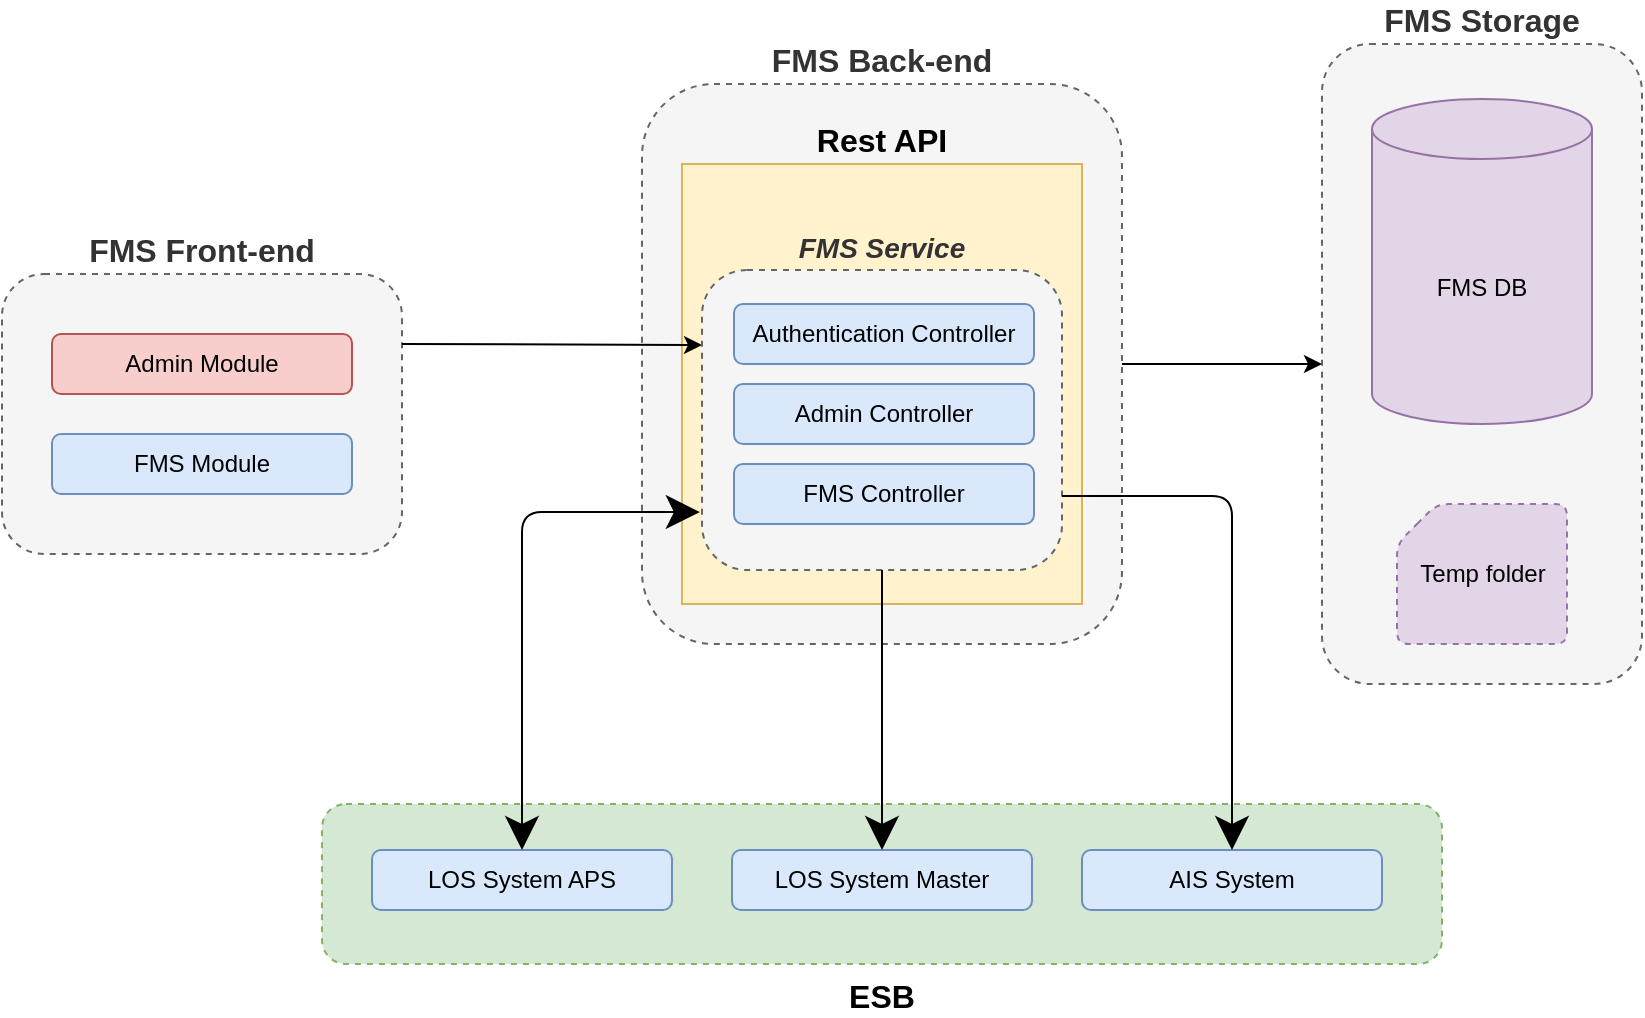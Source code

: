 <mxfile version="15.5.7" type="github" pages="10"><diagram id="jfNYJdPzJKBVh2nNA3Ti" name="Overview"><mxGraphModel dx="1422" dy="762" grid="1" gridSize="10" guides="1" tooltips="1" connect="1" arrows="1" fold="1" page="1" pageScale="1" pageWidth="1654" pageHeight="1169" math="0" shadow="0"><root><mxCell id="xGp7aFl27voKbK993LGQ-0"/><mxCell id="xGp7aFl27voKbK993LGQ-1" parent="xGp7aFl27voKbK993LGQ-0"/><mxCell id="xGp7aFl27voKbK993LGQ-2" value="&lt;font style=&quot;font-size: 16px&quot;&gt;&lt;b&gt;FMS Front-end&lt;/b&gt;&lt;/font&gt;" style="rounded=1;whiteSpace=wrap;html=1;dashed=1;fillColor=#f5f5f5;strokeColor=#666666;fontColor=#333333;labelPosition=center;verticalLabelPosition=top;align=center;verticalAlign=bottom;" parent="xGp7aFl27voKbK993LGQ-1" vertex="1"><mxGeometry x="240" y="255" width="200" height="140" as="geometry"/></mxCell><mxCell id="xGp7aFl27voKbK993LGQ-4" value="Admin Module" style="rounded=1;whiteSpace=wrap;html=1;fillColor=#f8cecc;strokeColor=#b85450;" parent="xGp7aFl27voKbK993LGQ-1" vertex="1"><mxGeometry x="265" y="285" width="150" height="30" as="geometry"/></mxCell><mxCell id="xGp7aFl27voKbK993LGQ-5" value="FMS Module" style="rounded=1;whiteSpace=wrap;html=1;fillColor=#dae8fc;strokeColor=#6c8ebf;" parent="xGp7aFl27voKbK993LGQ-1" vertex="1"><mxGeometry x="265" y="335" width="150" height="30" as="geometry"/></mxCell><mxCell id="xGp7aFl27voKbK993LGQ-12" value="&lt;font style=&quot;font-size: 16px&quot;&gt;&lt;b&gt;FMS Back-end&lt;/b&gt;&lt;/font&gt;" style="rounded=1;whiteSpace=wrap;html=1;fillColor=#f5f5f5;strokeColor=#666666;fontColor=#333333;labelPosition=center;verticalLabelPosition=top;align=center;verticalAlign=bottom;dashed=1;" parent="xGp7aFl27voKbK993LGQ-1" vertex="1"><mxGeometry x="560" y="160" width="240" height="280" as="geometry"/></mxCell><mxCell id="xGp7aFl27voKbK993LGQ-13" value="&lt;font style=&quot;font-size: 16px&quot;&gt;&lt;b&gt;Rest API&lt;/b&gt;&lt;/font&gt;" style="rounded=0;whiteSpace=wrap;html=1;fillColor=#fff2cc;strokeColor=#d6b656;labelPosition=center;verticalLabelPosition=top;align=center;verticalAlign=bottom;" parent="xGp7aFl27voKbK993LGQ-1" vertex="1"><mxGeometry x="580" y="200" width="200" height="220" as="geometry"/></mxCell><mxCell id="xGp7aFl27voKbK993LGQ-15" value="" style="endArrow=classic;html=1;exitX=1;exitY=0.25;exitDx=0;exitDy=0;entryX=0;entryY=0.25;entryDx=0;entryDy=0;" parent="xGp7aFl27voKbK993LGQ-1" source="xGp7aFl27voKbK993LGQ-2" target="xGp7aFl27voKbK993LGQ-16" edge="1"><mxGeometry width="50" height="50" relative="1" as="geometry"><mxPoint x="440" y="235" as="sourcePoint"/><mxPoint x="520" y="235" as="targetPoint"/></mxGeometry></mxCell><mxCell id="xGp7aFl27voKbK993LGQ-16" value="&lt;font style=&quot;font-size: 14px&quot;&gt;&lt;b&gt;&lt;i&gt;FMS Service&lt;/i&gt;&lt;/b&gt;&lt;/font&gt;" style="rounded=1;whiteSpace=wrap;html=1;dashed=1;fillColor=#f5f5f5;strokeColor=#666666;fontColor=#333333;labelPosition=center;verticalLabelPosition=top;align=center;verticalAlign=bottom;" parent="xGp7aFl27voKbK993LGQ-1" vertex="1"><mxGeometry x="590" y="253" width="180" height="150" as="geometry"/></mxCell><mxCell id="xGp7aFl27voKbK993LGQ-21" value="Authentication Controller" style="rounded=1;whiteSpace=wrap;html=1;fillColor=#dae8fc;strokeColor=#6c8ebf;" parent="xGp7aFl27voKbK993LGQ-1" vertex="1"><mxGeometry x="606" y="270" width="150" height="30" as="geometry"/></mxCell><mxCell id="xGp7aFl27voKbK993LGQ-22" value="Admin Controller" style="rounded=1;whiteSpace=wrap;html=1;fillColor=#dae8fc;strokeColor=#6c8ebf;" parent="xGp7aFl27voKbK993LGQ-1" vertex="1"><mxGeometry x="606" y="310" width="150" height="30" as="geometry"/></mxCell><mxCell id="xGp7aFl27voKbK993LGQ-23" value="FMS Controller" style="rounded=1;whiteSpace=wrap;html=1;fillColor=#dae8fc;strokeColor=#6c8ebf;" parent="xGp7aFl27voKbK993LGQ-1" vertex="1"><mxGeometry x="606" y="350" width="150" height="30" as="geometry"/></mxCell><mxCell id="xGp7aFl27voKbK993LGQ-25" value="&lt;font style=&quot;font-size: 16px&quot;&gt;&lt;b&gt;FMS Storage&lt;/b&gt;&lt;/font&gt;" style="rounded=1;whiteSpace=wrap;html=1;fillColor=#f5f5f5;strokeColor=#666666;fontColor=#333333;labelPosition=center;verticalLabelPosition=top;align=center;verticalAlign=bottom;dashed=1;" parent="xGp7aFl27voKbK993LGQ-1" vertex="1"><mxGeometry x="900" y="140" width="160" height="320" as="geometry"/></mxCell><mxCell id="xGp7aFl27voKbK993LGQ-26" value="FMS DB" style="shape=cylinder3;whiteSpace=wrap;html=1;boundedLbl=1;backgroundOutline=1;size=15;rounded=0;fillColor=#e1d5e7;strokeColor=#9673a6;" parent="xGp7aFl27voKbK993LGQ-1" vertex="1"><mxGeometry x="925" y="167.5" width="110" height="162.5" as="geometry"/></mxCell><mxCell id="xGp7aFl27voKbK993LGQ-28" value="" style="endArrow=classic;html=1;exitX=1;exitY=0.5;exitDx=0;exitDy=0;entryX=0;entryY=0.5;entryDx=0;entryDy=0;" parent="xGp7aFl27voKbK993LGQ-1" source="xGp7aFl27voKbK993LGQ-12" target="xGp7aFl27voKbK993LGQ-25" edge="1"><mxGeometry width="50" height="50" relative="1" as="geometry"><mxPoint x="600" y="430" as="sourcePoint"/><mxPoint x="650" y="380" as="targetPoint"/></mxGeometry></mxCell><mxCell id="xGp7aFl27voKbK993LGQ-29" value="&lt;span style=&quot;font-size: 16px&quot;&gt;&lt;b&gt;ESB&lt;/b&gt;&lt;/span&gt;" style="rounded=1;whiteSpace=wrap;html=1;fillColor=#d5e8d4;strokeColor=#82b366;labelPosition=center;verticalLabelPosition=bottom;align=center;verticalAlign=top;dashed=1;" parent="xGp7aFl27voKbK993LGQ-1" vertex="1"><mxGeometry x="400" y="520" width="560" height="80" as="geometry"/></mxCell><mxCell id="xGp7aFl27voKbK993LGQ-30" value="Temp folder" style="verticalLabelPosition=middle;verticalAlign=middle;html=1;shape=card;whiteSpace=wrap;size=20;arcSize=12;rounded=1;dashed=1;labelPosition=center;align=center;fillColor=#e1d5e7;strokeColor=#9673a6;" parent="xGp7aFl27voKbK993LGQ-1" vertex="1"><mxGeometry x="937.5" y="370" width="85" height="70" as="geometry"/></mxCell><mxCell id="xGp7aFl27voKbK993LGQ-34" value="LOS System APS" style="rounded=1;whiteSpace=wrap;html=1;fillColor=#dae8fc;strokeColor=#6c8ebf;" parent="xGp7aFl27voKbK993LGQ-1" vertex="1"><mxGeometry x="425" y="543" width="150" height="30" as="geometry"/></mxCell><mxCell id="xGp7aFl27voKbK993LGQ-38" value="LOS System Master" style="rounded=1;whiteSpace=wrap;html=1;fillColor=#dae8fc;strokeColor=#6c8ebf;" parent="xGp7aFl27voKbK993LGQ-1" vertex="1"><mxGeometry x="605" y="543" width="150" height="30" as="geometry"/></mxCell><mxCell id="xGp7aFl27voKbK993LGQ-43" value="" style="endArrow=classic;html=1;labelBackgroundColor=none;fontSize=20;fontColor=#000000;startSize=14;endSize=14;sourcePerimeterSpacing=8;targetPerimeterSpacing=8;strokeColor=default;exitX=-0.006;exitY=0.807;exitDx=0;exitDy=0;exitPerimeter=0;entryX=0.5;entryY=0;entryDx=0;entryDy=0;startArrow=classic;startFill=1;" parent="xGp7aFl27voKbK993LGQ-1" source="xGp7aFl27voKbK993LGQ-16" target="xGp7aFl27voKbK993LGQ-34" edge="1"><mxGeometry width="50" height="50" relative="1" as="geometry"><mxPoint x="550" y="600" as="sourcePoint"/><mxPoint x="460" y="540" as="targetPoint"/><Array as="points"><mxPoint x="500" y="374"/></Array></mxGeometry></mxCell><mxCell id="xGp7aFl27voKbK993LGQ-44" value="" style="endArrow=classic;html=1;labelBackgroundColor=none;fontSize=20;fontColor=#000000;startSize=14;endSize=14;sourcePerimeterSpacing=8;targetPerimeterSpacing=8;strokeColor=default;exitX=0.5;exitY=1;exitDx=0;exitDy=0;entryX=0.5;entryY=0;entryDx=0;entryDy=0;" parent="xGp7aFl27voKbK993LGQ-1" source="xGp7aFl27voKbK993LGQ-16" target="xGp7aFl27voKbK993LGQ-38" edge="1"><mxGeometry width="50" height="50" relative="1" as="geometry"><mxPoint x="550" y="600" as="sourcePoint"/><mxPoint x="680" y="540" as="targetPoint"/></mxGeometry></mxCell><mxCell id="xGp7aFl27voKbK993LGQ-45" value="AIS System" style="rounded=1;whiteSpace=wrap;html=1;fillColor=#dae8fc;strokeColor=#6c8ebf;" parent="xGp7aFl27voKbK993LGQ-1" vertex="1"><mxGeometry x="780" y="543" width="150" height="30" as="geometry"/></mxCell><mxCell id="xGp7aFl27voKbK993LGQ-46" value="" style="endArrow=classic;html=1;labelBackgroundColor=none;fontSize=20;fontColor=#000000;startSize=14;endSize=14;sourcePerimeterSpacing=8;targetPerimeterSpacing=8;strokeColor=default;entryX=0.5;entryY=0;entryDx=0;entryDy=0;" parent="xGp7aFl27voKbK993LGQ-1" target="xGp7aFl27voKbK993LGQ-45" edge="1"><mxGeometry width="50" height="50" relative="1" as="geometry"><mxPoint x="770" y="366" as="sourcePoint"/><mxPoint x="690" y="553" as="targetPoint"/><Array as="points"><mxPoint x="855" y="366"/></Array></mxGeometry></mxCell></root></mxGraphModel></diagram><diagram id="kgpKYQtTHZ0yAKxKKP6v" name="Login"><mxGraphModel dx="1422" dy="762" grid="1" gridSize="10" guides="1" tooltips="1" connect="1" arrows="1" fold="1" page="1" pageScale="1" pageWidth="850" pageHeight="1100" math="0" shadow="0"><root><mxCell id="0"/><mxCell id="1" parent="0"/><mxCell id="wDy6L_RRMD4PA6LIF_7S-12" value="1. Input Username/Password" style="html=1;verticalAlign=bottom;startArrow=oval;endArrow=block;startSize=8;rounded=0;dashed=1;strokeColor=default;edgeStyle=orthogonalEdgeStyle;" parent="1" edge="1"><mxGeometry relative="1" as="geometry"><mxPoint x="60" y="200" as="sourcePoint"/><mxPoint x="280" y="200" as="targetPoint"/></mxGeometry></mxCell><mxCell id="wDy6L_RRMD4PA6LIF_7S-14" style="edgeStyle=orthogonalEdgeStyle;rounded=0;orthogonalLoop=1;jettySize=auto;html=1;dashed=1;endArrow=none;endFill=0;strokeColor=default;" parent="1" source="wDy6L_RRMD4PA6LIF_7S-13" edge="1"><mxGeometry relative="1" as="geometry"><mxPoint x="60" y="720" as="targetPoint"/></mxGeometry></mxCell><mxCell id="wDy6L_RRMD4PA6LIF_7S-13" value="User" style="shape=umlActor;verticalLabelPosition=top;verticalAlign=bottom;html=1;labelPosition=center;align=center;" parent="1" vertex="1"><mxGeometry x="40" y="80" width="40" height="80" as="geometry"/></mxCell><mxCell id="wDy6L_RRMD4PA6LIF_7S-15" value="2. Click Login Button" style="html=1;verticalAlign=bottom;startArrow=oval;endArrow=block;startSize=8;rounded=0;dashed=1;strokeColor=default;edgeStyle=orthogonalEdgeStyle;" parent="1" edge="1"><mxGeometry relative="1" as="geometry"><mxPoint x="60" y="240" as="sourcePoint"/><mxPoint x="280" y="240" as="targetPoint"/></mxGeometry></mxCell><mxCell id="wDy6L_RRMD4PA6LIF_7S-21" style="edgeStyle=orthogonalEdgeStyle;rounded=0;orthogonalLoop=1;jettySize=auto;html=1;dashed=1;endArrow=none;endFill=0;strokeColor=default;" parent="1" source="wDy6L_RRMD4PA6LIF_7S-20" edge="1"><mxGeometry relative="1" as="geometry"><mxPoint x="280" y="720" as="targetPoint"/></mxGeometry></mxCell><mxCell id="wDy6L_RRMD4PA6LIF_7S-20" value="Browser" style="html=1;" parent="1" vertex="1"><mxGeometry x="240" y="80" width="80" height="40" as="geometry"/></mxCell><mxCell id="wDy6L_RRMD4PA6LIF_7S-22" style="edgeStyle=orthogonalEdgeStyle;rounded=0;orthogonalLoop=1;jettySize=auto;html=1;dashed=1;endArrow=none;endFill=0;strokeColor=default;" parent="1" source="wDy6L_RRMD4PA6LIF_7S-23" edge="1"><mxGeometry relative="1" as="geometry"><mxPoint x="660" y="720" as="targetPoint"/></mxGeometry></mxCell><mxCell id="wDy6L_RRMD4PA6LIF_7S-23" value="AuthController" style="html=1;" parent="1" vertex="1"><mxGeometry x="600" y="80" width="120" height="40" as="geometry"/></mxCell><mxCell id="wDy6L_RRMD4PA6LIF_7S-24" value="3. Send request: POST&amp;nbsp;&lt;br&gt;/shinhan/common/authentication" style="html=1;verticalAlign=bottom;startArrow=oval;endArrow=block;startSize=8;rounded=0;dashed=1;strokeColor=default;edgeStyle=orthogonalEdgeStyle;" parent="1" edge="1"><mxGeometry relative="1" as="geometry"><mxPoint x="280" y="260" as="sourcePoint"/><mxPoint x="660" y="260" as="targetPoint"/></mxGeometry></mxCell><mxCell id="wDy6L_RRMD4PA6LIF_7S-25" style="edgeStyle=orthogonalEdgeStyle;rounded=0;orthogonalLoop=1;jettySize=auto;html=1;dashed=1;endArrow=none;endFill=0;strokeColor=default;" parent="1" source="wDy6L_RRMD4PA6LIF_7S-26" edge="1"><mxGeometry relative="1" as="geometry"><mxPoint x="860" y="720" as="targetPoint"/></mxGeometry></mxCell><mxCell id="wDy6L_RRMD4PA6LIF_7S-26" value="AuthApiService" style="html=1;" parent="1" vertex="1"><mxGeometry x="800" y="80" width="120" height="40" as="geometry"/></mxCell><mxCell id="wDy6L_RRMD4PA6LIF_7S-27" value="4. Invoke&amp;nbsp;&lt;br&gt;generateUserToken() method" style="html=1;verticalAlign=bottom;startArrow=oval;endArrow=block;startSize=8;rounded=0;dashed=1;strokeColor=default;edgeStyle=orthogonalEdgeStyle;" parent="1" edge="1"><mxGeometry relative="1" as="geometry"><mxPoint x="660" y="280" as="sourcePoint"/><mxPoint x="860" y="280" as="targetPoint"/></mxGeometry></mxCell><mxCell id="wDy6L_RRMD4PA6LIF_7S-28" style="edgeStyle=orthogonalEdgeStyle;rounded=0;orthogonalLoop=1;jettySize=auto;html=1;dashed=1;endArrow=none;endFill=0;strokeColor=default;" parent="1" source="wDy6L_RRMD4PA6LIF_7S-29" edge="1"><mxGeometry relative="1" as="geometry"><mxPoint x="1060" y="720" as="targetPoint"/></mxGeometry></mxCell><mxCell id="wDy6L_RRMD4PA6LIF_7S-29" value="AuthUserDao" style="html=1;" parent="1" vertex="1"><mxGeometry x="1000" y="80" width="120" height="40" as="geometry"/></mxCell><mxCell id="wDy6L_RRMD4PA6LIF_7S-30" value="5. Invoke&amp;nbsp;&lt;br&gt;getProfileByUsername() method" style="html=1;verticalAlign=bottom;startArrow=oval;endArrow=block;startSize=8;rounded=0;dashed=1;strokeColor=default;edgeStyle=orthogonalEdgeStyle;" parent="1" edge="1"><mxGeometry relative="1" as="geometry"><mxPoint x="860" y="300" as="sourcePoint"/><mxPoint x="1060" y="300" as="targetPoint"/></mxGeometry></mxCell><mxCell id="wDy6L_RRMD4PA6LIF_7S-31" style="edgeStyle=orthogonalEdgeStyle;rounded=0;orthogonalLoop=1;jettySize=auto;html=1;dashed=1;endArrow=none;endFill=0;strokeColor=default;" parent="1" source="wDy6L_RRMD4PA6LIF_7S-32" edge="1"><mxGeometry relative="1" as="geometry"><mxPoint x="1260" y="720" as="targetPoint"/></mxGeometry></mxCell><mxCell id="wDy6L_RRMD4PA6LIF_7S-32" value="Database" style="html=1;" parent="1" vertex="1"><mxGeometry x="1200" y="80" width="120" height="40" as="geometry"/></mxCell><mxCell id="wDy6L_RRMD4PA6LIF_7S-33" value="6. executeQuerry()" style="html=1;verticalAlign=bottom;startArrow=oval;endArrow=block;startSize=8;rounded=0;dashed=1;strokeColor=default;edgeStyle=orthogonalEdgeStyle;" parent="1" edge="1"><mxGeometry relative="1" as="geometry"><mxPoint x="1060" y="320" as="sourcePoint"/><mxPoint x="1260" y="320" as="targetPoint"/></mxGeometry></mxCell><mxCell id="wDy6L_RRMD4PA6LIF_7S-34" value="7. Return Result" style="html=1;verticalAlign=bottom;startArrow=oval;endArrow=block;startSize=8;rounded=0;dashed=1;strokeColor=default;edgeStyle=orthogonalEdgeStyle;" parent="1" edge="1"><mxGeometry relative="1" as="geometry"><mxPoint x="1260" y="340" as="sourcePoint"/><mxPoint x="1060" y="340" as="targetPoint"/></mxGeometry></mxCell><mxCell id="wDy6L_RRMD4PA6LIF_7S-35" value="8. Return authUser" style="html=1;verticalAlign=bottom;startArrow=oval;endArrow=block;startSize=8;rounded=0;dashed=1;strokeColor=default;edgeStyle=orthogonalEdgeStyle;" parent="1" edge="1"><mxGeometry relative="1" as="geometry"><mxPoint x="1060" y="360" as="sourcePoint"/><mxPoint x="860" y="360" as="targetPoint"/></mxGeometry></mxCell><mxCell id="wDy6L_RRMD4PA6LIF_7S-36" value="" style="html=1;points=[];perimeter=orthogonalPerimeter;" parent="1" vertex="1"><mxGeometry x="855" y="400" width="10" height="40" as="geometry"/></mxCell><mxCell id="wDy6L_RRMD4PA6LIF_7S-37" value="9. Generate User Token" style="edgeStyle=orthogonalEdgeStyle;html=1;align=left;spacingLeft=2;endArrow=block;rounded=0;entryX=1;entryY=0;dashed=1;strokeColor=default;" parent="1" target="wDy6L_RRMD4PA6LIF_7S-36" edge="1"><mxGeometry relative="1" as="geometry"><mxPoint x="860" y="380" as="sourcePoint"/><Array as="points"><mxPoint x="890" y="380"/></Array></mxGeometry></mxCell><mxCell id="wDy6L_RRMD4PA6LIF_7S-38" value="10. Return User Token" style="html=1;verticalAlign=bottom;startArrow=oval;endArrow=block;startSize=8;rounded=0;dashed=1;strokeColor=default;edgeStyle=orthogonalEdgeStyle;" parent="1" edge="1"><mxGeometry relative="1" as="geometry"><mxPoint x="860" y="460" as="sourcePoint"/><mxPoint x="660" y="460" as="targetPoint"/></mxGeometry></mxCell><mxCell id="wDy6L_RRMD4PA6LIF_7S-39" value="11. Response User Token" style="html=1;verticalAlign=bottom;startArrow=oval;endArrow=block;startSize=8;rounded=0;dashed=1;strokeColor=default;edgeStyle=orthogonalEdgeStyle;" parent="1" edge="1"><mxGeometry relative="1" as="geometry"><mxPoint x="660" y="500" as="sourcePoint"/><mxPoint x="280" y="500" as="targetPoint"/></mxGeometry></mxCell><mxCell id="zHQr7oXjGLmJdEYtcjfN-1" style="edgeStyle=orthogonalEdgeStyle;rounded=0;orthogonalLoop=1;jettySize=auto;html=1;dashed=1;endArrow=none;endFill=0;strokeColor=default;" parent="1" source="zHQr7oXjGLmJdEYtcjfN-2" edge="1"><mxGeometry relative="1" as="geometry"><mxPoint x="460" y="720" as="targetPoint"/></mxGeometry></mxCell><mxCell id="zHQr7oXjGLmJdEYtcjfN-2" value="Security Filter" style="html=1;" parent="1" vertex="1"><mxGeometry x="400" y="80" width="120" height="40" as="geometry"/></mxCell></root></mxGraphModel></diagram><diagram name="Allocation Queue" id="ph3dfUGFrfsQojvgz0f8"><mxGraphModel dx="1422" dy="762" grid="1" gridSize="10" guides="1" tooltips="1" connect="1" arrows="1" fold="1" page="1" pageScale="1" pageWidth="850" pageHeight="1100" math="0" shadow="0"><root><mxCell id="83Rr8dGoLHgVxKhXI7yn-0"/><mxCell id="83Rr8dGoLHgVxKhXI7yn-1" parent="83Rr8dGoLHgVxKhXI7yn-0"/><mxCell id="83Rr8dGoLHgVxKhXI7yn-2" value="1. Access Allocation Queue Screen" style="html=1;verticalAlign=bottom;startArrow=oval;endArrow=block;startSize=8;rounded=0;dashed=1;strokeColor=default;edgeStyle=orthogonalEdgeStyle;" parent="83Rr8dGoLHgVxKhXI7yn-1" edge="1"><mxGeometry relative="1" as="geometry"><mxPoint x="60" y="200" as="sourcePoint"/><mxPoint x="280" y="200" as="targetPoint"/></mxGeometry></mxCell><mxCell id="83Rr8dGoLHgVxKhXI7yn-3" style="edgeStyle=orthogonalEdgeStyle;rounded=0;orthogonalLoop=1;jettySize=auto;html=1;dashed=1;endArrow=none;endFill=0;strokeColor=default;" parent="83Rr8dGoLHgVxKhXI7yn-1" source="83Rr8dGoLHgVxKhXI7yn-4" edge="1"><mxGeometry relative="1" as="geometry"><mxPoint x="60" y="2040" as="targetPoint"/></mxGeometry></mxCell><mxCell id="83Rr8dGoLHgVxKhXI7yn-4" value="User" style="shape=umlActor;verticalLabelPosition=top;verticalAlign=bottom;html=1;labelPosition=center;align=center;" parent="83Rr8dGoLHgVxKhXI7yn-1" vertex="1"><mxGeometry x="40" y="80" width="40" height="80" as="geometry"/></mxCell><mxCell id="83Rr8dGoLHgVxKhXI7yn-6" style="edgeStyle=orthogonalEdgeStyle;rounded=0;orthogonalLoop=1;jettySize=auto;html=1;dashed=1;endArrow=none;endFill=0;strokeColor=default;" parent="83Rr8dGoLHgVxKhXI7yn-1" source="83Rr8dGoLHgVxKhXI7yn-7" edge="1"><mxGeometry relative="1" as="geometry"><mxPoint x="280" y="2040" as="targetPoint"/></mxGeometry></mxCell><mxCell id="83Rr8dGoLHgVxKhXI7yn-7" value="Browser" style="html=1;" parent="83Rr8dGoLHgVxKhXI7yn-1" vertex="1"><mxGeometry x="240" y="80" width="80" height="40" as="geometry"/></mxCell><mxCell id="83Rr8dGoLHgVxKhXI7yn-8" style="edgeStyle=orthogonalEdgeStyle;rounded=0;orthogonalLoop=1;jettySize=auto;html=1;dashed=1;endArrow=none;endFill=0;strokeColor=default;" parent="83Rr8dGoLHgVxKhXI7yn-1" source="83Rr8dGoLHgVxKhXI7yn-9" edge="1"><mxGeometry relative="1" as="geometry"><mxPoint x="700" y="2040" as="targetPoint"/></mxGeometry></mxCell><mxCell id="83Rr8dGoLHgVxKhXI7yn-9" value="Queue Controller" style="html=1;" parent="83Rr8dGoLHgVxKhXI7yn-1" vertex="1"><mxGeometry x="640" y="80" width="120" height="40" as="geometry"/></mxCell><mxCell id="83Rr8dGoLHgVxKhXI7yn-10" value="2. Send request: GET&lt;br&gt;allocationList" style="html=1;verticalAlign=bottom;startArrow=oval;endArrow=block;startSize=8;rounded=0;dashed=1;strokeColor=default;edgeStyle=orthogonalEdgeStyle;" parent="83Rr8dGoLHgVxKhXI7yn-1" edge="1"><mxGeometry relative="1" as="geometry"><mxPoint x="280" y="220" as="sourcePoint"/><mxPoint x="500" y="220" as="targetPoint"/></mxGeometry></mxCell><mxCell id="83Rr8dGoLHgVxKhXI7yn-13" value="5. Invoke&amp;nbsp;&lt;br&gt;getAllocationList method" style="html=1;verticalAlign=bottom;startArrow=oval;endArrow=block;startSize=8;rounded=0;dashed=1;strokeColor=default;edgeStyle=orthogonalEdgeStyle;" parent="83Rr8dGoLHgVxKhXI7yn-1" edge="1"><mxGeometry relative="1" as="geometry"><mxPoint x="700" y="340" as="sourcePoint"/><mxPoint x="900" y="340" as="targetPoint"/></mxGeometry></mxCell><mxCell id="83Rr8dGoLHgVxKhXI7yn-14" style="edgeStyle=orthogonalEdgeStyle;rounded=0;orthogonalLoop=1;jettySize=auto;html=1;dashed=1;endArrow=none;endFill=0;strokeColor=default;" parent="83Rr8dGoLHgVxKhXI7yn-1" source="83Rr8dGoLHgVxKhXI7yn-15" edge="1"><mxGeometry relative="1" as="geometry"><mxPoint x="1100" y="2040" as="targetPoint"/></mxGeometry></mxCell><mxCell id="83Rr8dGoLHgVxKhXI7yn-15" value="Queue Dao" style="html=1;" parent="83Rr8dGoLHgVxKhXI7yn-1" vertex="1"><mxGeometry x="1040" y="80" width="120" height="40" as="geometry"/></mxCell><mxCell id="83Rr8dGoLHgVxKhXI7yn-17" style="edgeStyle=orthogonalEdgeStyle;rounded=0;orthogonalLoop=1;jettySize=auto;html=1;dashed=1;endArrow=none;endFill=0;strokeColor=default;" parent="83Rr8dGoLHgVxKhXI7yn-1" source="83Rr8dGoLHgVxKhXI7yn-18" edge="1"><mxGeometry relative="1" as="geometry"><mxPoint x="1300" y="2040" as="targetPoint"/></mxGeometry></mxCell><mxCell id="83Rr8dGoLHgVxKhXI7yn-18" value="Database" style="html=1;" parent="83Rr8dGoLHgVxKhXI7yn-1" vertex="1"><mxGeometry x="1240" y="80" width="120" height="40" as="geometry"/></mxCell><mxCell id="83Rr8dGoLHgVxKhXI7yn-19" value="7. executeQuerry()" style="html=1;verticalAlign=bottom;startArrow=oval;endArrow=block;startSize=8;rounded=0;dashed=1;strokeColor=default;edgeStyle=orthogonalEdgeStyle;" parent="83Rr8dGoLHgVxKhXI7yn-1" edge="1"><mxGeometry relative="1" as="geometry"><mxPoint x="1100" y="380" as="sourcePoint"/><mxPoint x="1300" y="380" as="targetPoint"/></mxGeometry></mxCell><mxCell id="83Rr8dGoLHgVxKhXI7yn-20" value="8. Return Result" style="html=1;verticalAlign=bottom;startArrow=oval;endArrow=block;startSize=8;rounded=0;dashed=1;strokeColor=default;edgeStyle=orthogonalEdgeStyle;" parent="83Rr8dGoLHgVxKhXI7yn-1" edge="1"><mxGeometry relative="1" as="geometry"><mxPoint x="1300" y="400" as="sourcePoint"/><mxPoint x="1100" y="400" as="targetPoint"/></mxGeometry></mxCell><mxCell id="83Rr8dGoLHgVxKhXI7yn-25" value="11. Response Allocation List Data" style="html=1;verticalAlign=bottom;startArrow=oval;endArrow=block;startSize=8;rounded=0;dashed=1;strokeColor=default;edgeStyle=orthogonalEdgeStyle;" parent="83Rr8dGoLHgVxKhXI7yn-1" edge="1"><mxGeometry relative="1" as="geometry"><mxPoint x="700" y="460" as="sourcePoint"/><mxPoint x="280" y="460" as="targetPoint"/></mxGeometry></mxCell><mxCell id="r8_yvE05KGFToIXM-a0j-0" value="10. Return Allocation List" style="html=1;verticalAlign=bottom;startArrow=oval;endArrow=block;startSize=8;rounded=0;dashed=1;strokeColor=default;edgeStyle=orthogonalEdgeStyle;" parent="83Rr8dGoLHgVxKhXI7yn-1" edge="1"><mxGeometry relative="1" as="geometry"><mxPoint x="900" y="440" as="sourcePoint"/><mxPoint x="700" y="440" as="targetPoint"/></mxGeometry></mxCell><mxCell id="r8_yvE05KGFToIXM-a0j-1" value="" style="html=1;points=[];perimeter=orthogonalPerimeter;" parent="83Rr8dGoLHgVxKhXI7yn-1" vertex="1"><mxGeometry x="275" y="500" width="10" height="40" as="geometry"/></mxCell><mxCell id="r8_yvE05KGFToIXM-a0j-2" value="12. Show Allocation List" style="edgeStyle=orthogonalEdgeStyle;html=1;align=left;spacingLeft=2;endArrow=block;rounded=0;entryX=1;entryY=0;dashed=1;strokeColor=default;" parent="83Rr8dGoLHgVxKhXI7yn-1" target="r8_yvE05KGFToIXM-a0j-1" edge="1"><mxGeometry relative="1" as="geometry"><mxPoint x="280" y="480" as="sourcePoint"/><Array as="points"><mxPoint x="310" y="480"/></Array></mxGeometry></mxCell><mxCell id="r8_yvE05KGFToIXM-a0j-3" style="edgeStyle=orthogonalEdgeStyle;rounded=0;orthogonalLoop=1;jettySize=auto;html=1;dashed=1;endArrow=none;endFill=0;strokeColor=default;" parent="83Rr8dGoLHgVxKhXI7yn-1" source="r8_yvE05KGFToIXM-a0j-4" edge="1"><mxGeometry relative="1" as="geometry"><mxPoint x="500" y="2040" as="targetPoint"/></mxGeometry></mxCell><mxCell id="r8_yvE05KGFToIXM-a0j-4" value="Security Filter" style="html=1;" parent="83Rr8dGoLHgVxKhXI7yn-1" vertex="1"><mxGeometry x="440" y="80" width="120" height="40" as="geometry"/></mxCell><mxCell id="r8_yvE05KGFToIXM-a0j-5" style="edgeStyle=orthogonalEdgeStyle;rounded=0;orthogonalLoop=1;jettySize=auto;html=1;dashed=1;endArrow=none;endFill=0;strokeColor=default;" parent="83Rr8dGoLHgVxKhXI7yn-1" source="r8_yvE05KGFToIXM-a0j-6" edge="1"><mxGeometry relative="1" as="geometry"><mxPoint x="900" y="2040" as="targetPoint"/></mxGeometry></mxCell><mxCell id="r8_yvE05KGFToIXM-a0j-6" value="Queue Service" style="html=1;" parent="83Rr8dGoLHgVxKhXI7yn-1" vertex="1"><mxGeometry x="840" y="80" width="120" height="40" as="geometry"/></mxCell><mxCell id="r8_yvE05KGFToIXM-a0j-7" value="" style="html=1;points=[];perimeter=orthogonalPerimeter;" parent="83Rr8dGoLHgVxKhXI7yn-1" vertex="1"><mxGeometry x="495" y="260" width="10" height="40" as="geometry"/></mxCell><mxCell id="r8_yvE05KGFToIXM-a0j-8" value="3. Validate Token" style="edgeStyle=orthogonalEdgeStyle;html=1;align=left;spacingLeft=2;endArrow=block;rounded=0;entryX=1;entryY=0;dashed=1;strokeColor=default;" parent="83Rr8dGoLHgVxKhXI7yn-1" target="r8_yvE05KGFToIXM-a0j-7" edge="1"><mxGeometry relative="1" as="geometry"><mxPoint x="500" y="240" as="sourcePoint"/><Array as="points"><mxPoint x="530" y="240"/></Array></mxGeometry></mxCell><mxCell id="r8_yvE05KGFToIXM-a0j-9" value="4. Forward request&amp;nbsp;" style="html=1;verticalAlign=bottom;startArrow=oval;endArrow=block;startSize=8;rounded=0;dashed=1;strokeColor=default;edgeStyle=orthogonalEdgeStyle;" parent="83Rr8dGoLHgVxKhXI7yn-1" edge="1"><mxGeometry relative="1" as="geometry"><mxPoint x="500" y="320" as="sourcePoint"/><mxPoint x="700" y="320" as="targetPoint"/></mxGeometry></mxCell><mxCell id="r8_yvE05KGFToIXM-a0j-10" value="6. Call&amp;nbsp;&lt;br&gt;getAllocationList method" style="html=1;verticalAlign=bottom;startArrow=oval;endArrow=block;startSize=8;rounded=0;dashed=1;strokeColor=default;edgeStyle=orthogonalEdgeStyle;" parent="83Rr8dGoLHgVxKhXI7yn-1" edge="1"><mxGeometry relative="1" as="geometry"><mxPoint x="900" y="360" as="sourcePoint"/><mxPoint x="1100" y="360" as="targetPoint"/></mxGeometry></mxCell><mxCell id="r8_yvE05KGFToIXM-a0j-11" value="9. Return Result" style="html=1;verticalAlign=bottom;startArrow=oval;endArrow=block;startSize=8;rounded=0;dashed=1;strokeColor=default;edgeStyle=orthogonalEdgeStyle;" parent="83Rr8dGoLHgVxKhXI7yn-1" edge="1"><mxGeometry relative="1" as="geometry"><mxPoint x="1100" y="420" as="sourcePoint"/><mxPoint x="900" y="420" as="targetPoint"/></mxGeometry></mxCell><mxCell id="r8_yvE05KGFToIXM-a0j-12" value="1. Click &quot;View note pad&quot; button" style="html=1;verticalAlign=bottom;startArrow=oval;endArrow=block;startSize=8;rounded=0;dashed=1;strokeColor=default;edgeStyle=orthogonalEdgeStyle;" parent="83Rr8dGoLHgVxKhXI7yn-1" edge="1"><mxGeometry relative="1" as="geometry"><mxPoint x="60" y="600" as="sourcePoint"/><mxPoint x="280" y="600" as="targetPoint"/></mxGeometry></mxCell><mxCell id="r8_yvE05KGFToIXM-a0j-14" value="2. Send request: GET&lt;br&gt;allocationDetail" style="html=1;verticalAlign=bottom;startArrow=oval;endArrow=block;startSize=8;rounded=0;dashed=1;strokeColor=default;edgeStyle=orthogonalEdgeStyle;" parent="83Rr8dGoLHgVxKhXI7yn-1" edge="1"><mxGeometry relative="1" as="geometry"><mxPoint x="280" y="620" as="sourcePoint"/><mxPoint x="500" y="620" as="targetPoint"/></mxGeometry></mxCell><mxCell id="r8_yvE05KGFToIXM-a0j-15" value="5. Invoke&amp;nbsp;&lt;br&gt;getAllocationDetail method" style="html=1;verticalAlign=bottom;startArrow=oval;endArrow=block;startSize=8;rounded=0;dashed=1;strokeColor=default;edgeStyle=orthogonalEdgeStyle;" parent="83Rr8dGoLHgVxKhXI7yn-1" edge="1"><mxGeometry relative="1" as="geometry"><mxPoint x="700" y="740" as="sourcePoint"/><mxPoint x="900" y="740" as="targetPoint"/></mxGeometry></mxCell><mxCell id="r8_yvE05KGFToIXM-a0j-16" value="7. executeQuerry()" style="html=1;verticalAlign=bottom;startArrow=oval;endArrow=block;startSize=8;rounded=0;dashed=1;strokeColor=default;edgeStyle=orthogonalEdgeStyle;" parent="83Rr8dGoLHgVxKhXI7yn-1" edge="1"><mxGeometry relative="1" as="geometry"><mxPoint x="1100" y="780" as="sourcePoint"/><mxPoint x="1300" y="780" as="targetPoint"/></mxGeometry></mxCell><mxCell id="r8_yvE05KGFToIXM-a0j-17" value="8. Return Result" style="html=1;verticalAlign=bottom;startArrow=oval;endArrow=block;startSize=8;rounded=0;dashed=1;strokeColor=default;edgeStyle=orthogonalEdgeStyle;" parent="83Rr8dGoLHgVxKhXI7yn-1" edge="1"><mxGeometry relative="1" as="geometry"><mxPoint x="1300" y="800" as="sourcePoint"/><mxPoint x="1100" y="800" as="targetPoint"/></mxGeometry></mxCell><mxCell id="r8_yvE05KGFToIXM-a0j-18" value="11. Response Allocation Detail Data" style="html=1;verticalAlign=bottom;startArrow=oval;endArrow=block;startSize=8;rounded=0;dashed=1;strokeColor=default;edgeStyle=orthogonalEdgeStyle;" parent="83Rr8dGoLHgVxKhXI7yn-1" edge="1"><mxGeometry relative="1" as="geometry"><mxPoint x="700" y="860" as="sourcePoint"/><mxPoint x="280" y="860" as="targetPoint"/></mxGeometry></mxCell><mxCell id="r8_yvE05KGFToIXM-a0j-19" value="10. Return Allocation Detail" style="html=1;verticalAlign=bottom;startArrow=oval;endArrow=block;startSize=8;rounded=0;dashed=1;strokeColor=default;edgeStyle=orthogonalEdgeStyle;" parent="83Rr8dGoLHgVxKhXI7yn-1" edge="1"><mxGeometry relative="1" as="geometry"><mxPoint x="900" y="840" as="sourcePoint"/><mxPoint x="700" y="840" as="targetPoint"/></mxGeometry></mxCell><mxCell id="r8_yvE05KGFToIXM-a0j-20" value="" style="html=1;points=[];perimeter=orthogonalPerimeter;" parent="83Rr8dGoLHgVxKhXI7yn-1" vertex="1"><mxGeometry x="275" y="900" width="10" height="40" as="geometry"/></mxCell><mxCell id="r8_yvE05KGFToIXM-a0j-21" value="12. Show Allocation Detail" style="edgeStyle=orthogonalEdgeStyle;html=1;align=left;spacingLeft=2;endArrow=block;rounded=0;entryX=1;entryY=0;dashed=1;strokeColor=default;" parent="83Rr8dGoLHgVxKhXI7yn-1" target="r8_yvE05KGFToIXM-a0j-20" edge="1"><mxGeometry relative="1" as="geometry"><mxPoint x="280" y="880" as="sourcePoint"/><Array as="points"><mxPoint x="310" y="880"/></Array></mxGeometry></mxCell><mxCell id="r8_yvE05KGFToIXM-a0j-22" value="" style="html=1;points=[];perimeter=orthogonalPerimeter;" parent="83Rr8dGoLHgVxKhXI7yn-1" vertex="1"><mxGeometry x="495" y="660" width="10" height="40" as="geometry"/></mxCell><mxCell id="r8_yvE05KGFToIXM-a0j-23" value="3. Validate Token" style="edgeStyle=orthogonalEdgeStyle;html=1;align=left;spacingLeft=2;endArrow=block;rounded=0;entryX=1;entryY=0;dashed=1;strokeColor=default;" parent="83Rr8dGoLHgVxKhXI7yn-1" target="r8_yvE05KGFToIXM-a0j-22" edge="1"><mxGeometry relative="1" as="geometry"><mxPoint x="500" y="640" as="sourcePoint"/><Array as="points"><mxPoint x="530" y="640"/></Array></mxGeometry></mxCell><mxCell id="r8_yvE05KGFToIXM-a0j-24" value="4. Forward request&amp;nbsp;" style="html=1;verticalAlign=bottom;startArrow=oval;endArrow=block;startSize=8;rounded=0;dashed=1;strokeColor=default;edgeStyle=orthogonalEdgeStyle;" parent="83Rr8dGoLHgVxKhXI7yn-1" edge="1"><mxGeometry relative="1" as="geometry"><mxPoint x="500" y="720" as="sourcePoint"/><mxPoint x="700" y="720" as="targetPoint"/></mxGeometry></mxCell><mxCell id="r8_yvE05KGFToIXM-a0j-25" value="6. Call&amp;nbsp;&lt;br&gt;getAllocationDetail method" style="html=1;verticalAlign=bottom;startArrow=oval;endArrow=block;startSize=8;rounded=0;dashed=1;strokeColor=default;edgeStyle=orthogonalEdgeStyle;" parent="83Rr8dGoLHgVxKhXI7yn-1" edge="1"><mxGeometry relative="1" as="geometry"><mxPoint x="900" y="760" as="sourcePoint"/><mxPoint x="1100" y="760" as="targetPoint"/></mxGeometry></mxCell><mxCell id="r8_yvE05KGFToIXM-a0j-26" value="9. Return Result" style="html=1;verticalAlign=bottom;startArrow=oval;endArrow=block;startSize=8;rounded=0;dashed=1;strokeColor=default;edgeStyle=orthogonalEdgeStyle;" parent="83Rr8dGoLHgVxKhXI7yn-1" edge="1"><mxGeometry relative="1" as="geometry"><mxPoint x="1100" y="820" as="sourcePoint"/><mxPoint x="900" y="820" as="targetPoint"/></mxGeometry></mxCell><mxCell id="r8_yvE05KGFToIXM-a0j-27" value="1. Click &quot;Allocate&quot; button" style="html=1;verticalAlign=bottom;startArrow=oval;endArrow=block;startSize=8;rounded=0;dashed=1;strokeColor=default;edgeStyle=orthogonalEdgeStyle;" parent="83Rr8dGoLHgVxKhXI7yn-1" edge="1"><mxGeometry relative="1" as="geometry"><mxPoint x="60" y="1000" as="sourcePoint"/><mxPoint x="280" y="1000" as="targetPoint"/></mxGeometry></mxCell><mxCell id="r8_yvE05KGFToIXM-a0j-28" value="2. Send request: POST&lt;br&gt;allocateTrx" style="html=1;verticalAlign=bottom;startArrow=oval;endArrow=block;startSize=8;rounded=0;dashed=1;strokeColor=default;edgeStyle=orthogonalEdgeStyle;" parent="83Rr8dGoLHgVxKhXI7yn-1" edge="1"><mxGeometry relative="1" as="geometry"><mxPoint x="280" y="1020" as="sourcePoint"/><mxPoint x="500" y="1020" as="targetPoint"/></mxGeometry></mxCell><mxCell id="r8_yvE05KGFToIXM-a0j-29" value="5. Invoke&amp;nbsp;&lt;br&gt;allocateTrx method" style="html=1;verticalAlign=bottom;startArrow=oval;endArrow=block;startSize=8;rounded=0;dashed=1;strokeColor=default;edgeStyle=orthogonalEdgeStyle;" parent="83Rr8dGoLHgVxKhXI7yn-1" edge="1"><mxGeometry relative="1" as="geometry"><mxPoint x="700" y="1140" as="sourcePoint"/><mxPoint x="900" y="1140" as="targetPoint"/></mxGeometry></mxCell><mxCell id="r8_yvE05KGFToIXM-a0j-30" value="7. executeQuerry()" style="html=1;verticalAlign=bottom;startArrow=oval;endArrow=block;startSize=8;rounded=0;dashed=1;strokeColor=default;edgeStyle=orthogonalEdgeStyle;" parent="83Rr8dGoLHgVxKhXI7yn-1" edge="1"><mxGeometry relative="1" as="geometry"><mxPoint x="1100" y="1180" as="sourcePoint"/><mxPoint x="1300" y="1180" as="targetPoint"/></mxGeometry></mxCell><mxCell id="r8_yvE05KGFToIXM-a0j-31" value="8. Return Result" style="html=1;verticalAlign=bottom;startArrow=oval;endArrow=block;startSize=8;rounded=0;dashed=1;strokeColor=default;edgeStyle=orthogonalEdgeStyle;" parent="83Rr8dGoLHgVxKhXI7yn-1" edge="1"><mxGeometry relative="1" as="geometry"><mxPoint x="1300" y="1200" as="sourcePoint"/><mxPoint x="1100" y="1200" as="targetPoint"/></mxGeometry></mxCell><mxCell id="r8_yvE05KGFToIXM-a0j-32" value="12. Response Success/ Failed Message" style="html=1;verticalAlign=bottom;startArrow=oval;endArrow=block;startSize=8;rounded=0;dashed=1;strokeColor=default;edgeStyle=orthogonalEdgeStyle;" parent="83Rr8dGoLHgVxKhXI7yn-1" edge="1"><mxGeometry relative="1" as="geometry"><mxPoint x="700" y="1340" as="sourcePoint"/><mxPoint x="280" y="1340" as="targetPoint"/></mxGeometry></mxCell><mxCell id="r8_yvE05KGFToIXM-a0j-33" value="11. Return Success/ Failed Message" style="html=1;verticalAlign=bottom;startArrow=oval;endArrow=block;startSize=8;rounded=0;dashed=1;strokeColor=default;edgeStyle=orthogonalEdgeStyle;" parent="83Rr8dGoLHgVxKhXI7yn-1" edge="1"><mxGeometry relative="1" as="geometry"><mxPoint x="900" y="1320" as="sourcePoint"/><mxPoint x="700" y="1320" as="targetPoint"/></mxGeometry></mxCell><mxCell id="r8_yvE05KGFToIXM-a0j-34" value="" style="html=1;points=[];perimeter=orthogonalPerimeter;" parent="83Rr8dGoLHgVxKhXI7yn-1" vertex="1"><mxGeometry x="275" y="1400" width="10" height="40" as="geometry"/></mxCell><mxCell id="r8_yvE05KGFToIXM-a0j-35" value="13. If Success message:&lt;br&gt;&amp;nbsp;&lt;span&gt; &lt;/span&gt;- Show success message.&lt;br&gt;&amp;nbsp; - Refresh Allocation Queue screen&lt;br&gt;&amp;nbsp; If Failed message:&lt;br&gt;&amp;nbsp;&lt;span&gt; &lt;/span&gt;- Show failed message." style="edgeStyle=orthogonalEdgeStyle;html=1;align=left;spacingLeft=2;endArrow=block;rounded=0;entryX=1;entryY=0;dashed=1;strokeColor=default;" parent="83Rr8dGoLHgVxKhXI7yn-1" target="r8_yvE05KGFToIXM-a0j-34" edge="1"><mxGeometry relative="1" as="geometry"><mxPoint x="280" y="1380" as="sourcePoint"/><Array as="points"><mxPoint x="310" y="1380"/></Array></mxGeometry></mxCell><mxCell id="r8_yvE05KGFToIXM-a0j-36" value="" style="html=1;points=[];perimeter=orthogonalPerimeter;" parent="83Rr8dGoLHgVxKhXI7yn-1" vertex="1"><mxGeometry x="495" y="1060" width="10" height="40" as="geometry"/></mxCell><mxCell id="r8_yvE05KGFToIXM-a0j-37" value="3. Validate Token" style="edgeStyle=orthogonalEdgeStyle;html=1;align=left;spacingLeft=2;endArrow=block;rounded=0;entryX=1;entryY=0;dashed=1;strokeColor=default;" parent="83Rr8dGoLHgVxKhXI7yn-1" target="r8_yvE05KGFToIXM-a0j-36" edge="1"><mxGeometry relative="1" as="geometry"><mxPoint x="500" y="1040" as="sourcePoint"/><Array as="points"><mxPoint x="530" y="1040"/></Array></mxGeometry></mxCell><mxCell id="r8_yvE05KGFToIXM-a0j-38" value="4. Forward request&amp;nbsp;" style="html=1;verticalAlign=bottom;startArrow=oval;endArrow=block;startSize=8;rounded=0;dashed=1;strokeColor=default;edgeStyle=orthogonalEdgeStyle;" parent="83Rr8dGoLHgVxKhXI7yn-1" edge="1"><mxGeometry relative="1" as="geometry"><mxPoint x="500" y="1120" as="sourcePoint"/><mxPoint x="700" y="1120" as="targetPoint"/></mxGeometry></mxCell><mxCell id="r8_yvE05KGFToIXM-a0j-39" value="6. Call&amp;nbsp;&lt;br&gt;allocateTrx method" style="html=1;verticalAlign=bottom;startArrow=oval;endArrow=block;startSize=8;rounded=0;dashed=1;strokeColor=default;edgeStyle=orthogonalEdgeStyle;" parent="83Rr8dGoLHgVxKhXI7yn-1" edge="1"><mxGeometry relative="1" as="geometry"><mxPoint x="900" y="1160" as="sourcePoint"/><mxPoint x="1100" y="1160" as="targetPoint"/></mxGeometry></mxCell><mxCell id="r8_yvE05KGFToIXM-a0j-40" value="9. Return Result" style="html=1;verticalAlign=bottom;startArrow=oval;endArrow=block;startSize=8;rounded=0;dashed=1;strokeColor=default;edgeStyle=orthogonalEdgeStyle;" parent="83Rr8dGoLHgVxKhXI7yn-1" edge="1"><mxGeometry relative="1" as="geometry"><mxPoint x="1100" y="1220" as="sourcePoint"/><mxPoint x="900" y="1220" as="targetPoint"/></mxGeometry></mxCell><mxCell id="r8_yvE05KGFToIXM-a0j-41" value="1. Click &quot;Delete&quot; button" style="html=1;verticalAlign=bottom;startArrow=oval;endArrow=block;startSize=8;rounded=0;dashed=1;strokeColor=default;edgeStyle=orthogonalEdgeStyle;" parent="83Rr8dGoLHgVxKhXI7yn-1" edge="1"><mxGeometry relative="1" as="geometry"><mxPoint x="60" y="1520" as="sourcePoint"/><mxPoint x="280" y="1520" as="targetPoint"/></mxGeometry></mxCell><mxCell id="r8_yvE05KGFToIXM-a0j-42" value="2. Send request: DELETE&lt;br&gt;deleteTrx" style="html=1;verticalAlign=bottom;startArrow=oval;endArrow=block;startSize=8;rounded=0;dashed=1;strokeColor=default;edgeStyle=orthogonalEdgeStyle;" parent="83Rr8dGoLHgVxKhXI7yn-1" edge="1"><mxGeometry relative="1" as="geometry"><mxPoint x="280" y="1540" as="sourcePoint"/><mxPoint x="500" y="1540" as="targetPoint"/></mxGeometry></mxCell><mxCell id="r8_yvE05KGFToIXM-a0j-43" value="5. Invoke&amp;nbsp;&lt;br&gt;deleteTrx method" style="html=1;verticalAlign=bottom;startArrow=oval;endArrow=block;startSize=8;rounded=0;dashed=1;strokeColor=default;edgeStyle=orthogonalEdgeStyle;" parent="83Rr8dGoLHgVxKhXI7yn-1" edge="1"><mxGeometry relative="1" as="geometry"><mxPoint x="700" y="1660" as="sourcePoint"/><mxPoint x="900" y="1660" as="targetPoint"/></mxGeometry></mxCell><mxCell id="r8_yvE05KGFToIXM-a0j-44" value="7. executeQuerry()" style="html=1;verticalAlign=bottom;startArrow=oval;endArrow=block;startSize=8;rounded=0;dashed=1;strokeColor=default;edgeStyle=orthogonalEdgeStyle;" parent="83Rr8dGoLHgVxKhXI7yn-1" edge="1"><mxGeometry relative="1" as="geometry"><mxPoint x="1100" y="1700" as="sourcePoint"/><mxPoint x="1300" y="1700" as="targetPoint"/></mxGeometry></mxCell><mxCell id="r8_yvE05KGFToIXM-a0j-45" value="8. Return Result" style="html=1;verticalAlign=bottom;startArrow=oval;endArrow=block;startSize=8;rounded=0;dashed=1;strokeColor=default;edgeStyle=orthogonalEdgeStyle;" parent="83Rr8dGoLHgVxKhXI7yn-1" edge="1"><mxGeometry relative="1" as="geometry"><mxPoint x="1300" y="1720" as="sourcePoint"/><mxPoint x="1100" y="1720" as="targetPoint"/></mxGeometry></mxCell><mxCell id="r8_yvE05KGFToIXM-a0j-50" value="" style="html=1;points=[];perimeter=orthogonalPerimeter;" parent="83Rr8dGoLHgVxKhXI7yn-1" vertex="1"><mxGeometry x="495" y="1580" width="10" height="40" as="geometry"/></mxCell><mxCell id="r8_yvE05KGFToIXM-a0j-51" value="3. Validate Token" style="edgeStyle=orthogonalEdgeStyle;html=1;align=left;spacingLeft=2;endArrow=block;rounded=0;entryX=1;entryY=0;dashed=1;strokeColor=default;" parent="83Rr8dGoLHgVxKhXI7yn-1" target="r8_yvE05KGFToIXM-a0j-50" edge="1"><mxGeometry relative="1" as="geometry"><mxPoint x="500" y="1560" as="sourcePoint"/><Array as="points"><mxPoint x="530" y="1560"/></Array></mxGeometry></mxCell><mxCell id="r8_yvE05KGFToIXM-a0j-52" value="4. Forward request&amp;nbsp;" style="html=1;verticalAlign=bottom;startArrow=oval;endArrow=block;startSize=8;rounded=0;dashed=1;strokeColor=default;edgeStyle=orthogonalEdgeStyle;" parent="83Rr8dGoLHgVxKhXI7yn-1" edge="1"><mxGeometry relative="1" as="geometry"><mxPoint x="500" y="1640" as="sourcePoint"/><mxPoint x="700" y="1640" as="targetPoint"/></mxGeometry></mxCell><mxCell id="r8_yvE05KGFToIXM-a0j-53" value="6. Call&amp;nbsp;&lt;br&gt;deleteTrx method" style="html=1;verticalAlign=bottom;startArrow=oval;endArrow=block;startSize=8;rounded=0;dashed=1;strokeColor=default;edgeStyle=orthogonalEdgeStyle;" parent="83Rr8dGoLHgVxKhXI7yn-1" edge="1"><mxGeometry relative="1" as="geometry"><mxPoint x="900" y="1680" as="sourcePoint"/><mxPoint x="1100" y="1680" as="targetPoint"/></mxGeometry></mxCell><mxCell id="r8_yvE05KGFToIXM-a0j-54" value="9. Return Result" style="html=1;verticalAlign=bottom;startArrow=oval;endArrow=block;startSize=8;rounded=0;dashed=1;strokeColor=default;edgeStyle=orthogonalEdgeStyle;" parent="83Rr8dGoLHgVxKhXI7yn-1" edge="1"><mxGeometry relative="1" as="geometry"><mxPoint x="1100" y="1740" as="sourcePoint"/><mxPoint x="900" y="1740" as="targetPoint"/></mxGeometry></mxCell><mxCell id="Cks--gES6xoOgS_k3Q6s-0" value="" style="html=1;points=[];perimeter=orthogonalPerimeter;" parent="83Rr8dGoLHgVxKhXI7yn-1" vertex="1"><mxGeometry x="895" y="1260" width="10" height="40" as="geometry"/></mxCell><mxCell id="Cks--gES6xoOgS_k3Q6s-1" value="10.Check if result Success&lt;br&gt;or Failed" style="edgeStyle=orthogonalEdgeStyle;html=1;align=left;spacingLeft=2;endArrow=block;rounded=0;entryX=1;entryY=0;dashed=1;strokeColor=default;" parent="83Rr8dGoLHgVxKhXI7yn-1" target="Cks--gES6xoOgS_k3Q6s-0" edge="1"><mxGeometry relative="1" as="geometry"><mxPoint x="900" y="1240" as="sourcePoint"/><Array as="points"><mxPoint x="930" y="1240"/></Array></mxGeometry></mxCell><mxCell id="Cks--gES6xoOgS_k3Q6s-2" value="" style="html=1;points=[];perimeter=orthogonalPerimeter;" parent="83Rr8dGoLHgVxKhXI7yn-1" vertex="1"><mxGeometry x="895" y="1780" width="10" height="40" as="geometry"/></mxCell><mxCell id="Cks--gES6xoOgS_k3Q6s-3" value="10.Check if result Success&lt;br&gt;or Failed" style="edgeStyle=orthogonalEdgeStyle;html=1;align=left;spacingLeft=2;endArrow=block;rounded=0;entryX=1;entryY=0;dashed=1;strokeColor=default;" parent="83Rr8dGoLHgVxKhXI7yn-1" target="Cks--gES6xoOgS_k3Q6s-2" edge="1"><mxGeometry relative="1" as="geometry"><mxPoint x="900" y="1760" as="sourcePoint"/><Array as="points"><mxPoint x="930" y="1760"/></Array></mxGeometry></mxCell><mxCell id="Cks--gES6xoOgS_k3Q6s-4" value="12. Response Success/ Failed Message" style="html=1;verticalAlign=bottom;startArrow=oval;endArrow=block;startSize=8;rounded=0;dashed=1;strokeColor=default;edgeStyle=orthogonalEdgeStyle;" parent="83Rr8dGoLHgVxKhXI7yn-1" edge="1"><mxGeometry relative="1" as="geometry"><mxPoint x="700" y="1860" as="sourcePoint"/><mxPoint x="280" y="1860" as="targetPoint"/></mxGeometry></mxCell><mxCell id="Cks--gES6xoOgS_k3Q6s-5" value="11. Return Success/ Failed Message" style="html=1;verticalAlign=bottom;startArrow=oval;endArrow=block;startSize=8;rounded=0;dashed=1;strokeColor=default;edgeStyle=orthogonalEdgeStyle;" parent="83Rr8dGoLHgVxKhXI7yn-1" edge="1"><mxGeometry relative="1" as="geometry"><mxPoint x="900" y="1840" as="sourcePoint"/><mxPoint x="700" y="1840" as="targetPoint"/></mxGeometry></mxCell><mxCell id="Cks--gES6xoOgS_k3Q6s-6" value="" style="html=1;points=[];perimeter=orthogonalPerimeter;" parent="83Rr8dGoLHgVxKhXI7yn-1" vertex="1"><mxGeometry x="275" y="1920" width="10" height="40" as="geometry"/></mxCell><mxCell id="Cks--gES6xoOgS_k3Q6s-7" value="13. If Success message:&lt;br&gt;&amp;nbsp;&lt;span&gt; &lt;/span&gt;- Show success message.&lt;br&gt;&amp;nbsp; - Refresh Allocation Queue screen&lt;br&gt;&amp;nbsp; If Failed message:&lt;br&gt;&amp;nbsp;&lt;span&gt; &lt;/span&gt;- Show failed message." style="edgeStyle=orthogonalEdgeStyle;html=1;align=left;spacingLeft=2;endArrow=block;rounded=0;entryX=1;entryY=0;dashed=1;strokeColor=default;" parent="83Rr8dGoLHgVxKhXI7yn-1" target="Cks--gES6xoOgS_k3Q6s-6" edge="1"><mxGeometry relative="1" as="geometry"><mxPoint x="280" y="1900" as="sourcePoint"/><Array as="points"><mxPoint x="310" y="1900"/></Array></mxGeometry></mxCell></root></mxGraphModel></diagram><diagram name="Manual Queue" id="agKUki3tupBv1e_AX0Q4"><mxGraphModel dx="1422" dy="762" grid="1" gridSize="10" guides="1" tooltips="1" connect="1" arrows="1" fold="1" page="1" pageScale="1" pageWidth="850" pageHeight="1100" math="0" shadow="0">&#xa;      <root>&#xa;        <mxCell id="5gVLWGs-5vVMqoOg4fej-0"/>&#xa;        <mxCell id="5gVLWGs-5vVMqoOg4fej-1" parent="5gVLWGs-5vVMqoOg4fej-0"/>&#xa;        <mxCell id="5gVLWGs-5vVMqoOg4fej-2" value="1. Access Manual Queue Screen" style="html=1;verticalAlign=bottom;startArrow=oval;endArrow=block;startSize=8;rounded=0;dashed=1;strokeColor=default;edgeStyle=orthogonalEdgeStyle;" edge="1" parent="5gVLWGs-5vVMqoOg4fej-1">&#xa;          <mxGeometry relative="1" as="geometry">&#xa;            <mxPoint x="60" y="200" as="sourcePoint"/>&#xa;            <mxPoint x="280" y="200" as="targetPoint"/>&#xa;          </mxGeometry>&#xa;        </mxCell>&#xa;        <mxCell id="5gVLWGs-5vVMqoOg4fej-3" style="edgeStyle=orthogonalEdgeStyle;rounded=0;orthogonalLoop=1;jettySize=auto;html=1;dashed=1;endArrow=none;endFill=0;strokeColor=default;" edge="1" parent="5gVLWGs-5vVMqoOg4fej-1" source="5gVLWGs-5vVMqoOg4fej-4">&#xa;          <mxGeometry relative="1" as="geometry">&#xa;            <mxPoint x="60" y="800" as="targetPoint"/>&#xa;          </mxGeometry>&#xa;        </mxCell>&#xa;        <mxCell id="5gVLWGs-5vVMqoOg4fej-4" value="User" style="shape=umlActor;verticalLabelPosition=top;verticalAlign=bottom;html=1;labelPosition=center;align=center;" vertex="1" parent="5gVLWGs-5vVMqoOg4fej-1">&#xa;          <mxGeometry x="40" y="80" width="40" height="80" as="geometry"/>&#xa;        </mxCell>&#xa;        <mxCell id="5gVLWGs-5vVMqoOg4fej-5" style="edgeStyle=orthogonalEdgeStyle;rounded=0;orthogonalLoop=1;jettySize=auto;html=1;dashed=1;endArrow=none;endFill=0;strokeColor=default;" edge="1" parent="5gVLWGs-5vVMqoOg4fej-1" source="5gVLWGs-5vVMqoOg4fej-6">&#xa;          <mxGeometry relative="1" as="geometry">&#xa;            <mxPoint x="280" y="800" as="targetPoint"/>&#xa;          </mxGeometry>&#xa;        </mxCell>&#xa;        <mxCell id="5gVLWGs-5vVMqoOg4fej-6" value="Browser" style="html=1;" vertex="1" parent="5gVLWGs-5vVMqoOg4fej-1">&#xa;          <mxGeometry x="240" y="80" width="80" height="40" as="geometry"/>&#xa;        </mxCell>&#xa;        <mxCell id="5gVLWGs-5vVMqoOg4fej-7" style="edgeStyle=orthogonalEdgeStyle;rounded=0;orthogonalLoop=1;jettySize=auto;html=1;dashed=1;endArrow=none;endFill=0;strokeColor=default;" edge="1" parent="5gVLWGs-5vVMqoOg4fej-1" source="5gVLWGs-5vVMqoOg4fej-8">&#xa;          <mxGeometry relative="1" as="geometry">&#xa;            <mxPoint x="700" y="800" as="targetPoint"/>&#xa;          </mxGeometry>&#xa;        </mxCell>&#xa;        <mxCell id="5gVLWGs-5vVMqoOg4fej-8" value="Queue Controller" style="html=1;" vertex="1" parent="5gVLWGs-5vVMqoOg4fej-1">&#xa;          <mxGeometry x="640" y="80" width="120" height="40" as="geometry"/>&#xa;        </mxCell>&#xa;        <mxCell id="5gVLWGs-5vVMqoOg4fej-9" value="5. If Success&amp;nbsp;Validation, &lt;br&gt;send request: POST&lt;br&gt;submitRegisForm" style="html=1;verticalAlign=top;startArrow=oval;endArrow=block;startSize=8;rounded=0;dashed=1;strokeColor=default;edgeStyle=orthogonalEdgeStyle;labelPosition=center;verticalLabelPosition=bottom;align=center;" edge="1" parent="5gVLWGs-5vVMqoOg4fej-1">&#xa;          <mxGeometry relative="1" as="geometry">&#xa;            <mxPoint x="280" y="380" as="sourcePoint"/>&#xa;            <mxPoint x="500" y="380" as="targetPoint"/>&#xa;          </mxGeometry>&#xa;        </mxCell>&#xa;        <mxCell id="5gVLWGs-5vVMqoOg4fej-10" value="8. Invoke&amp;nbsp;&lt;br&gt;submitRegisForm method" style="html=1;verticalAlign=bottom;startArrow=oval;endArrow=block;startSize=8;rounded=0;dashed=1;strokeColor=default;edgeStyle=orthogonalEdgeStyle;" edge="1" parent="5gVLWGs-5vVMqoOg4fej-1">&#xa;          <mxGeometry relative="1" as="geometry">&#xa;            <mxPoint x="700" y="500" as="sourcePoint"/>&#xa;            <mxPoint x="900" y="500" as="targetPoint"/>&#xa;          </mxGeometry>&#xa;        </mxCell>&#xa;        <mxCell id="5gVLWGs-5vVMqoOg4fej-11" style="edgeStyle=orthogonalEdgeStyle;rounded=0;orthogonalLoop=1;jettySize=auto;html=1;dashed=1;endArrow=none;endFill=0;strokeColor=default;" edge="1" parent="5gVLWGs-5vVMqoOg4fej-1" source="5gVLWGs-5vVMqoOg4fej-12">&#xa;          <mxGeometry relative="1" as="geometry">&#xa;            <mxPoint x="1100" y="800" as="targetPoint"/>&#xa;          </mxGeometry>&#xa;        </mxCell>&#xa;        <mxCell id="5gVLWGs-5vVMqoOg4fej-12" value="Queue Dao" style="html=1;" vertex="1" parent="5gVLWGs-5vVMqoOg4fej-1">&#xa;          <mxGeometry x="1040" y="80" width="120" height="40" as="geometry"/>&#xa;        </mxCell>&#xa;        <mxCell id="5gVLWGs-5vVMqoOg4fej-13" style="edgeStyle=orthogonalEdgeStyle;rounded=0;orthogonalLoop=1;jettySize=auto;html=1;dashed=1;endArrow=none;endFill=0;strokeColor=default;" edge="1" parent="5gVLWGs-5vVMqoOg4fej-1" source="5gVLWGs-5vVMqoOg4fej-14">&#xa;          <mxGeometry relative="1" as="geometry">&#xa;            <mxPoint x="1300" y="800" as="targetPoint"/>&#xa;          </mxGeometry>&#xa;        </mxCell>&#xa;        <mxCell id="5gVLWGs-5vVMqoOg4fej-14" value="Database" style="html=1;" vertex="1" parent="5gVLWGs-5vVMqoOg4fej-1">&#xa;          <mxGeometry x="1240" y="80" width="120" height="40" as="geometry"/>&#xa;        </mxCell>&#xa;        <mxCell id="5gVLWGs-5vVMqoOg4fej-15" value="10. executeQuerry()" style="html=1;verticalAlign=bottom;startArrow=oval;endArrow=block;startSize=8;rounded=0;dashed=1;strokeColor=default;edgeStyle=orthogonalEdgeStyle;" edge="1" parent="5gVLWGs-5vVMqoOg4fej-1">&#xa;          <mxGeometry relative="1" as="geometry">&#xa;            <mxPoint x="1100" y="540" as="sourcePoint"/>&#xa;            <mxPoint x="1300" y="540" as="targetPoint"/>&#xa;          </mxGeometry>&#xa;        </mxCell>&#xa;        <mxCell id="5gVLWGs-5vVMqoOg4fej-16" value="11. Return Result" style="html=1;verticalAlign=bottom;startArrow=oval;endArrow=block;startSize=8;rounded=0;dashed=1;strokeColor=default;edgeStyle=orthogonalEdgeStyle;" edge="1" parent="5gVLWGs-5vVMqoOg4fej-1">&#xa;          <mxGeometry relative="1" as="geometry">&#xa;            <mxPoint x="1300" y="560" as="sourcePoint"/>&#xa;            <mxPoint x="1100" y="560" as="targetPoint"/>&#xa;          </mxGeometry>&#xa;        </mxCell>&#xa;        <mxCell id="5gVLWGs-5vVMqoOg4fej-17" value="15. Response Success/ Failed&amp;nbsp;Message" style="html=1;verticalAlign=bottom;startArrow=oval;endArrow=block;startSize=8;rounded=0;dashed=1;strokeColor=default;edgeStyle=orthogonalEdgeStyle;" edge="1" parent="5gVLWGs-5vVMqoOg4fej-1">&#xa;          <mxGeometry relative="1" as="geometry">&#xa;            <mxPoint x="700" y="700" as="sourcePoint"/>&#xa;            <mxPoint x="280" y="700" as="targetPoint"/>&#xa;          </mxGeometry>&#xa;        </mxCell>&#xa;        <mxCell id="5gVLWGs-5vVMqoOg4fej-18" value="14. Return Success/ Failed Message" style="html=1;verticalAlign=bottom;startArrow=oval;endArrow=block;startSize=8;rounded=0;dashed=1;strokeColor=default;edgeStyle=orthogonalEdgeStyle;" edge="1" parent="5gVLWGs-5vVMqoOg4fej-1">&#xa;          <mxGeometry relative="1" as="geometry">&#xa;            <mxPoint x="900" y="680" as="sourcePoint"/>&#xa;            <mxPoint x="700" y="680" as="targetPoint"/>&#xa;          </mxGeometry>&#xa;        </mxCell>&#xa;        <mxCell id="5gVLWGs-5vVMqoOg4fej-19" value="" style="html=1;points=[];perimeter=orthogonalPerimeter;" vertex="1" parent="5gVLWGs-5vVMqoOg4fej-1">&#xa;          <mxGeometry x="275" y="740" width="10" height="40" as="geometry"/>&#xa;        </mxCell>&#xa;        <mxCell id="5gVLWGs-5vVMqoOg4fej-20" value="16. Show&amp;nbsp;&lt;span style=&quot;text-align: center&quot;&gt;Success/ Failed Message&lt;/span&gt;" style="edgeStyle=orthogonalEdgeStyle;html=1;align=left;spacingLeft=2;endArrow=block;rounded=0;entryX=1;entryY=0;dashed=1;strokeColor=default;" edge="1" parent="5gVLWGs-5vVMqoOg4fej-1" target="5gVLWGs-5vVMqoOg4fej-19">&#xa;          <mxGeometry relative="1" as="geometry">&#xa;            <mxPoint x="280" y="720" as="sourcePoint"/>&#xa;            <Array as="points">&#xa;              <mxPoint x="310" y="720"/>&#xa;            </Array>&#xa;          </mxGeometry>&#xa;        </mxCell>&#xa;        <mxCell id="5gVLWGs-5vVMqoOg4fej-21" style="edgeStyle=orthogonalEdgeStyle;rounded=0;orthogonalLoop=1;jettySize=auto;html=1;dashed=1;endArrow=none;endFill=0;strokeColor=default;" edge="1" parent="5gVLWGs-5vVMqoOg4fej-1" source="5gVLWGs-5vVMqoOg4fej-22">&#xa;          <mxGeometry relative="1" as="geometry">&#xa;            <mxPoint x="500" y="800" as="targetPoint"/>&#xa;          </mxGeometry>&#xa;        </mxCell>&#xa;        <mxCell id="5gVLWGs-5vVMqoOg4fej-22" value="Security Filter" style="html=1;" vertex="1" parent="5gVLWGs-5vVMqoOg4fej-1">&#xa;          <mxGeometry x="440" y="80" width="120" height="40" as="geometry"/>&#xa;        </mxCell>&#xa;        <mxCell id="5gVLWGs-5vVMqoOg4fej-23" style="edgeStyle=orthogonalEdgeStyle;rounded=0;orthogonalLoop=1;jettySize=auto;html=1;dashed=1;endArrow=none;endFill=0;strokeColor=default;" edge="1" parent="5gVLWGs-5vVMqoOg4fej-1" source="5gVLWGs-5vVMqoOg4fej-24">&#xa;          <mxGeometry relative="1" as="geometry">&#xa;            <mxPoint x="900" y="800" as="targetPoint"/>&#xa;          </mxGeometry>&#xa;        </mxCell>&#xa;        <mxCell id="5gVLWGs-5vVMqoOg4fej-24" value="Queue Service" style="html=1;" vertex="1" parent="5gVLWGs-5vVMqoOg4fej-1">&#xa;          <mxGeometry x="840" y="80" width="120" height="40" as="geometry"/>&#xa;        </mxCell>&#xa;        <mxCell id="5gVLWGs-5vVMqoOg4fej-25" value="" style="html=1;points=[];perimeter=orthogonalPerimeter;" vertex="1" parent="5gVLWGs-5vVMqoOg4fej-1">&#xa;          <mxGeometry x="495" y="420" width="10" height="40" as="geometry"/>&#xa;        </mxCell>&#xa;        <mxCell id="5gVLWGs-5vVMqoOg4fej-26" value="6. Validate Token" style="edgeStyle=orthogonalEdgeStyle;html=1;align=left;spacingLeft=2;endArrow=block;rounded=0;entryX=1;entryY=0;dashed=1;strokeColor=default;" edge="1" parent="5gVLWGs-5vVMqoOg4fej-1" target="5gVLWGs-5vVMqoOg4fej-25">&#xa;          <mxGeometry relative="1" as="geometry">&#xa;            <mxPoint x="500" y="400" as="sourcePoint"/>&#xa;            <Array as="points">&#xa;              <mxPoint x="530" y="400"/>&#xa;            </Array>&#xa;          </mxGeometry>&#xa;        </mxCell>&#xa;        <mxCell id="5gVLWGs-5vVMqoOg4fej-27" value="7. Forward request&amp;nbsp;" style="html=1;verticalAlign=bottom;startArrow=oval;endArrow=block;startSize=8;rounded=0;dashed=1;strokeColor=default;edgeStyle=orthogonalEdgeStyle;" edge="1" parent="5gVLWGs-5vVMqoOg4fej-1">&#xa;          <mxGeometry relative="1" as="geometry">&#xa;            <mxPoint x="500" y="480" as="sourcePoint"/>&#xa;            <mxPoint x="700" y="480" as="targetPoint"/>&#xa;          </mxGeometry>&#xa;        </mxCell>&#xa;        <mxCell id="5gVLWGs-5vVMqoOg4fej-28" value="9. Call&amp;nbsp;&lt;br&gt;submitRegisForm method" style="html=1;verticalAlign=bottom;startArrow=oval;endArrow=block;startSize=8;rounded=0;dashed=1;strokeColor=default;edgeStyle=orthogonalEdgeStyle;" edge="1" parent="5gVLWGs-5vVMqoOg4fej-1">&#xa;          <mxGeometry relative="1" as="geometry">&#xa;            <mxPoint x="900" y="520" as="sourcePoint"/>&#xa;            <mxPoint x="1100" y="520" as="targetPoint"/>&#xa;          </mxGeometry>&#xa;        </mxCell>&#xa;        <mxCell id="5gVLWGs-5vVMqoOg4fej-29" value="12. Return Result" style="html=1;verticalAlign=bottom;startArrow=oval;endArrow=block;startSize=8;rounded=0;dashed=1;strokeColor=default;edgeStyle=orthogonalEdgeStyle;" edge="1" parent="5gVLWGs-5vVMqoOg4fej-1">&#xa;          <mxGeometry relative="1" as="geometry">&#xa;            <mxPoint x="1100" y="580" as="sourcePoint"/>&#xa;            <mxPoint x="900" y="580" as="targetPoint"/>&#xa;          </mxGeometry>&#xa;        </mxCell>&#xa;        <mxCell id="5gVLWGs-5vVMqoOg4fej-76" value="2. Input Registration Information Form" style="html=1;verticalAlign=bottom;startArrow=oval;endArrow=block;startSize=8;rounded=0;dashed=1;strokeColor=default;edgeStyle=orthogonalEdgeStyle;" edge="1" parent="5gVLWGs-5vVMqoOg4fej-1">&#xa;          <mxGeometry relative="1" as="geometry">&#xa;            <mxPoint x="60" y="240" as="sourcePoint"/>&#xa;            <mxPoint x="280" y="240" as="targetPoint"/>&#xa;          </mxGeometry>&#xa;        </mxCell>&#xa;        <mxCell id="5gVLWGs-5vVMqoOg4fej-77" value="3. Click Submit button" style="html=1;verticalAlign=bottom;startArrow=oval;endArrow=block;startSize=8;rounded=0;dashed=1;strokeColor=default;edgeStyle=orthogonalEdgeStyle;" edge="1" parent="5gVLWGs-5vVMqoOg4fej-1">&#xa;          <mxGeometry relative="1" as="geometry">&#xa;            <mxPoint x="60" y="280" as="sourcePoint"/>&#xa;            <mxPoint x="280" y="280" as="targetPoint"/>&#xa;          </mxGeometry>&#xa;        </mxCell>&#xa;        <mxCell id="5gVLWGs-5vVMqoOg4fej-78" value="" style="html=1;points=[];perimeter=orthogonalPerimeter;" vertex="1" parent="5gVLWGs-5vVMqoOg4fej-1">&#xa;          <mxGeometry x="275" y="320" width="10" height="40" as="geometry"/>&#xa;        </mxCell>&#xa;        <mxCell id="5gVLWGs-5vVMqoOg4fej-79" value="4. Validate Mandatory fields&lt;br&gt;If Failed show error message&lt;br&gt;If Success send request" style="edgeStyle=orthogonalEdgeStyle;html=1;align=left;spacingLeft=2;endArrow=block;rounded=0;entryX=1;entryY=0;dashed=1;strokeColor=default;" edge="1" parent="5gVLWGs-5vVMqoOg4fej-1" target="5gVLWGs-5vVMqoOg4fej-78">&#xa;          <mxGeometry relative="1" as="geometry">&#xa;            <mxPoint x="280" y="300" as="sourcePoint"/>&#xa;            <Array as="points">&#xa;              <mxPoint x="310" y="300"/>&#xa;            </Array>&#xa;          </mxGeometry>&#xa;        </mxCell>&#xa;        <mxCell id="E7ykm_IMVFhet-WmoEIS-0" value="" style="html=1;points=[];perimeter=orthogonalPerimeter;" vertex="1" parent="5gVLWGs-5vVMqoOg4fej-1">&#xa;          <mxGeometry x="895" y="620" width="10" height="40" as="geometry"/>&#xa;        </mxCell>&#xa;        <mxCell id="E7ykm_IMVFhet-WmoEIS-1" value="13.Check if result Success&lt;br&gt;or Failed" style="edgeStyle=orthogonalEdgeStyle;html=1;align=left;spacingLeft=2;endArrow=block;rounded=0;entryX=1;entryY=0;dashed=1;strokeColor=default;" edge="1" parent="5gVLWGs-5vVMqoOg4fej-1" target="E7ykm_IMVFhet-WmoEIS-0">&#xa;          <mxGeometry relative="1" as="geometry">&#xa;            <mxPoint x="900" y="600" as="sourcePoint"/>&#xa;            <Array as="points">&#xa;              <mxPoint x="930" y="600"/>&#xa;            </Array>&#xa;          </mxGeometry>&#xa;        </mxCell>&#xa;      </root>&#xa;    </mxGraphModel></diagram><diagram name="Investigator Queue" id="bNMxqhWlkuq1OKbv02t2"><mxGraphModel dx="1422" dy="762" grid="1" gridSize="10" guides="1" tooltips="1" connect="1" arrows="1" fold="1" page="1" pageScale="1" pageWidth="850" pageHeight="1100" math="0" shadow="0">&#xa;      <root>&#xa;        <mxCell id="r_h5Hy8g3E9r9sN3GT5S-0"/>&#xa;        <mxCell id="r_h5Hy8g3E9r9sN3GT5S-1" parent="r_h5Hy8g3E9r9sN3GT5S-0"/>&#xa;        <mxCell id="r_h5Hy8g3E9r9sN3GT5S-2" value="1. Access Investigator Queue Screen" style="html=1;verticalAlign=bottom;startArrow=oval;endArrow=block;startSize=8;rounded=0;dashed=1;strokeColor=default;edgeStyle=orthogonalEdgeStyle;" edge="1" parent="r_h5Hy8g3E9r9sN3GT5S-1">&#xa;          <mxGeometry relative="1" as="geometry">&#xa;            <mxPoint x="60" y="200" as="sourcePoint"/>&#xa;            <mxPoint x="280" y="200" as="targetPoint"/>&#xa;          </mxGeometry>&#xa;        </mxCell>&#xa;        <mxCell id="r_h5Hy8g3E9r9sN3GT5S-3" style="edgeStyle=orthogonalEdgeStyle;rounded=0;orthogonalLoop=1;jettySize=auto;html=1;dashed=1;endArrow=none;endFill=0;strokeColor=default;" edge="1" parent="r_h5Hy8g3E9r9sN3GT5S-1" source="r_h5Hy8g3E9r9sN3GT5S-4">&#xa;          <mxGeometry relative="1" as="geometry">&#xa;            <mxPoint x="60" y="3200" as="targetPoint"/>&#xa;          </mxGeometry>&#xa;        </mxCell>&#xa;        <mxCell id="r_h5Hy8g3E9r9sN3GT5S-4" value="User" style="shape=umlActor;verticalLabelPosition=top;verticalAlign=bottom;html=1;labelPosition=center;align=center;" vertex="1" parent="r_h5Hy8g3E9r9sN3GT5S-1">&#xa;          <mxGeometry x="40" y="80" width="40" height="80" as="geometry"/>&#xa;        </mxCell>&#xa;        <mxCell id="r_h5Hy8g3E9r9sN3GT5S-5" style="edgeStyle=orthogonalEdgeStyle;rounded=0;orthogonalLoop=1;jettySize=auto;html=1;dashed=1;endArrow=none;endFill=0;strokeColor=default;" edge="1" parent="r_h5Hy8g3E9r9sN3GT5S-1" source="r_h5Hy8g3E9r9sN3GT5S-6">&#xa;          <mxGeometry relative="1" as="geometry">&#xa;            <mxPoint x="280" y="3200" as="targetPoint"/>&#xa;          </mxGeometry>&#xa;        </mxCell>&#xa;        <mxCell id="r_h5Hy8g3E9r9sN3GT5S-6" value="Browser" style="html=1;" vertex="1" parent="r_h5Hy8g3E9r9sN3GT5S-1">&#xa;          <mxGeometry x="240" y="80" width="80" height="40" as="geometry"/>&#xa;        </mxCell>&#xa;        <mxCell id="r_h5Hy8g3E9r9sN3GT5S-7" style="edgeStyle=orthogonalEdgeStyle;rounded=0;orthogonalLoop=1;jettySize=auto;html=1;dashed=1;endArrow=none;endFill=0;strokeColor=default;" edge="1" parent="r_h5Hy8g3E9r9sN3GT5S-1" source="r_h5Hy8g3E9r9sN3GT5S-8">&#xa;          <mxGeometry relative="1" as="geometry">&#xa;            <mxPoint x="700" y="3200" as="targetPoint"/>&#xa;          </mxGeometry>&#xa;        </mxCell>&#xa;        <mxCell id="r_h5Hy8g3E9r9sN3GT5S-8" value="Queue Controller" style="html=1;" vertex="1" parent="r_h5Hy8g3E9r9sN3GT5S-1">&#xa;          <mxGeometry x="640" y="80" width="120" height="40" as="geometry"/>&#xa;        </mxCell>&#xa;        <mxCell id="r_h5Hy8g3E9r9sN3GT5S-9" value="2. Send request: GET&lt;br&gt;investigatorList" style="html=1;verticalAlign=bottom;startArrow=oval;endArrow=block;startSize=8;rounded=0;dashed=1;strokeColor=default;edgeStyle=orthogonalEdgeStyle;" edge="1" parent="r_h5Hy8g3E9r9sN3GT5S-1">&#xa;          <mxGeometry relative="1" as="geometry">&#xa;            <mxPoint x="280" y="220" as="sourcePoint"/>&#xa;            <mxPoint x="500" y="220" as="targetPoint"/>&#xa;          </mxGeometry>&#xa;        </mxCell>&#xa;        <mxCell id="r_h5Hy8g3E9r9sN3GT5S-10" value="5. Invoke&amp;nbsp;&lt;br&gt;getInvestigatorList method" style="html=1;verticalAlign=bottom;startArrow=oval;endArrow=block;startSize=8;rounded=0;dashed=1;strokeColor=default;edgeStyle=orthogonalEdgeStyle;" edge="1" parent="r_h5Hy8g3E9r9sN3GT5S-1">&#xa;          <mxGeometry relative="1" as="geometry">&#xa;            <mxPoint x="700" y="340" as="sourcePoint"/>&#xa;            <mxPoint x="900" y="340" as="targetPoint"/>&#xa;          </mxGeometry>&#xa;        </mxCell>&#xa;        <mxCell id="r_h5Hy8g3E9r9sN3GT5S-11" style="edgeStyle=orthogonalEdgeStyle;rounded=0;orthogonalLoop=1;jettySize=auto;html=1;dashed=1;endArrow=none;endFill=0;strokeColor=default;" edge="1" parent="r_h5Hy8g3E9r9sN3GT5S-1" source="r_h5Hy8g3E9r9sN3GT5S-12">&#xa;          <mxGeometry relative="1" as="geometry">&#xa;            <mxPoint x="1100" y="3200" as="targetPoint"/>&#xa;          </mxGeometry>&#xa;        </mxCell>&#xa;        <mxCell id="r_h5Hy8g3E9r9sN3GT5S-12" value="Queue Dao" style="html=1;" vertex="1" parent="r_h5Hy8g3E9r9sN3GT5S-1">&#xa;          <mxGeometry x="1040" y="80" width="120" height="40" as="geometry"/>&#xa;        </mxCell>&#xa;        <mxCell id="r_h5Hy8g3E9r9sN3GT5S-13" style="edgeStyle=orthogonalEdgeStyle;rounded=0;orthogonalLoop=1;jettySize=auto;html=1;dashed=1;endArrow=none;endFill=0;strokeColor=default;" edge="1" parent="r_h5Hy8g3E9r9sN3GT5S-1" source="r_h5Hy8g3E9r9sN3GT5S-14">&#xa;          <mxGeometry relative="1" as="geometry">&#xa;            <mxPoint x="1300" y="3200" as="targetPoint"/>&#xa;          </mxGeometry>&#xa;        </mxCell>&#xa;        <mxCell id="r_h5Hy8g3E9r9sN3GT5S-14" value="Database" style="html=1;" vertex="1" parent="r_h5Hy8g3E9r9sN3GT5S-1">&#xa;          <mxGeometry x="1240" y="80" width="120" height="40" as="geometry"/>&#xa;        </mxCell>&#xa;        <mxCell id="r_h5Hy8g3E9r9sN3GT5S-15" value="7. executeQuerry()" style="html=1;verticalAlign=bottom;startArrow=oval;endArrow=block;startSize=8;rounded=0;dashed=1;strokeColor=default;edgeStyle=orthogonalEdgeStyle;" edge="1" parent="r_h5Hy8g3E9r9sN3GT5S-1">&#xa;          <mxGeometry relative="1" as="geometry">&#xa;            <mxPoint x="1100" y="380" as="sourcePoint"/>&#xa;            <mxPoint x="1300" y="380" as="targetPoint"/>&#xa;          </mxGeometry>&#xa;        </mxCell>&#xa;        <mxCell id="r_h5Hy8g3E9r9sN3GT5S-16" value="8. Return Result" style="html=1;verticalAlign=bottom;startArrow=oval;endArrow=block;startSize=8;rounded=0;dashed=1;strokeColor=default;edgeStyle=orthogonalEdgeStyle;" edge="1" parent="r_h5Hy8g3E9r9sN3GT5S-1">&#xa;          <mxGeometry relative="1" as="geometry">&#xa;            <mxPoint x="1300" y="400" as="sourcePoint"/>&#xa;            <mxPoint x="1100" y="400" as="targetPoint"/>&#xa;          </mxGeometry>&#xa;        </mxCell>&#xa;        <mxCell id="r_h5Hy8g3E9r9sN3GT5S-17" value="11. Response Investigator&amp;nbsp;List Data" style="html=1;verticalAlign=bottom;startArrow=oval;endArrow=block;startSize=8;rounded=0;dashed=1;strokeColor=default;edgeStyle=orthogonalEdgeStyle;" edge="1" parent="r_h5Hy8g3E9r9sN3GT5S-1">&#xa;          <mxGeometry relative="1" as="geometry">&#xa;            <mxPoint x="700" y="460" as="sourcePoint"/>&#xa;            <mxPoint x="280" y="460" as="targetPoint"/>&#xa;          </mxGeometry>&#xa;        </mxCell>&#xa;        <mxCell id="r_h5Hy8g3E9r9sN3GT5S-18" value="10. Return Investigator List" style="html=1;verticalAlign=bottom;startArrow=oval;endArrow=block;startSize=8;rounded=0;dashed=1;strokeColor=default;edgeStyle=orthogonalEdgeStyle;" edge="1" parent="r_h5Hy8g3E9r9sN3GT5S-1">&#xa;          <mxGeometry relative="1" as="geometry">&#xa;            <mxPoint x="900" y="440" as="sourcePoint"/>&#xa;            <mxPoint x="700" y="440" as="targetPoint"/>&#xa;          </mxGeometry>&#xa;        </mxCell>&#xa;        <mxCell id="r_h5Hy8g3E9r9sN3GT5S-19" value="" style="html=1;points=[];perimeter=orthogonalPerimeter;" vertex="1" parent="r_h5Hy8g3E9r9sN3GT5S-1">&#xa;          <mxGeometry x="275" y="500" width="10" height="40" as="geometry"/>&#xa;        </mxCell>&#xa;        <mxCell id="r_h5Hy8g3E9r9sN3GT5S-20" value="12. Show&amp;nbsp;&lt;span style=&quot;text-align: center&quot;&gt;Investigator&lt;/span&gt;&amp;nbsp;List" style="edgeStyle=orthogonalEdgeStyle;html=1;align=left;spacingLeft=2;endArrow=block;rounded=0;entryX=1;entryY=0;dashed=1;strokeColor=default;" edge="1" parent="r_h5Hy8g3E9r9sN3GT5S-1" target="r_h5Hy8g3E9r9sN3GT5S-19">&#xa;          <mxGeometry relative="1" as="geometry">&#xa;            <mxPoint x="280" y="480" as="sourcePoint"/>&#xa;            <Array as="points">&#xa;              <mxPoint x="310" y="480"/>&#xa;            </Array>&#xa;          </mxGeometry>&#xa;        </mxCell>&#xa;        <mxCell id="r_h5Hy8g3E9r9sN3GT5S-21" style="edgeStyle=orthogonalEdgeStyle;rounded=0;orthogonalLoop=1;jettySize=auto;html=1;dashed=1;endArrow=none;endFill=0;strokeColor=default;" edge="1" parent="r_h5Hy8g3E9r9sN3GT5S-1" source="r_h5Hy8g3E9r9sN3GT5S-22">&#xa;          <mxGeometry relative="1" as="geometry">&#xa;            <mxPoint x="500" y="3200" as="targetPoint"/>&#xa;          </mxGeometry>&#xa;        </mxCell>&#xa;        <mxCell id="r_h5Hy8g3E9r9sN3GT5S-22" value="Security Filter" style="html=1;" vertex="1" parent="r_h5Hy8g3E9r9sN3GT5S-1">&#xa;          <mxGeometry x="440" y="80" width="120" height="40" as="geometry"/>&#xa;        </mxCell>&#xa;        <mxCell id="r_h5Hy8g3E9r9sN3GT5S-23" style="edgeStyle=orthogonalEdgeStyle;rounded=0;orthogonalLoop=1;jettySize=auto;html=1;dashed=1;endArrow=none;endFill=0;strokeColor=default;" edge="1" parent="r_h5Hy8g3E9r9sN3GT5S-1" source="r_h5Hy8g3E9r9sN3GT5S-24">&#xa;          <mxGeometry relative="1" as="geometry">&#xa;            <mxPoint x="900" y="3200" as="targetPoint"/>&#xa;          </mxGeometry>&#xa;        </mxCell>&#xa;        <mxCell id="r_h5Hy8g3E9r9sN3GT5S-24" value="Queue Service" style="html=1;" vertex="1" parent="r_h5Hy8g3E9r9sN3GT5S-1">&#xa;          <mxGeometry x="840" y="80" width="120" height="40" as="geometry"/>&#xa;        </mxCell>&#xa;        <mxCell id="r_h5Hy8g3E9r9sN3GT5S-25" value="" style="html=1;points=[];perimeter=orthogonalPerimeter;" vertex="1" parent="r_h5Hy8g3E9r9sN3GT5S-1">&#xa;          <mxGeometry x="495" y="260" width="10" height="40" as="geometry"/>&#xa;        </mxCell>&#xa;        <mxCell id="r_h5Hy8g3E9r9sN3GT5S-26" value="3. Validate Token" style="edgeStyle=orthogonalEdgeStyle;html=1;align=left;spacingLeft=2;endArrow=block;rounded=0;entryX=1;entryY=0;dashed=1;strokeColor=default;" edge="1" parent="r_h5Hy8g3E9r9sN3GT5S-1" target="r_h5Hy8g3E9r9sN3GT5S-25">&#xa;          <mxGeometry relative="1" as="geometry">&#xa;            <mxPoint x="500" y="240" as="sourcePoint"/>&#xa;            <Array as="points">&#xa;              <mxPoint x="530" y="240"/>&#xa;            </Array>&#xa;          </mxGeometry>&#xa;        </mxCell>&#xa;        <mxCell id="r_h5Hy8g3E9r9sN3GT5S-27" value="4. Forward request&amp;nbsp;" style="html=1;verticalAlign=bottom;startArrow=oval;endArrow=block;startSize=8;rounded=0;dashed=1;strokeColor=default;edgeStyle=orthogonalEdgeStyle;" edge="1" parent="r_h5Hy8g3E9r9sN3GT5S-1">&#xa;          <mxGeometry relative="1" as="geometry">&#xa;            <mxPoint x="500" y="320" as="sourcePoint"/>&#xa;            <mxPoint x="700" y="320" as="targetPoint"/>&#xa;          </mxGeometry>&#xa;        </mxCell>&#xa;        <mxCell id="r_h5Hy8g3E9r9sN3GT5S-28" value="6. Call&amp;nbsp;&lt;br&gt;getInvestigatorList&amp;nbsp;method" style="html=1;verticalAlign=bottom;startArrow=oval;endArrow=block;startSize=8;rounded=0;dashed=1;strokeColor=default;edgeStyle=orthogonalEdgeStyle;" edge="1" parent="r_h5Hy8g3E9r9sN3GT5S-1">&#xa;          <mxGeometry relative="1" as="geometry">&#xa;            <mxPoint x="900" y="360" as="sourcePoint"/>&#xa;            <mxPoint x="1100" y="360" as="targetPoint"/>&#xa;          </mxGeometry>&#xa;        </mxCell>&#xa;        <mxCell id="r_h5Hy8g3E9r9sN3GT5S-29" value="9. Return Result" style="html=1;verticalAlign=bottom;startArrow=oval;endArrow=block;startSize=8;rounded=0;dashed=1;strokeColor=default;edgeStyle=orthogonalEdgeStyle;" edge="1" parent="r_h5Hy8g3E9r9sN3GT5S-1">&#xa;          <mxGeometry relative="1" as="geometry">&#xa;            <mxPoint x="1100" y="420" as="sourcePoint"/>&#xa;            <mxPoint x="900" y="420" as="targetPoint"/>&#xa;          </mxGeometry>&#xa;        </mxCell>&#xa;        <mxCell id="r_h5Hy8g3E9r9sN3GT5S-30" value="1. Click &quot;View note pad&quot; button" style="html=1;verticalAlign=bottom;startArrow=oval;endArrow=block;startSize=8;rounded=0;dashed=1;strokeColor=default;edgeStyle=orthogonalEdgeStyle;" edge="1" parent="r_h5Hy8g3E9r9sN3GT5S-1">&#xa;          <mxGeometry relative="1" as="geometry">&#xa;            <mxPoint x="60" y="600" as="sourcePoint"/>&#xa;            <mxPoint x="280" y="600" as="targetPoint"/>&#xa;          </mxGeometry>&#xa;        </mxCell>&#xa;        <mxCell id="r_h5Hy8g3E9r9sN3GT5S-31" value="2. Send request: GET&lt;br&gt;investigatorDetail" style="html=1;verticalAlign=bottom;startArrow=oval;endArrow=block;startSize=8;rounded=0;dashed=1;strokeColor=default;edgeStyle=orthogonalEdgeStyle;" edge="1" parent="r_h5Hy8g3E9r9sN3GT5S-1">&#xa;          <mxGeometry relative="1" as="geometry">&#xa;            <mxPoint x="280" y="620" as="sourcePoint"/>&#xa;            <mxPoint x="500" y="620" as="targetPoint"/>&#xa;          </mxGeometry>&#xa;        </mxCell>&#xa;        <mxCell id="r_h5Hy8g3E9r9sN3GT5S-32" value="5. Invoke&amp;nbsp;&lt;br&gt;getInvestigatorDetail method" style="html=1;verticalAlign=bottom;startArrow=oval;endArrow=block;startSize=8;rounded=0;dashed=1;strokeColor=default;edgeStyle=orthogonalEdgeStyle;" edge="1" parent="r_h5Hy8g3E9r9sN3GT5S-1">&#xa;          <mxGeometry relative="1" as="geometry">&#xa;            <mxPoint x="700" y="740" as="sourcePoint"/>&#xa;            <mxPoint x="900" y="740" as="targetPoint"/>&#xa;          </mxGeometry>&#xa;        </mxCell>&#xa;        <mxCell id="r_h5Hy8g3E9r9sN3GT5S-33" value="7. executeQuerry()" style="html=1;verticalAlign=bottom;startArrow=oval;endArrow=block;startSize=8;rounded=0;dashed=1;strokeColor=default;edgeStyle=orthogonalEdgeStyle;" edge="1" parent="r_h5Hy8g3E9r9sN3GT5S-1">&#xa;          <mxGeometry relative="1" as="geometry">&#xa;            <mxPoint x="1100" y="780" as="sourcePoint"/>&#xa;            <mxPoint x="1300" y="780" as="targetPoint"/>&#xa;          </mxGeometry>&#xa;        </mxCell>&#xa;        <mxCell id="r_h5Hy8g3E9r9sN3GT5S-34" value="8. Return Result" style="html=1;verticalAlign=bottom;startArrow=oval;endArrow=block;startSize=8;rounded=0;dashed=1;strokeColor=default;edgeStyle=orthogonalEdgeStyle;" edge="1" parent="r_h5Hy8g3E9r9sN3GT5S-1">&#xa;          <mxGeometry relative="1" as="geometry">&#xa;            <mxPoint x="1300" y="800" as="sourcePoint"/>&#xa;            <mxPoint x="1100" y="800" as="targetPoint"/>&#xa;          </mxGeometry>&#xa;        </mxCell>&#xa;        <mxCell id="r_h5Hy8g3E9r9sN3GT5S-35" value="11. Response Investigator&amp;nbsp;Detail Data" style="html=1;verticalAlign=bottom;startArrow=oval;endArrow=block;startSize=8;rounded=0;dashed=1;strokeColor=default;edgeStyle=orthogonalEdgeStyle;" edge="1" parent="r_h5Hy8g3E9r9sN3GT5S-1">&#xa;          <mxGeometry relative="1" as="geometry">&#xa;            <mxPoint x="700" y="860" as="sourcePoint"/>&#xa;            <mxPoint x="280" y="860" as="targetPoint"/>&#xa;          </mxGeometry>&#xa;        </mxCell>&#xa;        <mxCell id="r_h5Hy8g3E9r9sN3GT5S-36" value="10. Return Investigator&amp;nbsp;Detail" style="html=1;verticalAlign=bottom;startArrow=oval;endArrow=block;startSize=8;rounded=0;dashed=1;strokeColor=default;edgeStyle=orthogonalEdgeStyle;" edge="1" parent="r_h5Hy8g3E9r9sN3GT5S-1">&#xa;          <mxGeometry relative="1" as="geometry">&#xa;            <mxPoint x="900" y="840" as="sourcePoint"/>&#xa;            <mxPoint x="700" y="840" as="targetPoint"/>&#xa;          </mxGeometry>&#xa;        </mxCell>&#xa;        <mxCell id="r_h5Hy8g3E9r9sN3GT5S-37" value="" style="html=1;points=[];perimeter=orthogonalPerimeter;" vertex="1" parent="r_h5Hy8g3E9r9sN3GT5S-1">&#xa;          <mxGeometry x="275" y="900" width="10" height="40" as="geometry"/>&#xa;        </mxCell>&#xa;        <mxCell id="r_h5Hy8g3E9r9sN3GT5S-38" value="12. Show&amp;nbsp;&lt;span style=&quot;text-align: center&quot;&gt;Investigator&lt;/span&gt;&amp;nbsp;Detail" style="edgeStyle=orthogonalEdgeStyle;html=1;align=left;spacingLeft=2;endArrow=block;rounded=0;entryX=1;entryY=0;dashed=1;strokeColor=default;" edge="1" parent="r_h5Hy8g3E9r9sN3GT5S-1" target="r_h5Hy8g3E9r9sN3GT5S-37">&#xa;          <mxGeometry relative="1" as="geometry">&#xa;            <mxPoint x="280" y="880" as="sourcePoint"/>&#xa;            <Array as="points">&#xa;              <mxPoint x="310" y="880"/>&#xa;            </Array>&#xa;          </mxGeometry>&#xa;        </mxCell>&#xa;        <mxCell id="r_h5Hy8g3E9r9sN3GT5S-39" value="" style="html=1;points=[];perimeter=orthogonalPerimeter;" vertex="1" parent="r_h5Hy8g3E9r9sN3GT5S-1">&#xa;          <mxGeometry x="495" y="660" width="10" height="40" as="geometry"/>&#xa;        </mxCell>&#xa;        <mxCell id="r_h5Hy8g3E9r9sN3GT5S-40" value="3. Validate Token" style="edgeStyle=orthogonalEdgeStyle;html=1;align=left;spacingLeft=2;endArrow=block;rounded=0;entryX=1;entryY=0;dashed=1;strokeColor=default;" edge="1" parent="r_h5Hy8g3E9r9sN3GT5S-1" target="r_h5Hy8g3E9r9sN3GT5S-39">&#xa;          <mxGeometry relative="1" as="geometry">&#xa;            <mxPoint x="500" y="640" as="sourcePoint"/>&#xa;            <Array as="points">&#xa;              <mxPoint x="530" y="640"/>&#xa;            </Array>&#xa;          </mxGeometry>&#xa;        </mxCell>&#xa;        <mxCell id="r_h5Hy8g3E9r9sN3GT5S-41" value="4. Forward request&amp;nbsp;" style="html=1;verticalAlign=bottom;startArrow=oval;endArrow=block;startSize=8;rounded=0;dashed=1;strokeColor=default;edgeStyle=orthogonalEdgeStyle;" edge="1" parent="r_h5Hy8g3E9r9sN3GT5S-1">&#xa;          <mxGeometry relative="1" as="geometry">&#xa;            <mxPoint x="500" y="720" as="sourcePoint"/>&#xa;            <mxPoint x="700" y="720" as="targetPoint"/>&#xa;          </mxGeometry>&#xa;        </mxCell>&#xa;        <mxCell id="r_h5Hy8g3E9r9sN3GT5S-42" value="6. Call&amp;nbsp;&lt;br&gt;getInvestigatorDetail method" style="html=1;verticalAlign=bottom;startArrow=oval;endArrow=block;startSize=8;rounded=0;dashed=1;strokeColor=default;edgeStyle=orthogonalEdgeStyle;" edge="1" parent="r_h5Hy8g3E9r9sN3GT5S-1">&#xa;          <mxGeometry relative="1" as="geometry">&#xa;            <mxPoint x="900" y="760" as="sourcePoint"/>&#xa;            <mxPoint x="1100" y="760" as="targetPoint"/>&#xa;          </mxGeometry>&#xa;        </mxCell>&#xa;        <mxCell id="r_h5Hy8g3E9r9sN3GT5S-43" value="9. Return Result" style="html=1;verticalAlign=bottom;startArrow=oval;endArrow=block;startSize=8;rounded=0;dashed=1;strokeColor=default;edgeStyle=orthogonalEdgeStyle;" edge="1" parent="r_h5Hy8g3E9r9sN3GT5S-1">&#xa;          <mxGeometry relative="1" as="geometry">&#xa;            <mxPoint x="1100" y="820" as="sourcePoint"/>&#xa;            <mxPoint x="900" y="820" as="targetPoint"/>&#xa;          </mxGeometry>&#xa;        </mxCell>&#xa;        <mxCell id="r_h5Hy8g3E9r9sN3GT5S-44" value="1. Click &quot;Revert&quot; button" style="html=1;verticalAlign=bottom;startArrow=oval;endArrow=block;startSize=8;rounded=0;dashed=1;strokeColor=default;edgeStyle=orthogonalEdgeStyle;" edge="1" parent="r_h5Hy8g3E9r9sN3GT5S-1">&#xa;          <mxGeometry relative="1" as="geometry">&#xa;            <mxPoint x="60" y="1000" as="sourcePoint"/>&#xa;            <mxPoint x="280" y="1000" as="targetPoint"/>&#xa;          </mxGeometry>&#xa;        </mxCell>&#xa;        <mxCell id="r_h5Hy8g3E9r9sN3GT5S-45" value="2. Send request: POST&lt;br&gt;revertTrx" style="html=1;verticalAlign=bottom;startArrow=oval;endArrow=block;startSize=8;rounded=0;dashed=1;strokeColor=default;edgeStyle=orthogonalEdgeStyle;" edge="1" parent="r_h5Hy8g3E9r9sN3GT5S-1">&#xa;          <mxGeometry relative="1" as="geometry">&#xa;            <mxPoint x="280" y="1020" as="sourcePoint"/>&#xa;            <mxPoint x="500" y="1020" as="targetPoint"/>&#xa;          </mxGeometry>&#xa;        </mxCell>&#xa;        <mxCell id="r_h5Hy8g3E9r9sN3GT5S-46" value="5. Invoke&amp;nbsp;&lt;br&gt;revertTrx method" style="html=1;verticalAlign=bottom;startArrow=oval;endArrow=block;startSize=8;rounded=0;dashed=1;strokeColor=default;edgeStyle=orthogonalEdgeStyle;" edge="1" parent="r_h5Hy8g3E9r9sN3GT5S-1">&#xa;          <mxGeometry relative="1" as="geometry">&#xa;            <mxPoint x="700" y="1140" as="sourcePoint"/>&#xa;            <mxPoint x="900" y="1140" as="targetPoint"/>&#xa;          </mxGeometry>&#xa;        </mxCell>&#xa;        <mxCell id="r_h5Hy8g3E9r9sN3GT5S-47" value="7. executeQuerry()" style="html=1;verticalAlign=bottom;startArrow=oval;endArrow=block;startSize=8;rounded=0;dashed=1;strokeColor=default;edgeStyle=orthogonalEdgeStyle;" edge="1" parent="r_h5Hy8g3E9r9sN3GT5S-1">&#xa;          <mxGeometry relative="1" as="geometry">&#xa;            <mxPoint x="1100" y="1180" as="sourcePoint"/>&#xa;            <mxPoint x="1300" y="1180" as="targetPoint"/>&#xa;          </mxGeometry>&#xa;        </mxCell>&#xa;        <mxCell id="r_h5Hy8g3E9r9sN3GT5S-48" value="8. Return Result" style="html=1;verticalAlign=bottom;startArrow=oval;endArrow=block;startSize=8;rounded=0;dashed=1;strokeColor=default;edgeStyle=orthogonalEdgeStyle;" edge="1" parent="r_h5Hy8g3E9r9sN3GT5S-1">&#xa;          <mxGeometry relative="1" as="geometry">&#xa;            <mxPoint x="1300" y="1200" as="sourcePoint"/>&#xa;            <mxPoint x="1100" y="1200" as="targetPoint"/>&#xa;          </mxGeometry>&#xa;        </mxCell>&#xa;        <mxCell id="r_h5Hy8g3E9r9sN3GT5S-49" value="12. Response Success/ Failed Message" style="html=1;verticalAlign=bottom;startArrow=oval;endArrow=block;startSize=8;rounded=0;dashed=1;strokeColor=default;edgeStyle=orthogonalEdgeStyle;" edge="1" parent="r_h5Hy8g3E9r9sN3GT5S-1">&#xa;          <mxGeometry relative="1" as="geometry">&#xa;            <mxPoint x="700" y="1340" as="sourcePoint"/>&#xa;            <mxPoint x="280" y="1340" as="targetPoint"/>&#xa;          </mxGeometry>&#xa;        </mxCell>&#xa;        <mxCell id="r_h5Hy8g3E9r9sN3GT5S-50" value="11. Return Success/ Failed Message" style="html=1;verticalAlign=bottom;startArrow=oval;endArrow=block;startSize=8;rounded=0;dashed=1;strokeColor=default;edgeStyle=orthogonalEdgeStyle;" edge="1" parent="r_h5Hy8g3E9r9sN3GT5S-1">&#xa;          <mxGeometry relative="1" as="geometry">&#xa;            <mxPoint x="900" y="1320" as="sourcePoint"/>&#xa;            <mxPoint x="700" y="1320" as="targetPoint"/>&#xa;          </mxGeometry>&#xa;        </mxCell>&#xa;        <mxCell id="r_h5Hy8g3E9r9sN3GT5S-51" value="" style="html=1;points=[];perimeter=orthogonalPerimeter;" vertex="1" parent="r_h5Hy8g3E9r9sN3GT5S-1">&#xa;          <mxGeometry x="275" y="1400" width="10" height="40" as="geometry"/>&#xa;        </mxCell>&#xa;        <mxCell id="r_h5Hy8g3E9r9sN3GT5S-52" value="13. If Success message:&lt;br&gt;&amp;nbsp;&lt;span&gt; &lt;/span&gt;- Show success message.&lt;br&gt;&amp;nbsp; - Refresh Allocation Queue screen&lt;br&gt;&amp;nbsp; If Failed message:&lt;br&gt;&amp;nbsp;&lt;span&gt; &lt;/span&gt;- Show failed message." style="edgeStyle=orthogonalEdgeStyle;html=1;align=left;spacingLeft=2;endArrow=block;rounded=0;entryX=1;entryY=0;dashed=1;strokeColor=default;" edge="1" parent="r_h5Hy8g3E9r9sN3GT5S-1" target="r_h5Hy8g3E9r9sN3GT5S-51">&#xa;          <mxGeometry relative="1" as="geometry">&#xa;            <mxPoint x="280" y="1380" as="sourcePoint"/>&#xa;            <Array as="points">&#xa;              <mxPoint x="310" y="1380"/>&#xa;            </Array>&#xa;          </mxGeometry>&#xa;        </mxCell>&#xa;        <mxCell id="r_h5Hy8g3E9r9sN3GT5S-53" value="" style="html=1;points=[];perimeter=orthogonalPerimeter;" vertex="1" parent="r_h5Hy8g3E9r9sN3GT5S-1">&#xa;          <mxGeometry x="495" y="1060" width="10" height="40" as="geometry"/>&#xa;        </mxCell>&#xa;        <mxCell id="r_h5Hy8g3E9r9sN3GT5S-54" value="3. Validate Token" style="edgeStyle=orthogonalEdgeStyle;html=1;align=left;spacingLeft=2;endArrow=block;rounded=0;entryX=1;entryY=0;dashed=1;strokeColor=default;" edge="1" parent="r_h5Hy8g3E9r9sN3GT5S-1" target="r_h5Hy8g3E9r9sN3GT5S-53">&#xa;          <mxGeometry relative="1" as="geometry">&#xa;            <mxPoint x="500" y="1040" as="sourcePoint"/>&#xa;            <Array as="points">&#xa;              <mxPoint x="530" y="1040"/>&#xa;            </Array>&#xa;          </mxGeometry>&#xa;        </mxCell>&#xa;        <mxCell id="r_h5Hy8g3E9r9sN3GT5S-55" value="4. Forward request&amp;nbsp;" style="html=1;verticalAlign=bottom;startArrow=oval;endArrow=block;startSize=8;rounded=0;dashed=1;strokeColor=default;edgeStyle=orthogonalEdgeStyle;" edge="1" parent="r_h5Hy8g3E9r9sN3GT5S-1">&#xa;          <mxGeometry relative="1" as="geometry">&#xa;            <mxPoint x="500" y="1120" as="sourcePoint"/>&#xa;            <mxPoint x="700" y="1120" as="targetPoint"/>&#xa;          </mxGeometry>&#xa;        </mxCell>&#xa;        <mxCell id="r_h5Hy8g3E9r9sN3GT5S-56" value="6. Call&amp;nbsp;&lt;br&gt;revertTrx method" style="html=1;verticalAlign=bottom;startArrow=oval;endArrow=block;startSize=8;rounded=0;dashed=1;strokeColor=default;edgeStyle=orthogonalEdgeStyle;" edge="1" parent="r_h5Hy8g3E9r9sN3GT5S-1">&#xa;          <mxGeometry relative="1" as="geometry">&#xa;            <mxPoint x="900" y="1160" as="sourcePoint"/>&#xa;            <mxPoint x="1100" y="1160" as="targetPoint"/>&#xa;          </mxGeometry>&#xa;        </mxCell>&#xa;        <mxCell id="r_h5Hy8g3E9r9sN3GT5S-57" value="9. Return Result" style="html=1;verticalAlign=bottom;startArrow=oval;endArrow=block;startSize=8;rounded=0;dashed=1;strokeColor=default;edgeStyle=orthogonalEdgeStyle;" edge="1" parent="r_h5Hy8g3E9r9sN3GT5S-1">&#xa;          <mxGeometry relative="1" as="geometry">&#xa;            <mxPoint x="1100" y="1220" as="sourcePoint"/>&#xa;            <mxPoint x="900" y="1220" as="targetPoint"/>&#xa;          </mxGeometry>&#xa;        </mxCell>&#xa;        <mxCell id="r_h5Hy8g3E9r9sN3GT5S-68" value="" style="html=1;points=[];perimeter=orthogonalPerimeter;" vertex="1" parent="r_h5Hy8g3E9r9sN3GT5S-1">&#xa;          <mxGeometry x="895" y="1260" width="10" height="40" as="geometry"/>&#xa;        </mxCell>&#xa;        <mxCell id="r_h5Hy8g3E9r9sN3GT5S-69" value="10.Check if result Success&lt;br&gt;or Failed" style="edgeStyle=orthogonalEdgeStyle;html=1;align=left;spacingLeft=2;endArrow=block;rounded=0;entryX=1;entryY=0;dashed=1;strokeColor=default;" edge="1" parent="r_h5Hy8g3E9r9sN3GT5S-1" target="r_h5Hy8g3E9r9sN3GT5S-68">&#xa;          <mxGeometry relative="1" as="geometry">&#xa;            <mxPoint x="900" y="1240" as="sourcePoint"/>&#xa;            <Array as="points">&#xa;              <mxPoint x="930" y="1240"/>&#xa;            </Array>&#xa;          </mxGeometry>&#xa;        </mxCell>&#xa;        <mxCell id="HFlH-f52yIDhJv8HQOF0-0" value="1. Click &quot;Investigate&quot; button" style="html=1;verticalAlign=bottom;startArrow=oval;endArrow=block;startSize=8;rounded=0;dashed=1;strokeColor=default;edgeStyle=orthogonalEdgeStyle;" edge="1" parent="r_h5Hy8g3E9r9sN3GT5S-1">&#xa;          <mxGeometry relative="1" as="geometry">&#xa;            <mxPoint x="60" y="1520" as="sourcePoint"/>&#xa;            <mxPoint x="280" y="1520" as="targetPoint"/>&#xa;          </mxGeometry>&#xa;        </mxCell>&#xa;        <mxCell id="HFlH-f52yIDhJv8HQOF0-29" value="2. Send request: GET&lt;br&gt;investigatorDetail" style="html=1;verticalAlign=bottom;startArrow=oval;endArrow=block;startSize=8;rounded=0;dashed=1;strokeColor=default;edgeStyle=orthogonalEdgeStyle;" edge="1" parent="r_h5Hy8g3E9r9sN3GT5S-1">&#xa;          <mxGeometry relative="1" as="geometry">&#xa;            <mxPoint x="280" y="1540" as="sourcePoint"/>&#xa;            <mxPoint x="500" y="1540" as="targetPoint"/>&#xa;          </mxGeometry>&#xa;        </mxCell>&#xa;        <mxCell id="HFlH-f52yIDhJv8HQOF0-30" value="5. Invoke&amp;nbsp;&lt;br&gt;getInvestigatorDetail method" style="html=1;verticalAlign=bottom;startArrow=oval;endArrow=block;startSize=8;rounded=0;dashed=1;strokeColor=default;edgeStyle=orthogonalEdgeStyle;" edge="1" parent="r_h5Hy8g3E9r9sN3GT5S-1">&#xa;          <mxGeometry relative="1" as="geometry">&#xa;            <mxPoint x="700" y="1660" as="sourcePoint"/>&#xa;            <mxPoint x="900.0" y="1660" as="targetPoint"/>&#xa;          </mxGeometry>&#xa;        </mxCell>&#xa;        <mxCell id="HFlH-f52yIDhJv8HQOF0-31" value="7. executeQuerry()" style="html=1;verticalAlign=bottom;startArrow=oval;endArrow=block;startSize=8;rounded=0;dashed=1;strokeColor=default;edgeStyle=orthogonalEdgeStyle;" edge="1" parent="r_h5Hy8g3E9r9sN3GT5S-1">&#xa;          <mxGeometry relative="1" as="geometry">&#xa;            <mxPoint x="1100.0" y="1700" as="sourcePoint"/>&#xa;            <mxPoint x="1300.0" y="1700" as="targetPoint"/>&#xa;          </mxGeometry>&#xa;        </mxCell>&#xa;        <mxCell id="HFlH-f52yIDhJv8HQOF0-32" value="8. Return Result" style="html=1;verticalAlign=bottom;startArrow=oval;endArrow=block;startSize=8;rounded=0;dashed=1;strokeColor=default;edgeStyle=orthogonalEdgeStyle;" edge="1" parent="r_h5Hy8g3E9r9sN3GT5S-1">&#xa;          <mxGeometry relative="1" as="geometry">&#xa;            <mxPoint x="1300.0" y="1720" as="sourcePoint"/>&#xa;            <mxPoint x="1100.0" y="1720" as="targetPoint"/>&#xa;          </mxGeometry>&#xa;        </mxCell>&#xa;        <mxCell id="HFlH-f52yIDhJv8HQOF0-33" value="11. Response Investigator&amp;nbsp;Detail Data" style="html=1;verticalAlign=bottom;startArrow=oval;endArrow=block;startSize=8;rounded=0;dashed=1;strokeColor=default;edgeStyle=orthogonalEdgeStyle;" edge="1" parent="r_h5Hy8g3E9r9sN3GT5S-1">&#xa;          <mxGeometry relative="1" as="geometry">&#xa;            <mxPoint x="700" y="1780" as="sourcePoint"/>&#xa;            <mxPoint x="280" y="1780" as="targetPoint"/>&#xa;          </mxGeometry>&#xa;        </mxCell>&#xa;        <mxCell id="HFlH-f52yIDhJv8HQOF0-34" value="10. Return Investigator&amp;nbsp;Detail" style="html=1;verticalAlign=bottom;startArrow=oval;endArrow=block;startSize=8;rounded=0;dashed=1;strokeColor=default;edgeStyle=orthogonalEdgeStyle;" edge="1" parent="r_h5Hy8g3E9r9sN3GT5S-1">&#xa;          <mxGeometry relative="1" as="geometry">&#xa;            <mxPoint x="900.0" y="1760" as="sourcePoint"/>&#xa;            <mxPoint x="700" y="1760" as="targetPoint"/>&#xa;          </mxGeometry>&#xa;        </mxCell>&#xa;        <mxCell id="HFlH-f52yIDhJv8HQOF0-35" value="" style="html=1;points=[];perimeter=orthogonalPerimeter;" vertex="1" parent="r_h5Hy8g3E9r9sN3GT5S-1">&#xa;          <mxGeometry x="275" y="1820" width="10" height="40" as="geometry"/>&#xa;        </mxCell>&#xa;        <mxCell id="HFlH-f52yIDhJv8HQOF0-36" value="12. Navigate &amp;amp; show &lt;br&gt;Investigation Detail Screen" style="edgeStyle=orthogonalEdgeStyle;html=1;align=left;spacingLeft=2;endArrow=block;rounded=0;entryX=1;entryY=0;dashed=1;strokeColor=default;" edge="1" parent="r_h5Hy8g3E9r9sN3GT5S-1" target="HFlH-f52yIDhJv8HQOF0-35">&#xa;          <mxGeometry relative="1" as="geometry">&#xa;            <mxPoint x="280" y="1800" as="sourcePoint"/>&#xa;            <Array as="points">&#xa;              <mxPoint x="310" y="1800"/>&#xa;            </Array>&#xa;          </mxGeometry>&#xa;        </mxCell>&#xa;        <mxCell id="HFlH-f52yIDhJv8HQOF0-37" value="" style="html=1;points=[];perimeter=orthogonalPerimeter;" vertex="1" parent="r_h5Hy8g3E9r9sN3GT5S-1">&#xa;          <mxGeometry x="495" y="1580" width="10" height="40" as="geometry"/>&#xa;        </mxCell>&#xa;        <mxCell id="HFlH-f52yIDhJv8HQOF0-38" value="3. Validate Token" style="edgeStyle=orthogonalEdgeStyle;html=1;align=left;spacingLeft=2;endArrow=block;rounded=0;entryX=1;entryY=0;dashed=1;strokeColor=default;" edge="1" parent="r_h5Hy8g3E9r9sN3GT5S-1" target="HFlH-f52yIDhJv8HQOF0-37">&#xa;          <mxGeometry relative="1" as="geometry">&#xa;            <mxPoint x="500" y="1560" as="sourcePoint"/>&#xa;            <Array as="points">&#xa;              <mxPoint x="530" y="1560"/>&#xa;            </Array>&#xa;          </mxGeometry>&#xa;        </mxCell>&#xa;        <mxCell id="HFlH-f52yIDhJv8HQOF0-39" value="4. Forward request&amp;nbsp;" style="html=1;verticalAlign=bottom;startArrow=oval;endArrow=block;startSize=8;rounded=0;dashed=1;strokeColor=default;edgeStyle=orthogonalEdgeStyle;" edge="1" parent="r_h5Hy8g3E9r9sN3GT5S-1">&#xa;          <mxGeometry relative="1" as="geometry">&#xa;            <mxPoint x="500" y="1640" as="sourcePoint"/>&#xa;            <mxPoint x="700" y="1640" as="targetPoint"/>&#xa;          </mxGeometry>&#xa;        </mxCell>&#xa;        <mxCell id="HFlH-f52yIDhJv8HQOF0-40" value="6. Call&amp;nbsp;&lt;br&gt;getInvestigatorDetail method" style="html=1;verticalAlign=bottom;startArrow=oval;endArrow=block;startSize=8;rounded=0;dashed=1;strokeColor=default;edgeStyle=orthogonalEdgeStyle;" edge="1" parent="r_h5Hy8g3E9r9sN3GT5S-1">&#xa;          <mxGeometry relative="1" as="geometry">&#xa;            <mxPoint x="900.0" y="1680" as="sourcePoint"/>&#xa;            <mxPoint x="1100.0" y="1680" as="targetPoint"/>&#xa;          </mxGeometry>&#xa;        </mxCell>&#xa;        <mxCell id="HFlH-f52yIDhJv8HQOF0-41" value="9. Return Result" style="html=1;verticalAlign=bottom;startArrow=oval;endArrow=block;startSize=8;rounded=0;dashed=1;strokeColor=default;edgeStyle=orthogonalEdgeStyle;" edge="1" parent="r_h5Hy8g3E9r9sN3GT5S-1">&#xa;          <mxGeometry relative="1" as="geometry">&#xa;            <mxPoint x="1100.0" y="1740" as="sourcePoint"/>&#xa;            <mxPoint x="900.0" y="1740" as="targetPoint"/>&#xa;          </mxGeometry>&#xa;        </mxCell>&#xa;        <mxCell id="HFlH-f52yIDhJv8HQOF0-42" value="1. Edit Investigator Detail then&lt;br&gt;Click &quot;Save&quot; button" style="html=1;verticalAlign=bottom;startArrow=oval;endArrow=block;startSize=8;rounded=0;dashed=1;strokeColor=default;edgeStyle=orthogonalEdgeStyle;" edge="1" parent="r_h5Hy8g3E9r9sN3GT5S-1">&#xa;          <mxGeometry relative="1" as="geometry">&#xa;            <mxPoint x="60" y="1920" as="sourcePoint"/>&#xa;            <mxPoint x="280" y="1920" as="targetPoint"/>&#xa;          </mxGeometry>&#xa;        </mxCell>&#xa;        <mxCell id="HFlH-f52yIDhJv8HQOF0-43" value="2. Send request: PATCH&lt;br&gt;updateTrx" style="html=1;verticalAlign=bottom;startArrow=oval;endArrow=block;startSize=8;rounded=0;dashed=1;strokeColor=default;edgeStyle=orthogonalEdgeStyle;" edge="1" parent="r_h5Hy8g3E9r9sN3GT5S-1">&#xa;          <mxGeometry relative="1" as="geometry">&#xa;            <mxPoint x="280" y="1940" as="sourcePoint"/>&#xa;            <mxPoint x="500" y="1940" as="targetPoint"/>&#xa;          </mxGeometry>&#xa;        </mxCell>&#xa;        <mxCell id="HFlH-f52yIDhJv8HQOF0-44" value="5. Invoke&amp;nbsp;&lt;br&gt;updateTrx&amp;nbsp;method" style="html=1;verticalAlign=bottom;startArrow=oval;endArrow=block;startSize=8;rounded=0;dashed=1;strokeColor=default;edgeStyle=orthogonalEdgeStyle;" edge="1" parent="r_h5Hy8g3E9r9sN3GT5S-1">&#xa;          <mxGeometry relative="1" as="geometry">&#xa;            <mxPoint x="700" y="2060" as="sourcePoint"/>&#xa;            <mxPoint x="900" y="2060" as="targetPoint"/>&#xa;          </mxGeometry>&#xa;        </mxCell>&#xa;        <mxCell id="HFlH-f52yIDhJv8HQOF0-45" value="7. executeQuerry()" style="html=1;verticalAlign=bottom;startArrow=oval;endArrow=block;startSize=8;rounded=0;dashed=1;strokeColor=default;edgeStyle=orthogonalEdgeStyle;" edge="1" parent="r_h5Hy8g3E9r9sN3GT5S-1">&#xa;          <mxGeometry relative="1" as="geometry">&#xa;            <mxPoint x="1100" y="2100" as="sourcePoint"/>&#xa;            <mxPoint x="1300" y="2100" as="targetPoint"/>&#xa;          </mxGeometry>&#xa;        </mxCell>&#xa;        <mxCell id="HFlH-f52yIDhJv8HQOF0-46" value="8. Return Result" style="html=1;verticalAlign=bottom;startArrow=oval;endArrow=block;startSize=8;rounded=0;dashed=1;strokeColor=default;edgeStyle=orthogonalEdgeStyle;" edge="1" parent="r_h5Hy8g3E9r9sN3GT5S-1">&#xa;          <mxGeometry relative="1" as="geometry">&#xa;            <mxPoint x="1300" y="2120" as="sourcePoint"/>&#xa;            <mxPoint x="1100" y="2120" as="targetPoint"/>&#xa;          </mxGeometry>&#xa;        </mxCell>&#xa;        <mxCell id="HFlH-f52yIDhJv8HQOF0-47" value="12. Response Success/ Failed Message" style="html=1;verticalAlign=bottom;startArrow=oval;endArrow=block;startSize=8;rounded=0;dashed=1;strokeColor=default;edgeStyle=orthogonalEdgeStyle;" edge="1" parent="r_h5Hy8g3E9r9sN3GT5S-1">&#xa;          <mxGeometry relative="1" as="geometry">&#xa;            <mxPoint x="700" y="2260" as="sourcePoint"/>&#xa;            <mxPoint x="280" y="2260" as="targetPoint"/>&#xa;          </mxGeometry>&#xa;        </mxCell>&#xa;        <mxCell id="HFlH-f52yIDhJv8HQOF0-48" value="11. Return Success/ Failed Message" style="html=1;verticalAlign=bottom;startArrow=oval;endArrow=block;startSize=8;rounded=0;dashed=1;strokeColor=default;edgeStyle=orthogonalEdgeStyle;" edge="1" parent="r_h5Hy8g3E9r9sN3GT5S-1">&#xa;          <mxGeometry relative="1" as="geometry">&#xa;            <mxPoint x="900" y="2240" as="sourcePoint"/>&#xa;            <mxPoint x="700" y="2240" as="targetPoint"/>&#xa;          </mxGeometry>&#xa;        </mxCell>&#xa;        <mxCell id="HFlH-f52yIDhJv8HQOF0-49" value="" style="html=1;points=[];perimeter=orthogonalPerimeter;" vertex="1" parent="r_h5Hy8g3E9r9sN3GT5S-1">&#xa;          <mxGeometry x="275" y="2320" width="10" height="40" as="geometry"/>&#xa;        </mxCell>&#xa;        <mxCell id="HFlH-f52yIDhJv8HQOF0-50" value="13. If Success message:&lt;br&gt;&amp;nbsp;&lt;span&gt; &lt;/span&gt;- Show success message.&lt;br&gt;&amp;nbsp; - Navigate to Investigator Queue screen&lt;br&gt;&amp;nbsp; If Failed message:&lt;br&gt;&amp;nbsp;&lt;span&gt; &lt;/span&gt;- Show failed message." style="edgeStyle=orthogonalEdgeStyle;html=1;align=left;spacingLeft=2;endArrow=block;rounded=0;entryX=1;entryY=0;dashed=1;strokeColor=default;" edge="1" parent="r_h5Hy8g3E9r9sN3GT5S-1" target="HFlH-f52yIDhJv8HQOF0-49">&#xa;          <mxGeometry relative="1" as="geometry">&#xa;            <mxPoint x="280" y="2300" as="sourcePoint"/>&#xa;            <Array as="points">&#xa;              <mxPoint x="310" y="2300"/>&#xa;            </Array>&#xa;          </mxGeometry>&#xa;        </mxCell>&#xa;        <mxCell id="HFlH-f52yIDhJv8HQOF0-51" value="" style="html=1;points=[];perimeter=orthogonalPerimeter;" vertex="1" parent="r_h5Hy8g3E9r9sN3GT5S-1">&#xa;          <mxGeometry x="495" y="1980" width="10" height="40" as="geometry"/>&#xa;        </mxCell>&#xa;        <mxCell id="HFlH-f52yIDhJv8HQOF0-52" value="3. Validate Token" style="edgeStyle=orthogonalEdgeStyle;html=1;align=left;spacingLeft=2;endArrow=block;rounded=0;entryX=1;entryY=0;dashed=1;strokeColor=default;" edge="1" parent="r_h5Hy8g3E9r9sN3GT5S-1" target="HFlH-f52yIDhJv8HQOF0-51">&#xa;          <mxGeometry relative="1" as="geometry">&#xa;            <mxPoint x="500" y="1960" as="sourcePoint"/>&#xa;            <Array as="points">&#xa;              <mxPoint x="530" y="1960"/>&#xa;            </Array>&#xa;          </mxGeometry>&#xa;        </mxCell>&#xa;        <mxCell id="HFlH-f52yIDhJv8HQOF0-53" value="4. Forward request&amp;nbsp;" style="html=1;verticalAlign=bottom;startArrow=oval;endArrow=block;startSize=8;rounded=0;dashed=1;strokeColor=default;edgeStyle=orthogonalEdgeStyle;" edge="1" parent="r_h5Hy8g3E9r9sN3GT5S-1">&#xa;          <mxGeometry relative="1" as="geometry">&#xa;            <mxPoint x="500" y="2040" as="sourcePoint"/>&#xa;            <mxPoint x="700" y="2040" as="targetPoint"/>&#xa;          </mxGeometry>&#xa;        </mxCell>&#xa;        <mxCell id="HFlH-f52yIDhJv8HQOF0-54" value="6. Call&amp;nbsp;&lt;br&gt;updateTrx&amp;nbsp;method" style="html=1;verticalAlign=bottom;startArrow=oval;endArrow=block;startSize=8;rounded=0;dashed=1;strokeColor=default;edgeStyle=orthogonalEdgeStyle;" edge="1" parent="r_h5Hy8g3E9r9sN3GT5S-1">&#xa;          <mxGeometry relative="1" as="geometry">&#xa;            <mxPoint x="900" y="2080" as="sourcePoint"/>&#xa;            <mxPoint x="1100" y="2080" as="targetPoint"/>&#xa;          </mxGeometry>&#xa;        </mxCell>&#xa;        <mxCell id="HFlH-f52yIDhJv8HQOF0-55" value="9. Return Result" style="html=1;verticalAlign=bottom;startArrow=oval;endArrow=block;startSize=8;rounded=0;dashed=1;strokeColor=default;edgeStyle=orthogonalEdgeStyle;" edge="1" parent="r_h5Hy8g3E9r9sN3GT5S-1">&#xa;          <mxGeometry relative="1" as="geometry">&#xa;            <mxPoint x="1100" y="2140" as="sourcePoint"/>&#xa;            <mxPoint x="900" y="2140" as="targetPoint"/>&#xa;          </mxGeometry>&#xa;        </mxCell>&#xa;        <mxCell id="HFlH-f52yIDhJv8HQOF0-56" value="" style="html=1;points=[];perimeter=orthogonalPerimeter;" vertex="1" parent="r_h5Hy8g3E9r9sN3GT5S-1">&#xa;          <mxGeometry x="895" y="2180" width="10" height="40" as="geometry"/>&#xa;        </mxCell>&#xa;        <mxCell id="HFlH-f52yIDhJv8HQOF0-57" value="10.Check if result Success&lt;br&gt;or Failed" style="edgeStyle=orthogonalEdgeStyle;html=1;align=left;spacingLeft=2;endArrow=block;rounded=0;entryX=1;entryY=0;dashed=1;strokeColor=default;" edge="1" parent="r_h5Hy8g3E9r9sN3GT5S-1" target="HFlH-f52yIDhJv8HQOF0-56">&#xa;          <mxGeometry relative="1" as="geometry">&#xa;            <mxPoint x="900" y="2160" as="sourcePoint"/>&#xa;            <Array as="points">&#xa;              <mxPoint x="930" y="2160"/>&#xa;            </Array>&#xa;          </mxGeometry>&#xa;        </mxCell>&#xa;        <mxCell id="HFlH-f52yIDhJv8HQOF0-58" value="1. Edit Investigator Detail then&lt;br&gt;Click &quot;Preview&quot; button" style="html=1;verticalAlign=bottom;startArrow=oval;endArrow=block;startSize=8;rounded=0;dashed=1;strokeColor=default;edgeStyle=orthogonalEdgeStyle;" edge="1" parent="r_h5Hy8g3E9r9sN3GT5S-1">&#xa;          <mxGeometry relative="1" as="geometry">&#xa;            <mxPoint x="60" y="2440" as="sourcePoint"/>&#xa;            <mxPoint x="280" y="2440" as="targetPoint"/>&#xa;          </mxGeometry>&#xa;        </mxCell>&#xa;        <mxCell id="HFlH-f52yIDhJv8HQOF0-59" value="" style="html=1;points=[];perimeter=orthogonalPerimeter;" vertex="1" parent="r_h5Hy8g3E9r9sN3GT5S-1">&#xa;          <mxGeometry x="275" y="2480" width="10" height="40" as="geometry"/>&#xa;        </mxCell>&#xa;        <mxCell id="HFlH-f52yIDhJv8HQOF0-60" value="2. Build Investigator Detail then &lt;br&gt;open as document in new tab" style="edgeStyle=orthogonalEdgeStyle;html=1;align=left;spacingLeft=2;endArrow=block;rounded=0;entryX=1;entryY=0;dashed=1;strokeColor=default;" edge="1" target="HFlH-f52yIDhJv8HQOF0-59" parent="r_h5Hy8g3E9r9sN3GT5S-1">&#xa;          <mxGeometry relative="1" as="geometry">&#xa;            <mxPoint x="280" y="2460" as="sourcePoint"/>&#xa;            <Array as="points">&#xa;              <mxPoint x="310" y="2460"/>&#xa;            </Array>&#xa;          </mxGeometry>&#xa;        </mxCell>&#xa;        <mxCell id="HFlH-f52yIDhJv8HQOF0-61" value="1. Edit Investigator Detail then&lt;br&gt;Click &quot;Submit&quot; button" style="html=1;verticalAlign=bottom;startArrow=oval;endArrow=block;startSize=8;rounded=0;dashed=1;strokeColor=default;edgeStyle=orthogonalEdgeStyle;" edge="1" parent="r_h5Hy8g3E9r9sN3GT5S-1">&#xa;          <mxGeometry relative="1" as="geometry">&#xa;            <mxPoint x="60" y="2600" as="sourcePoint"/>&#xa;            <mxPoint x="280" y="2600" as="targetPoint"/>&#xa;          </mxGeometry>&#xa;        </mxCell>&#xa;        <mxCell id="HFlH-f52yIDhJv8HQOF0-63" value="6. Invoke&amp;nbsp;&lt;br&gt;submitInvesForm&amp;nbsp;method" style="html=1;verticalAlign=bottom;startArrow=oval;endArrow=block;startSize=8;rounded=0;dashed=1;strokeColor=default;edgeStyle=orthogonalEdgeStyle;" edge="1" parent="r_h5Hy8g3E9r9sN3GT5S-1">&#xa;          <mxGeometry relative="1" as="geometry">&#xa;            <mxPoint x="700" y="2820" as="sourcePoint"/>&#xa;            <mxPoint x="900" y="2820" as="targetPoint"/>&#xa;          </mxGeometry>&#xa;        </mxCell>&#xa;        <mxCell id="HFlH-f52yIDhJv8HQOF0-64" value="8. executeQuerry()" style="html=1;verticalAlign=bottom;startArrow=oval;endArrow=block;startSize=8;rounded=0;dashed=1;strokeColor=default;edgeStyle=orthogonalEdgeStyle;" edge="1" parent="r_h5Hy8g3E9r9sN3GT5S-1">&#xa;          <mxGeometry relative="1" as="geometry">&#xa;            <mxPoint x="1100" y="2860" as="sourcePoint"/>&#xa;            <mxPoint x="1300" y="2860" as="targetPoint"/>&#xa;          </mxGeometry>&#xa;        </mxCell>&#xa;        <mxCell id="HFlH-f52yIDhJv8HQOF0-65" value="9. Return Result" style="html=1;verticalAlign=bottom;startArrow=oval;endArrow=block;startSize=8;rounded=0;dashed=1;strokeColor=default;edgeStyle=orthogonalEdgeStyle;" edge="1" parent="r_h5Hy8g3E9r9sN3GT5S-1">&#xa;          <mxGeometry relative="1" as="geometry">&#xa;            <mxPoint x="1300" y="2880" as="sourcePoint"/>&#xa;            <mxPoint x="1100" y="2880" as="targetPoint"/>&#xa;          </mxGeometry>&#xa;        </mxCell>&#xa;        <mxCell id="HFlH-f52yIDhJv8HQOF0-66" value="13. Response Success/ Failed Message" style="html=1;verticalAlign=bottom;startArrow=oval;endArrow=block;startSize=8;rounded=0;dashed=1;strokeColor=default;edgeStyle=orthogonalEdgeStyle;" edge="1" parent="r_h5Hy8g3E9r9sN3GT5S-1">&#xa;          <mxGeometry relative="1" as="geometry">&#xa;            <mxPoint x="700" y="3020" as="sourcePoint"/>&#xa;            <mxPoint x="280" y="3020" as="targetPoint"/>&#xa;          </mxGeometry>&#xa;        </mxCell>&#xa;        <mxCell id="HFlH-f52yIDhJv8HQOF0-67" value="12. Return Success/ Failed Message" style="html=1;verticalAlign=bottom;startArrow=oval;endArrow=block;startSize=8;rounded=0;dashed=1;strokeColor=default;edgeStyle=orthogonalEdgeStyle;" edge="1" parent="r_h5Hy8g3E9r9sN3GT5S-1">&#xa;          <mxGeometry relative="1" as="geometry">&#xa;            <mxPoint x="900" y="3000" as="sourcePoint"/>&#xa;            <mxPoint x="700" y="3000" as="targetPoint"/>&#xa;          </mxGeometry>&#xa;        </mxCell>&#xa;        <mxCell id="HFlH-f52yIDhJv8HQOF0-68" value="" style="html=1;points=[];perimeter=orthogonalPerimeter;" vertex="1" parent="r_h5Hy8g3E9r9sN3GT5S-1">&#xa;          <mxGeometry x="275" y="3080" width="10" height="40" as="geometry"/>&#xa;        </mxCell>&#xa;        <mxCell id="HFlH-f52yIDhJv8HQOF0-69" value="14. If Success message:&lt;br&gt;&amp;nbsp;&lt;span&gt; &lt;/span&gt;- Show success message.&lt;br&gt;&amp;nbsp; - Navigate to Investigator Queue screen&lt;br&gt;&amp;nbsp; If Failed message:&lt;br&gt;&amp;nbsp;&lt;span&gt; &lt;/span&gt;- Show failed message." style="edgeStyle=orthogonalEdgeStyle;html=1;align=left;spacingLeft=2;endArrow=block;rounded=0;entryX=1;entryY=0;dashed=1;strokeColor=default;" edge="1" parent="r_h5Hy8g3E9r9sN3GT5S-1" target="HFlH-f52yIDhJv8HQOF0-68">&#xa;          <mxGeometry relative="1" as="geometry">&#xa;            <mxPoint x="280" y="3060" as="sourcePoint"/>&#xa;            <Array as="points">&#xa;              <mxPoint x="310" y="3060"/>&#xa;            </Array>&#xa;          </mxGeometry>&#xa;        </mxCell>&#xa;        <mxCell id="HFlH-f52yIDhJv8HQOF0-70" value="" style="html=1;points=[];perimeter=orthogonalPerimeter;" vertex="1" parent="r_h5Hy8g3E9r9sN3GT5S-1">&#xa;          <mxGeometry x="495" y="2740" width="10" height="40" as="geometry"/>&#xa;        </mxCell>&#xa;        <mxCell id="HFlH-f52yIDhJv8HQOF0-71" value="4. Validate Token" style="edgeStyle=orthogonalEdgeStyle;html=1;align=left;spacingLeft=2;endArrow=block;rounded=0;entryX=1;entryY=0;dashed=1;strokeColor=default;" edge="1" parent="r_h5Hy8g3E9r9sN3GT5S-1" target="HFlH-f52yIDhJv8HQOF0-70">&#xa;          <mxGeometry relative="1" as="geometry">&#xa;            <mxPoint x="500" y="2720" as="sourcePoint"/>&#xa;            <Array as="points">&#xa;              <mxPoint x="530" y="2720"/>&#xa;            </Array>&#xa;          </mxGeometry>&#xa;        </mxCell>&#xa;        <mxCell id="HFlH-f52yIDhJv8HQOF0-72" value="5. Forward request&amp;nbsp;" style="html=1;verticalAlign=bottom;startArrow=oval;endArrow=block;startSize=8;rounded=0;dashed=1;strokeColor=default;edgeStyle=orthogonalEdgeStyle;" edge="1" parent="r_h5Hy8g3E9r9sN3GT5S-1">&#xa;          <mxGeometry relative="1" as="geometry">&#xa;            <mxPoint x="500" y="2800" as="sourcePoint"/>&#xa;            <mxPoint x="700" y="2800" as="targetPoint"/>&#xa;          </mxGeometry>&#xa;        </mxCell>&#xa;        <mxCell id="HFlH-f52yIDhJv8HQOF0-73" value="7. Call&amp;nbsp;&lt;br&gt;submitInvesForm&amp;nbsp;method" style="html=1;verticalAlign=bottom;startArrow=oval;endArrow=block;startSize=8;rounded=0;dashed=1;strokeColor=default;edgeStyle=orthogonalEdgeStyle;" edge="1" parent="r_h5Hy8g3E9r9sN3GT5S-1">&#xa;          <mxGeometry relative="1" as="geometry">&#xa;            <mxPoint x="900" y="2840" as="sourcePoint"/>&#xa;            <mxPoint x="1100" y="2840" as="targetPoint"/>&#xa;          </mxGeometry>&#xa;        </mxCell>&#xa;        <mxCell id="HFlH-f52yIDhJv8HQOF0-74" value="10. Return Result" style="html=1;verticalAlign=bottom;startArrow=oval;endArrow=block;startSize=8;rounded=0;dashed=1;strokeColor=default;edgeStyle=orthogonalEdgeStyle;" edge="1" parent="r_h5Hy8g3E9r9sN3GT5S-1">&#xa;          <mxGeometry relative="1" as="geometry">&#xa;            <mxPoint x="1100" y="2900" as="sourcePoint"/>&#xa;            <mxPoint x="900" y="2900" as="targetPoint"/>&#xa;          </mxGeometry>&#xa;        </mxCell>&#xa;        <mxCell id="HFlH-f52yIDhJv8HQOF0-75" value="" style="html=1;points=[];perimeter=orthogonalPerimeter;" vertex="1" parent="r_h5Hy8g3E9r9sN3GT5S-1">&#xa;          <mxGeometry x="895" y="2940" width="10" height="40" as="geometry"/>&#xa;        </mxCell>&#xa;        <mxCell id="HFlH-f52yIDhJv8HQOF0-76" value="11.Check if result Success&lt;br&gt;or Failed" style="edgeStyle=orthogonalEdgeStyle;html=1;align=left;spacingLeft=2;endArrow=block;rounded=0;entryX=1;entryY=0;dashed=1;strokeColor=default;" edge="1" parent="r_h5Hy8g3E9r9sN3GT5S-1" target="HFlH-f52yIDhJv8HQOF0-75">&#xa;          <mxGeometry relative="1" as="geometry">&#xa;            <mxPoint x="900" y="2920" as="sourcePoint"/>&#xa;            <Array as="points">&#xa;              <mxPoint x="930" y="2920"/>&#xa;            </Array>&#xa;          </mxGeometry>&#xa;        </mxCell>&#xa;        <mxCell id="QwAis0f541O4Wxzei-Rz-0" value="3. If Success&amp;nbsp;Validation, &lt;br&gt;send request: POST&lt;br&gt;submitInvesForm" style="html=1;verticalAlign=top;startArrow=oval;endArrow=block;startSize=8;rounded=0;dashed=1;strokeColor=default;edgeStyle=orthogonalEdgeStyle;labelPosition=center;verticalLabelPosition=bottom;align=center;" edge="1" parent="r_h5Hy8g3E9r9sN3GT5S-1">&#xa;          <mxGeometry relative="1" as="geometry">&#xa;            <mxPoint x="280" y="2700" as="sourcePoint"/>&#xa;            <mxPoint x="500" y="2700" as="targetPoint"/>&#xa;          </mxGeometry>&#xa;        </mxCell>&#xa;        <mxCell id="QwAis0f541O4Wxzei-Rz-1" value="" style="html=1;points=[];perimeter=orthogonalPerimeter;" vertex="1" parent="r_h5Hy8g3E9r9sN3GT5S-1">&#xa;          <mxGeometry x="275" y="2640" width="10" height="40" as="geometry"/>&#xa;        </mxCell>&#xa;        <mxCell id="QwAis0f541O4Wxzei-Rz-2" value="2. Validate Mandatory fields&lt;br&gt;If Failed show error message&lt;br&gt;If Success send request" style="edgeStyle=orthogonalEdgeStyle;html=1;align=left;spacingLeft=2;endArrow=block;rounded=0;entryX=1;entryY=0;dashed=1;strokeColor=default;" edge="1" parent="r_h5Hy8g3E9r9sN3GT5S-1" target="QwAis0f541O4Wxzei-Rz-1">&#xa;          <mxGeometry relative="1" as="geometry">&#xa;            <mxPoint x="280" y="2620" as="sourcePoint"/>&#xa;            <Array as="points">&#xa;              <mxPoint x="310" y="2620"/>&#xa;            </Array>&#xa;          </mxGeometry>&#xa;        </mxCell>&#xa;      </root>&#xa;    </mxGraphModel></diagram><diagram name="Authorizer Queue" id="nt0GH1SZnHu9isrid1Ef"><mxGraphModel dx="1248" dy="677" grid="1" gridSize="10" guides="1" tooltips="1" connect="1" arrows="1" fold="1" page="1" pageScale="1" pageWidth="850" pageHeight="1100" math="0" shadow="0">&#xa;      <root>&#xa;        <mxCell id="_OTznoYOH3OTLTHqkVR6-0"/>&#xa;        <mxCell id="_OTznoYOH3OTLTHqkVR6-1" parent="_OTznoYOH3OTLTHqkVR6-0"/>&#xa;        <mxCell id="_OTznoYOH3OTLTHqkVR6-2" value="1. Access Authorizer Queue Screen" style="html=1;verticalAlign=bottom;startArrow=oval;endArrow=block;startSize=8;rounded=0;dashed=1;strokeColor=default;edgeStyle=orthogonalEdgeStyle;" edge="1" parent="_OTznoYOH3OTLTHqkVR6-1">&#xa;          <mxGeometry relative="1" as="geometry">&#xa;            <mxPoint x="60" y="200" as="sourcePoint"/>&#xa;            <mxPoint x="280" y="200" as="targetPoint"/>&#xa;          </mxGeometry>&#xa;        </mxCell>&#xa;        <mxCell id="_OTznoYOH3OTLTHqkVR6-3" style="edgeStyle=orthogonalEdgeStyle;rounded=0;orthogonalLoop=1;jettySize=auto;html=1;dashed=1;endArrow=none;endFill=0;strokeColor=default;" edge="1" parent="_OTznoYOH3OTLTHqkVR6-1" source="_OTznoYOH3OTLTHqkVR6-4">&#xa;          <mxGeometry relative="1" as="geometry">&#xa;            <mxPoint x="60" y="2160" as="targetPoint"/>&#xa;          </mxGeometry>&#xa;        </mxCell>&#xa;        <mxCell id="_OTznoYOH3OTLTHqkVR6-4" value="User" style="shape=umlActor;verticalLabelPosition=top;verticalAlign=bottom;html=1;labelPosition=center;align=center;" vertex="1" parent="_OTznoYOH3OTLTHqkVR6-1">&#xa;          <mxGeometry x="40" y="80" width="40" height="80" as="geometry"/>&#xa;        </mxCell>&#xa;        <mxCell id="_OTznoYOH3OTLTHqkVR6-5" style="edgeStyle=orthogonalEdgeStyle;rounded=0;orthogonalLoop=1;jettySize=auto;html=1;dashed=1;endArrow=none;endFill=0;strokeColor=default;" edge="1" parent="_OTznoYOH3OTLTHqkVR6-1" source="_OTznoYOH3OTLTHqkVR6-6">&#xa;          <mxGeometry relative="1" as="geometry">&#xa;            <mxPoint x="280" y="2160" as="targetPoint"/>&#xa;          </mxGeometry>&#xa;        </mxCell>&#xa;        <mxCell id="_OTznoYOH3OTLTHqkVR6-6" value="Browser" style="html=1;" vertex="1" parent="_OTznoYOH3OTLTHqkVR6-1">&#xa;          <mxGeometry x="240" y="80" width="80" height="40" as="geometry"/>&#xa;        </mxCell>&#xa;        <mxCell id="_OTznoYOH3OTLTHqkVR6-7" style="edgeStyle=orthogonalEdgeStyle;rounded=0;orthogonalLoop=1;jettySize=auto;html=1;dashed=1;endArrow=none;endFill=0;strokeColor=default;" edge="1" parent="_OTznoYOH3OTLTHqkVR6-1" source="_OTznoYOH3OTLTHqkVR6-8">&#xa;          <mxGeometry relative="1" as="geometry">&#xa;            <mxPoint x="700" y="2160" as="targetPoint"/>&#xa;          </mxGeometry>&#xa;        </mxCell>&#xa;        <mxCell id="_OTznoYOH3OTLTHqkVR6-8" value="Queue Controller" style="html=1;" vertex="1" parent="_OTznoYOH3OTLTHqkVR6-1">&#xa;          <mxGeometry x="640" y="80" width="120" height="40" as="geometry"/>&#xa;        </mxCell>&#xa;        <mxCell id="_OTznoYOH3OTLTHqkVR6-9" value="2. Send request: GET&lt;br&gt;authorizerList" style="html=1;verticalAlign=bottom;startArrow=oval;endArrow=block;startSize=8;rounded=0;dashed=1;strokeColor=default;edgeStyle=orthogonalEdgeStyle;" edge="1" parent="_OTznoYOH3OTLTHqkVR6-1">&#xa;          <mxGeometry relative="1" as="geometry">&#xa;            <mxPoint x="280" y="220" as="sourcePoint"/>&#xa;            <mxPoint x="500" y="220" as="targetPoint"/>&#xa;          </mxGeometry>&#xa;        </mxCell>&#xa;        <mxCell id="_OTznoYOH3OTLTHqkVR6-10" value="5. Invoke&amp;nbsp;&lt;br&gt;getAuthorizerList method" style="html=1;verticalAlign=bottom;startArrow=oval;endArrow=block;startSize=8;rounded=0;dashed=1;strokeColor=default;edgeStyle=orthogonalEdgeStyle;" edge="1" parent="_OTznoYOH3OTLTHqkVR6-1">&#xa;          <mxGeometry relative="1" as="geometry">&#xa;            <mxPoint x="700" y="340" as="sourcePoint"/>&#xa;            <mxPoint x="900" y="340" as="targetPoint"/>&#xa;          </mxGeometry>&#xa;        </mxCell>&#xa;        <mxCell id="_OTznoYOH3OTLTHqkVR6-11" style="edgeStyle=orthogonalEdgeStyle;rounded=0;orthogonalLoop=1;jettySize=auto;html=1;dashed=1;endArrow=none;endFill=0;strokeColor=default;" edge="1" parent="_OTznoYOH3OTLTHqkVR6-1" source="_OTznoYOH3OTLTHqkVR6-12">&#xa;          <mxGeometry relative="1" as="geometry">&#xa;            <mxPoint x="1100" y="2160" as="targetPoint"/>&#xa;          </mxGeometry>&#xa;        </mxCell>&#xa;        <mxCell id="_OTznoYOH3OTLTHqkVR6-12" value="Queue Dao" style="html=1;" vertex="1" parent="_OTznoYOH3OTLTHqkVR6-1">&#xa;          <mxGeometry x="1040" y="80" width="120" height="40" as="geometry"/>&#xa;        </mxCell>&#xa;        <mxCell id="_OTznoYOH3OTLTHqkVR6-13" style="edgeStyle=orthogonalEdgeStyle;rounded=0;orthogonalLoop=1;jettySize=auto;html=1;dashed=1;endArrow=none;endFill=0;strokeColor=default;" edge="1" parent="_OTznoYOH3OTLTHqkVR6-1" source="_OTznoYOH3OTLTHqkVR6-14">&#xa;          <mxGeometry relative="1" as="geometry">&#xa;            <mxPoint x="1300" y="2160" as="targetPoint"/>&#xa;          </mxGeometry>&#xa;        </mxCell>&#xa;        <mxCell id="_OTznoYOH3OTLTHqkVR6-14" value="Database" style="html=1;" vertex="1" parent="_OTznoYOH3OTLTHqkVR6-1">&#xa;          <mxGeometry x="1240" y="80" width="120" height="40" as="geometry"/>&#xa;        </mxCell>&#xa;        <mxCell id="_OTznoYOH3OTLTHqkVR6-15" value="7. executeQuerry()" style="html=1;verticalAlign=bottom;startArrow=oval;endArrow=block;startSize=8;rounded=0;dashed=1;strokeColor=default;edgeStyle=orthogonalEdgeStyle;" edge="1" parent="_OTznoYOH3OTLTHqkVR6-1">&#xa;          <mxGeometry relative="1" as="geometry">&#xa;            <mxPoint x="1100" y="380" as="sourcePoint"/>&#xa;            <mxPoint x="1300" y="380" as="targetPoint"/>&#xa;          </mxGeometry>&#xa;        </mxCell>&#xa;        <mxCell id="_OTznoYOH3OTLTHqkVR6-16" value="8. Return Result" style="html=1;verticalAlign=bottom;startArrow=oval;endArrow=block;startSize=8;rounded=0;dashed=1;strokeColor=default;edgeStyle=orthogonalEdgeStyle;" edge="1" parent="_OTznoYOH3OTLTHqkVR6-1">&#xa;          <mxGeometry relative="1" as="geometry">&#xa;            <mxPoint x="1300" y="400" as="sourcePoint"/>&#xa;            <mxPoint x="1100" y="400" as="targetPoint"/>&#xa;          </mxGeometry>&#xa;        </mxCell>&#xa;        <mxCell id="_OTznoYOH3OTLTHqkVR6-17" value="11. Response Authorizer&amp;nbsp;List Data" style="html=1;verticalAlign=bottom;startArrow=oval;endArrow=block;startSize=8;rounded=0;dashed=1;strokeColor=default;edgeStyle=orthogonalEdgeStyle;" edge="1" parent="_OTznoYOH3OTLTHqkVR6-1">&#xa;          <mxGeometry relative="1" as="geometry">&#xa;            <mxPoint x="700" y="460" as="sourcePoint"/>&#xa;            <mxPoint x="280" y="460" as="targetPoint"/>&#xa;          </mxGeometry>&#xa;        </mxCell>&#xa;        <mxCell id="_OTznoYOH3OTLTHqkVR6-18" value="10. Return Allocation List" style="html=1;verticalAlign=bottom;startArrow=oval;endArrow=block;startSize=8;rounded=0;dashed=1;strokeColor=default;edgeStyle=orthogonalEdgeStyle;" edge="1" parent="_OTznoYOH3OTLTHqkVR6-1">&#xa;          <mxGeometry relative="1" as="geometry">&#xa;            <mxPoint x="900" y="440" as="sourcePoint"/>&#xa;            <mxPoint x="700" y="440" as="targetPoint"/>&#xa;          </mxGeometry>&#xa;        </mxCell>&#xa;        <mxCell id="_OTznoYOH3OTLTHqkVR6-19" value="" style="html=1;points=[];perimeter=orthogonalPerimeter;" vertex="1" parent="_OTznoYOH3OTLTHqkVR6-1">&#xa;          <mxGeometry x="275" y="500" width="10" height="40" as="geometry"/>&#xa;        </mxCell>&#xa;        <mxCell id="_OTznoYOH3OTLTHqkVR6-20" value="12. Show&amp;nbsp;&lt;span style=&quot;text-align: center&quot;&gt;Authorizer&lt;/span&gt;&amp;nbsp;List" style="edgeStyle=orthogonalEdgeStyle;html=1;align=left;spacingLeft=2;endArrow=block;rounded=0;entryX=1;entryY=0;dashed=1;strokeColor=default;" edge="1" parent="_OTznoYOH3OTLTHqkVR6-1" target="_OTznoYOH3OTLTHqkVR6-19">&#xa;          <mxGeometry relative="1" as="geometry">&#xa;            <mxPoint x="280" y="480" as="sourcePoint"/>&#xa;            <Array as="points">&#xa;              <mxPoint x="310" y="480"/>&#xa;            </Array>&#xa;          </mxGeometry>&#xa;        </mxCell>&#xa;        <mxCell id="_OTznoYOH3OTLTHqkVR6-21" style="edgeStyle=orthogonalEdgeStyle;rounded=0;orthogonalLoop=1;jettySize=auto;html=1;dashed=1;endArrow=none;endFill=0;strokeColor=default;" edge="1" parent="_OTznoYOH3OTLTHqkVR6-1" source="_OTznoYOH3OTLTHqkVR6-22">&#xa;          <mxGeometry relative="1" as="geometry">&#xa;            <mxPoint x="500" y="2160" as="targetPoint"/>&#xa;          </mxGeometry>&#xa;        </mxCell>&#xa;        <mxCell id="_OTznoYOH3OTLTHqkVR6-22" value="Security Filter" style="html=1;" vertex="1" parent="_OTznoYOH3OTLTHqkVR6-1">&#xa;          <mxGeometry x="440" y="80" width="120" height="40" as="geometry"/>&#xa;        </mxCell>&#xa;        <mxCell id="_OTznoYOH3OTLTHqkVR6-23" style="edgeStyle=orthogonalEdgeStyle;rounded=0;orthogonalLoop=1;jettySize=auto;html=1;dashed=1;endArrow=none;endFill=0;strokeColor=default;" edge="1" parent="_OTznoYOH3OTLTHqkVR6-1" source="_OTznoYOH3OTLTHqkVR6-24">&#xa;          <mxGeometry relative="1" as="geometry">&#xa;            <mxPoint x="900" y="2160" as="targetPoint"/>&#xa;          </mxGeometry>&#xa;        </mxCell>&#xa;        <mxCell id="_OTznoYOH3OTLTHqkVR6-24" value="Queue Service" style="html=1;" vertex="1" parent="_OTznoYOH3OTLTHqkVR6-1">&#xa;          <mxGeometry x="840" y="80" width="120" height="40" as="geometry"/>&#xa;        </mxCell>&#xa;        <mxCell id="_OTznoYOH3OTLTHqkVR6-25" value="" style="html=1;points=[];perimeter=orthogonalPerimeter;" vertex="1" parent="_OTznoYOH3OTLTHqkVR6-1">&#xa;          <mxGeometry x="495" y="260" width="10" height="40" as="geometry"/>&#xa;        </mxCell>&#xa;        <mxCell id="_OTznoYOH3OTLTHqkVR6-26" value="3. Validate Token" style="edgeStyle=orthogonalEdgeStyle;html=1;align=left;spacingLeft=2;endArrow=block;rounded=0;entryX=1;entryY=0;dashed=1;strokeColor=default;" edge="1" parent="_OTznoYOH3OTLTHqkVR6-1" target="_OTznoYOH3OTLTHqkVR6-25">&#xa;          <mxGeometry relative="1" as="geometry">&#xa;            <mxPoint x="500" y="240" as="sourcePoint"/>&#xa;            <Array as="points">&#xa;              <mxPoint x="530" y="240"/>&#xa;            </Array>&#xa;          </mxGeometry>&#xa;        </mxCell>&#xa;        <mxCell id="_OTznoYOH3OTLTHqkVR6-27" value="4. Forward request&amp;nbsp;" style="html=1;verticalAlign=bottom;startArrow=oval;endArrow=block;startSize=8;rounded=0;dashed=1;strokeColor=default;edgeStyle=orthogonalEdgeStyle;" edge="1" parent="_OTznoYOH3OTLTHqkVR6-1">&#xa;          <mxGeometry relative="1" as="geometry">&#xa;            <mxPoint x="500" y="320" as="sourcePoint"/>&#xa;            <mxPoint x="700" y="320" as="targetPoint"/>&#xa;          </mxGeometry>&#xa;        </mxCell>&#xa;        <mxCell id="_OTznoYOH3OTLTHqkVR6-28" value="6. Call&amp;nbsp;&lt;br&gt;getAuthorizerList method" style="html=1;verticalAlign=bottom;startArrow=oval;endArrow=block;startSize=8;rounded=0;dashed=1;strokeColor=default;edgeStyle=orthogonalEdgeStyle;" edge="1" parent="_OTznoYOH3OTLTHqkVR6-1">&#xa;          <mxGeometry relative="1" as="geometry">&#xa;            <mxPoint x="900" y="360" as="sourcePoint"/>&#xa;            <mxPoint x="1100" y="360" as="targetPoint"/>&#xa;          </mxGeometry>&#xa;        </mxCell>&#xa;        <mxCell id="_OTznoYOH3OTLTHqkVR6-29" value="9. Return Result" style="html=1;verticalAlign=bottom;startArrow=oval;endArrow=block;startSize=8;rounded=0;dashed=1;strokeColor=default;edgeStyle=orthogonalEdgeStyle;" edge="1" parent="_OTznoYOH3OTLTHqkVR6-1">&#xa;          <mxGeometry relative="1" as="geometry">&#xa;            <mxPoint x="1100" y="420" as="sourcePoint"/>&#xa;            <mxPoint x="900" y="420" as="targetPoint"/>&#xa;          </mxGeometry>&#xa;        </mxCell>&#xa;        <mxCell id="_OTznoYOH3OTLTHqkVR6-30" value="1. Click &quot;Rego Id&quot;" style="html=1;verticalAlign=bottom;startArrow=oval;endArrow=block;startSize=8;rounded=0;dashed=1;strokeColor=default;edgeStyle=orthogonalEdgeStyle;" edge="1" parent="_OTznoYOH3OTLTHqkVR6-1">&#xa;          <mxGeometry relative="1" as="geometry">&#xa;            <mxPoint x="60" y="600" as="sourcePoint"/>&#xa;            <mxPoint x="280" y="600" as="targetPoint"/>&#xa;          </mxGeometry>&#xa;        </mxCell>&#xa;        <mxCell id="_OTznoYOH3OTLTHqkVR6-31" value="2. Send request: GET&lt;br&gt;authorizerDetail" style="html=1;verticalAlign=bottom;startArrow=oval;endArrow=block;startSize=8;rounded=0;dashed=1;strokeColor=default;edgeStyle=orthogonalEdgeStyle;" edge="1" parent="_OTznoYOH3OTLTHqkVR6-1">&#xa;          <mxGeometry relative="1" as="geometry">&#xa;            <mxPoint x="280" y="620" as="sourcePoint"/>&#xa;            <mxPoint x="500" y="620" as="targetPoint"/>&#xa;          </mxGeometry>&#xa;        </mxCell>&#xa;        <mxCell id="_OTznoYOH3OTLTHqkVR6-32" value="5. Invoke&amp;nbsp;&lt;br&gt;getAuthorizerDetail method" style="html=1;verticalAlign=bottom;startArrow=oval;endArrow=block;startSize=8;rounded=0;dashed=1;strokeColor=default;edgeStyle=orthogonalEdgeStyle;" edge="1" parent="_OTznoYOH3OTLTHqkVR6-1">&#xa;          <mxGeometry relative="1" as="geometry">&#xa;            <mxPoint x="700" y="740" as="sourcePoint"/>&#xa;            <mxPoint x="900" y="740" as="targetPoint"/>&#xa;          </mxGeometry>&#xa;        </mxCell>&#xa;        <mxCell id="_OTznoYOH3OTLTHqkVR6-33" value="7. executeQuerry()" style="html=1;verticalAlign=bottom;startArrow=oval;endArrow=block;startSize=8;rounded=0;dashed=1;strokeColor=default;edgeStyle=orthogonalEdgeStyle;" edge="1" parent="_OTznoYOH3OTLTHqkVR6-1">&#xa;          <mxGeometry relative="1" as="geometry">&#xa;            <mxPoint x="1100" y="780" as="sourcePoint"/>&#xa;            <mxPoint x="1300" y="780" as="targetPoint"/>&#xa;          </mxGeometry>&#xa;        </mxCell>&#xa;        <mxCell id="_OTznoYOH3OTLTHqkVR6-34" value="8. Return Result" style="html=1;verticalAlign=bottom;startArrow=oval;endArrow=block;startSize=8;rounded=0;dashed=1;strokeColor=default;edgeStyle=orthogonalEdgeStyle;" edge="1" parent="_OTznoYOH3OTLTHqkVR6-1">&#xa;          <mxGeometry relative="1" as="geometry">&#xa;            <mxPoint x="1300" y="800" as="sourcePoint"/>&#xa;            <mxPoint x="1100" y="800" as="targetPoint"/>&#xa;          </mxGeometry>&#xa;        </mxCell>&#xa;        <mxCell id="_OTznoYOH3OTLTHqkVR6-35" value="11. Response Authorizer&amp;nbsp;Detail Data" style="html=1;verticalAlign=bottom;startArrow=oval;endArrow=block;startSize=8;rounded=0;dashed=1;strokeColor=default;edgeStyle=orthogonalEdgeStyle;" edge="1" parent="_OTznoYOH3OTLTHqkVR6-1">&#xa;          <mxGeometry relative="1" as="geometry">&#xa;            <mxPoint x="700" y="860" as="sourcePoint"/>&#xa;            <mxPoint x="280" y="860" as="targetPoint"/>&#xa;          </mxGeometry>&#xa;        </mxCell>&#xa;        <mxCell id="_OTznoYOH3OTLTHqkVR6-36" value="10. Return Allocation Detail" style="html=1;verticalAlign=bottom;startArrow=oval;endArrow=block;startSize=8;rounded=0;dashed=1;strokeColor=default;edgeStyle=orthogonalEdgeStyle;" edge="1" parent="_OTznoYOH3OTLTHqkVR6-1">&#xa;          <mxGeometry relative="1" as="geometry">&#xa;            <mxPoint x="900" y="840" as="sourcePoint"/>&#xa;            <mxPoint x="700" y="840" as="targetPoint"/>&#xa;          </mxGeometry>&#xa;        </mxCell>&#xa;        <mxCell id="_OTznoYOH3OTLTHqkVR6-37" value="" style="html=1;points=[];perimeter=orthogonalPerimeter;" vertex="1" parent="_OTznoYOH3OTLTHqkVR6-1">&#xa;          <mxGeometry x="275" y="900" width="10" height="40" as="geometry"/>&#xa;        </mxCell>&#xa;        <mxCell id="_OTznoYOH3OTLTHqkVR6-38" value="12. Show&amp;nbsp;&lt;span style=&quot;text-align: center&quot;&gt;Authorizer&lt;/span&gt;&amp;nbsp;Detail Screen" style="edgeStyle=orthogonalEdgeStyle;html=1;align=left;spacingLeft=2;endArrow=block;rounded=0;entryX=1;entryY=0;dashed=1;strokeColor=default;" edge="1" parent="_OTznoYOH3OTLTHqkVR6-1" target="_OTznoYOH3OTLTHqkVR6-37">&#xa;          <mxGeometry relative="1" as="geometry">&#xa;            <mxPoint x="280" y="880" as="sourcePoint"/>&#xa;            <Array as="points">&#xa;              <mxPoint x="310" y="880"/>&#xa;            </Array>&#xa;          </mxGeometry>&#xa;        </mxCell>&#xa;        <mxCell id="_OTznoYOH3OTLTHqkVR6-39" value="" style="html=1;points=[];perimeter=orthogonalPerimeter;" vertex="1" parent="_OTznoYOH3OTLTHqkVR6-1">&#xa;          <mxGeometry x="495" y="660" width="10" height="40" as="geometry"/>&#xa;        </mxCell>&#xa;        <mxCell id="_OTznoYOH3OTLTHqkVR6-40" value="3. Validate Token" style="edgeStyle=orthogonalEdgeStyle;html=1;align=left;spacingLeft=2;endArrow=block;rounded=0;entryX=1;entryY=0;dashed=1;strokeColor=default;" edge="1" parent="_OTznoYOH3OTLTHqkVR6-1" target="_OTznoYOH3OTLTHqkVR6-39">&#xa;          <mxGeometry relative="1" as="geometry">&#xa;            <mxPoint x="500" y="640" as="sourcePoint"/>&#xa;            <Array as="points">&#xa;              <mxPoint x="530" y="640"/>&#xa;            </Array>&#xa;          </mxGeometry>&#xa;        </mxCell>&#xa;        <mxCell id="_OTznoYOH3OTLTHqkVR6-41" value="4. Forward request&amp;nbsp;" style="html=1;verticalAlign=bottom;startArrow=oval;endArrow=block;startSize=8;rounded=0;dashed=1;strokeColor=default;edgeStyle=orthogonalEdgeStyle;" edge="1" parent="_OTznoYOH3OTLTHqkVR6-1">&#xa;          <mxGeometry relative="1" as="geometry">&#xa;            <mxPoint x="500" y="720" as="sourcePoint"/>&#xa;            <mxPoint x="700" y="720" as="targetPoint"/>&#xa;          </mxGeometry>&#xa;        </mxCell>&#xa;        <mxCell id="_OTznoYOH3OTLTHqkVR6-42" value="6. Call&amp;nbsp;&lt;br&gt;getAuthorizerDetail method" style="html=1;verticalAlign=bottom;startArrow=oval;endArrow=block;startSize=8;rounded=0;dashed=1;strokeColor=default;edgeStyle=orthogonalEdgeStyle;" edge="1" parent="_OTznoYOH3OTLTHqkVR6-1">&#xa;          <mxGeometry relative="1" as="geometry">&#xa;            <mxPoint x="900" y="760" as="sourcePoint"/>&#xa;            <mxPoint x="1100" y="760" as="targetPoint"/>&#xa;          </mxGeometry>&#xa;        </mxCell>&#xa;        <mxCell id="_OTznoYOH3OTLTHqkVR6-43" value="9. Return Result" style="html=1;verticalAlign=bottom;startArrow=oval;endArrow=block;startSize=8;rounded=0;dashed=1;strokeColor=default;edgeStyle=orthogonalEdgeStyle;" edge="1" parent="_OTznoYOH3OTLTHqkVR6-1">&#xa;          <mxGeometry relative="1" as="geometry">&#xa;            <mxPoint x="1100" y="820" as="sourcePoint"/>&#xa;            <mxPoint x="900" y="820" as="targetPoint"/>&#xa;          </mxGeometry>&#xa;        </mxCell>&#xa;        <mxCell id="_OTznoYOH3OTLTHqkVR6-44" value="1. Click &quot;Send Back&quot; button" style="html=1;verticalAlign=bottom;startArrow=oval;endArrow=block;startSize=8;rounded=0;dashed=1;strokeColor=default;edgeStyle=orthogonalEdgeStyle;" edge="1" parent="_OTznoYOH3OTLTHqkVR6-1">&#xa;          <mxGeometry relative="1" as="geometry">&#xa;            <mxPoint x="60" y="1000" as="sourcePoint"/>&#xa;            <mxPoint x="280" y="1000" as="targetPoint"/>&#xa;          </mxGeometry>&#xa;        </mxCell>&#xa;        <mxCell id="_OTznoYOH3OTLTHqkVR6-45" value="2. Send request: POST&lt;br&gt;sendBackTrx" style="html=1;verticalAlign=bottom;startArrow=oval;endArrow=block;startSize=8;rounded=0;dashed=1;strokeColor=default;edgeStyle=orthogonalEdgeStyle;" edge="1" parent="_OTznoYOH3OTLTHqkVR6-1">&#xa;          <mxGeometry relative="1" as="geometry">&#xa;            <mxPoint x="280" y="1020" as="sourcePoint"/>&#xa;            <mxPoint x="500" y="1020" as="targetPoint"/>&#xa;          </mxGeometry>&#xa;        </mxCell>&#xa;        <mxCell id="_OTznoYOH3OTLTHqkVR6-46" value="5. Invoke&amp;nbsp;&lt;br&gt;sendBackTrx method" style="html=1;verticalAlign=bottom;startArrow=oval;endArrow=block;startSize=8;rounded=0;dashed=1;strokeColor=default;edgeStyle=orthogonalEdgeStyle;" edge="1" parent="_OTznoYOH3OTLTHqkVR6-1">&#xa;          <mxGeometry relative="1" as="geometry">&#xa;            <mxPoint x="700" y="1140" as="sourcePoint"/>&#xa;            <mxPoint x="900" y="1140" as="targetPoint"/>&#xa;          </mxGeometry>&#xa;        </mxCell>&#xa;        <mxCell id="_OTznoYOH3OTLTHqkVR6-47" value="7. executeQuerry()" style="html=1;verticalAlign=bottom;startArrow=oval;endArrow=block;startSize=8;rounded=0;dashed=1;strokeColor=default;edgeStyle=orthogonalEdgeStyle;" edge="1" parent="_OTznoYOH3OTLTHqkVR6-1">&#xa;          <mxGeometry relative="1" as="geometry">&#xa;            <mxPoint x="1100" y="1180" as="sourcePoint"/>&#xa;            <mxPoint x="1300" y="1180" as="targetPoint"/>&#xa;          </mxGeometry>&#xa;        </mxCell>&#xa;        <mxCell id="_OTznoYOH3OTLTHqkVR6-48" value="8. Return Result" style="html=1;verticalAlign=bottom;startArrow=oval;endArrow=block;startSize=8;rounded=0;dashed=1;strokeColor=default;edgeStyle=orthogonalEdgeStyle;" edge="1" parent="_OTznoYOH3OTLTHqkVR6-1">&#xa;          <mxGeometry relative="1" as="geometry">&#xa;            <mxPoint x="1300" y="1200" as="sourcePoint"/>&#xa;            <mxPoint x="1100" y="1200" as="targetPoint"/>&#xa;          </mxGeometry>&#xa;        </mxCell>&#xa;        <mxCell id="_OTznoYOH3OTLTHqkVR6-49" value="12. Response Success/ Failed Message" style="html=1;verticalAlign=bottom;startArrow=oval;endArrow=block;startSize=8;rounded=0;dashed=1;strokeColor=default;edgeStyle=orthogonalEdgeStyle;" edge="1" parent="_OTznoYOH3OTLTHqkVR6-1">&#xa;          <mxGeometry relative="1" as="geometry">&#xa;            <mxPoint x="700" y="1340" as="sourcePoint"/>&#xa;            <mxPoint x="280" y="1340" as="targetPoint"/>&#xa;          </mxGeometry>&#xa;        </mxCell>&#xa;        <mxCell id="_OTznoYOH3OTLTHqkVR6-50" value="11. Return Success/ Failed Message" style="html=1;verticalAlign=bottom;startArrow=oval;endArrow=block;startSize=8;rounded=0;dashed=1;strokeColor=default;edgeStyle=orthogonalEdgeStyle;" edge="1" parent="_OTznoYOH3OTLTHqkVR6-1">&#xa;          <mxGeometry relative="1" as="geometry">&#xa;            <mxPoint x="900" y="1320" as="sourcePoint"/>&#xa;            <mxPoint x="700" y="1320" as="targetPoint"/>&#xa;          </mxGeometry>&#xa;        </mxCell>&#xa;        <mxCell id="_OTznoYOH3OTLTHqkVR6-51" value="" style="html=1;points=[];perimeter=orthogonalPerimeter;" vertex="1" parent="_OTznoYOH3OTLTHqkVR6-1">&#xa;          <mxGeometry x="275" y="1400" width="10" height="40" as="geometry"/>&#xa;        </mxCell>&#xa;        <mxCell id="_OTznoYOH3OTLTHqkVR6-52" value="13. If Success message:&lt;br&gt;&amp;nbsp;&lt;span&gt; &lt;/span&gt;- Show success message.&lt;br&gt;&amp;nbsp; - Navigate to Authorizer Queue screen&lt;br&gt;&amp;nbsp; If Failed message:&lt;br&gt;&amp;nbsp;&lt;span&gt; &lt;/span&gt;- Show failed message." style="edgeStyle=orthogonalEdgeStyle;html=1;align=left;spacingLeft=2;endArrow=block;rounded=0;entryX=1;entryY=0;dashed=1;strokeColor=default;" edge="1" parent="_OTznoYOH3OTLTHqkVR6-1" target="_OTznoYOH3OTLTHqkVR6-51">&#xa;          <mxGeometry relative="1" as="geometry">&#xa;            <mxPoint x="280" y="1380" as="sourcePoint"/>&#xa;            <Array as="points">&#xa;              <mxPoint x="310" y="1380"/>&#xa;            </Array>&#xa;          </mxGeometry>&#xa;        </mxCell>&#xa;        <mxCell id="_OTznoYOH3OTLTHqkVR6-53" value="" style="html=1;points=[];perimeter=orthogonalPerimeter;" vertex="1" parent="_OTznoYOH3OTLTHqkVR6-1">&#xa;          <mxGeometry x="495" y="1060" width="10" height="40" as="geometry"/>&#xa;        </mxCell>&#xa;        <mxCell id="_OTznoYOH3OTLTHqkVR6-54" value="3. Validate Token" style="edgeStyle=orthogonalEdgeStyle;html=1;align=left;spacingLeft=2;endArrow=block;rounded=0;entryX=1;entryY=0;dashed=1;strokeColor=default;" edge="1" parent="_OTznoYOH3OTLTHqkVR6-1" target="_OTznoYOH3OTLTHqkVR6-53">&#xa;          <mxGeometry relative="1" as="geometry">&#xa;            <mxPoint x="500" y="1040" as="sourcePoint"/>&#xa;            <Array as="points">&#xa;              <mxPoint x="530" y="1040"/>&#xa;            </Array>&#xa;          </mxGeometry>&#xa;        </mxCell>&#xa;        <mxCell id="_OTznoYOH3OTLTHqkVR6-55" value="4. Forward request&amp;nbsp;" style="html=1;verticalAlign=bottom;startArrow=oval;endArrow=block;startSize=8;rounded=0;dashed=1;strokeColor=default;edgeStyle=orthogonalEdgeStyle;" edge="1" parent="_OTznoYOH3OTLTHqkVR6-1">&#xa;          <mxGeometry relative="1" as="geometry">&#xa;            <mxPoint x="500" y="1120" as="sourcePoint"/>&#xa;            <mxPoint x="700" y="1120" as="targetPoint"/>&#xa;          </mxGeometry>&#xa;        </mxCell>&#xa;        <mxCell id="_OTznoYOH3OTLTHqkVR6-56" value="6. Call&amp;nbsp;&lt;br&gt;sendBackTrx method" style="html=1;verticalAlign=bottom;startArrow=oval;endArrow=block;startSize=8;rounded=0;dashed=1;strokeColor=default;edgeStyle=orthogonalEdgeStyle;" edge="1" parent="_OTznoYOH3OTLTHqkVR6-1">&#xa;          <mxGeometry relative="1" as="geometry">&#xa;            <mxPoint x="900" y="1160" as="sourcePoint"/>&#xa;            <mxPoint x="1100" y="1160" as="targetPoint"/>&#xa;          </mxGeometry>&#xa;        </mxCell>&#xa;        <mxCell id="_OTznoYOH3OTLTHqkVR6-57" value="9. Return Result" style="html=1;verticalAlign=bottom;startArrow=oval;endArrow=block;startSize=8;rounded=0;dashed=1;strokeColor=default;edgeStyle=orthogonalEdgeStyle;" edge="1" parent="_OTznoYOH3OTLTHqkVR6-1">&#xa;          <mxGeometry relative="1" as="geometry">&#xa;            <mxPoint x="1100" y="1220" as="sourcePoint"/>&#xa;            <mxPoint x="900" y="1220" as="targetPoint"/>&#xa;          </mxGeometry>&#xa;        </mxCell>&#xa;        <mxCell id="_OTznoYOH3OTLTHqkVR6-68" value="" style="html=1;points=[];perimeter=orthogonalPerimeter;" vertex="1" parent="_OTznoYOH3OTLTHqkVR6-1">&#xa;          <mxGeometry x="895" y="1260" width="10" height="40" as="geometry"/>&#xa;        </mxCell>&#xa;        <mxCell id="_OTznoYOH3OTLTHqkVR6-69" value="10.Check if result Success&lt;br&gt;or Failed" style="edgeStyle=orthogonalEdgeStyle;html=1;align=left;spacingLeft=2;endArrow=block;rounded=0;entryX=1;entryY=0;dashed=1;strokeColor=default;" edge="1" parent="_OTznoYOH3OTLTHqkVR6-1" target="_OTznoYOH3OTLTHqkVR6-68">&#xa;          <mxGeometry relative="1" as="geometry">&#xa;            <mxPoint x="900" y="1240" as="sourcePoint"/>&#xa;            <Array as="points">&#xa;              <mxPoint x="930" y="1240"/>&#xa;            </Array>&#xa;          </mxGeometry>&#xa;        </mxCell>&#xa;        <mxCell id="R02TsSukhYhriqWiK_mq-0" value="1. Click &quot;Preview&quot; button" style="html=1;verticalAlign=bottom;startArrow=oval;endArrow=block;startSize=8;rounded=0;dashed=1;strokeColor=default;edgeStyle=orthogonalEdgeStyle;" edge="1" parent="_OTznoYOH3OTLTHqkVR6-1">&#xa;          <mxGeometry relative="1" as="geometry">&#xa;            <mxPoint x="60" y="1520" as="sourcePoint"/>&#xa;            <mxPoint x="280" y="1520" as="targetPoint"/>&#xa;          </mxGeometry>&#xa;        </mxCell>&#xa;        <mxCell id="QW-qJ_AXGdNWro_vfE43-0" value="" style="html=1;points=[];perimeter=orthogonalPerimeter;" vertex="1" parent="_OTznoYOH3OTLTHqkVR6-1">&#xa;          <mxGeometry x="275" y="1560" width="10" height="40" as="geometry"/>&#xa;        </mxCell>&#xa;        <mxCell id="QW-qJ_AXGdNWro_vfE43-1" value="2. Build Authorizer Detail then &lt;br&gt;open as document in new tab" style="edgeStyle=orthogonalEdgeStyle;html=1;align=left;spacingLeft=2;endArrow=block;rounded=0;entryX=1;entryY=0;dashed=1;strokeColor=default;" edge="1" parent="_OTznoYOH3OTLTHqkVR6-1" target="QW-qJ_AXGdNWro_vfE43-0">&#xa;          <mxGeometry relative="1" as="geometry">&#xa;            <mxPoint x="280" y="1540" as="sourcePoint"/>&#xa;            <Array as="points">&#xa;              <mxPoint x="310" y="1540"/>&#xa;            </Array>&#xa;          </mxGeometry>&#xa;        </mxCell>&#xa;        <mxCell id="QW-qJ_AXGdNWro_vfE43-2" value="1. Click &quot;Send Back&quot; button" style="html=1;verticalAlign=bottom;startArrow=oval;endArrow=block;startSize=8;rounded=0;dashed=1;strokeColor=default;edgeStyle=orthogonalEdgeStyle;" edge="1" parent="_OTznoYOH3OTLTHqkVR6-1">&#xa;          <mxGeometry relative="1" as="geometry">&#xa;            <mxPoint x="60" y="1680" as="sourcePoint"/>&#xa;            <mxPoint x="280" y="1680" as="targetPoint"/>&#xa;          </mxGeometry>&#xa;        </mxCell>&#xa;        <mxCell id="QW-qJ_AXGdNWro_vfE43-3" value="2. Send request: POST&lt;br&gt;sendBackTrx" style="html=1;verticalAlign=bottom;startArrow=oval;endArrow=block;startSize=8;rounded=0;dashed=1;strokeColor=default;edgeStyle=orthogonalEdgeStyle;" edge="1" parent="_OTznoYOH3OTLTHqkVR6-1">&#xa;          <mxGeometry relative="1" as="geometry">&#xa;            <mxPoint x="280" y="1700" as="sourcePoint"/>&#xa;            <mxPoint x="500" y="1700" as="targetPoint"/>&#xa;          </mxGeometry>&#xa;        </mxCell>&#xa;        <mxCell id="QW-qJ_AXGdNWro_vfE43-4" value="5. Invoke&amp;nbsp;&lt;br&gt;sendBackTrx method" style="html=1;verticalAlign=bottom;startArrow=oval;endArrow=block;startSize=8;rounded=0;dashed=1;strokeColor=default;edgeStyle=orthogonalEdgeStyle;" edge="1" parent="_OTznoYOH3OTLTHqkVR6-1">&#xa;          <mxGeometry relative="1" as="geometry">&#xa;            <mxPoint x="700" y="1820" as="sourcePoint"/>&#xa;            <mxPoint x="900" y="1820" as="targetPoint"/>&#xa;          </mxGeometry>&#xa;        </mxCell>&#xa;        <mxCell id="QW-qJ_AXGdNWro_vfE43-5" value="7. executeQuerry()" style="html=1;verticalAlign=bottom;startArrow=oval;endArrow=block;startSize=8;rounded=0;dashed=1;strokeColor=default;edgeStyle=orthogonalEdgeStyle;" edge="1" parent="_OTznoYOH3OTLTHqkVR6-1">&#xa;          <mxGeometry relative="1" as="geometry">&#xa;            <mxPoint x="1100" y="1860" as="sourcePoint"/>&#xa;            <mxPoint x="1300" y="1860" as="targetPoint"/>&#xa;          </mxGeometry>&#xa;        </mxCell>&#xa;        <mxCell id="QW-qJ_AXGdNWro_vfE43-6" value="8. Return Result" style="html=1;verticalAlign=bottom;startArrow=oval;endArrow=block;startSize=8;rounded=0;dashed=1;strokeColor=default;edgeStyle=orthogonalEdgeStyle;" edge="1" parent="_OTznoYOH3OTLTHqkVR6-1">&#xa;          <mxGeometry relative="1" as="geometry">&#xa;            <mxPoint x="1300" y="1880" as="sourcePoint"/>&#xa;            <mxPoint x="1100" y="1880" as="targetPoint"/>&#xa;          </mxGeometry>&#xa;        </mxCell>&#xa;        <mxCell id="QW-qJ_AXGdNWro_vfE43-7" value="12. Response Success/ Failed Message" style="html=1;verticalAlign=bottom;startArrow=oval;endArrow=block;startSize=8;rounded=0;dashed=1;strokeColor=default;edgeStyle=orthogonalEdgeStyle;" edge="1" parent="_OTznoYOH3OTLTHqkVR6-1">&#xa;          <mxGeometry relative="1" as="geometry">&#xa;            <mxPoint x="700" y="2020" as="sourcePoint"/>&#xa;            <mxPoint x="280" y="2020" as="targetPoint"/>&#xa;          </mxGeometry>&#xa;        </mxCell>&#xa;        <mxCell id="QW-qJ_AXGdNWro_vfE43-8" value="11. Return Success/ Failed Message" style="html=1;verticalAlign=bottom;startArrow=oval;endArrow=block;startSize=8;rounded=0;dashed=1;strokeColor=default;edgeStyle=orthogonalEdgeStyle;" edge="1" parent="_OTznoYOH3OTLTHqkVR6-1">&#xa;          <mxGeometry relative="1" as="geometry">&#xa;            <mxPoint x="900" y="2000" as="sourcePoint"/>&#xa;            <mxPoint x="700" y="2000" as="targetPoint"/>&#xa;          </mxGeometry>&#xa;        </mxCell>&#xa;        <mxCell id="QW-qJ_AXGdNWro_vfE43-9" value="" style="html=1;points=[];perimeter=orthogonalPerimeter;" vertex="1" parent="_OTznoYOH3OTLTHqkVR6-1">&#xa;          <mxGeometry x="275" y="2080" width="10" height="40" as="geometry"/>&#xa;        </mxCell>&#xa;        <mxCell id="QW-qJ_AXGdNWro_vfE43-10" value="13. If Success message:&lt;br&gt;&amp;nbsp;&lt;span&gt; &lt;/span&gt;- Show success message.&lt;br&gt;&amp;nbsp; - Navigate to Authorizer Queue screen&lt;br&gt;&amp;nbsp; If Failed message:&lt;br&gt;&amp;nbsp;&lt;span&gt; &lt;/span&gt;- Show failed message." style="edgeStyle=orthogonalEdgeStyle;html=1;align=left;spacingLeft=2;endArrow=block;rounded=0;entryX=1;entryY=0;dashed=1;strokeColor=default;" edge="1" parent="_OTznoYOH3OTLTHqkVR6-1" target="QW-qJ_AXGdNWro_vfE43-9">&#xa;          <mxGeometry relative="1" as="geometry">&#xa;            <mxPoint x="280" y="2060" as="sourcePoint"/>&#xa;            <Array as="points">&#xa;              <mxPoint x="310" y="2060"/>&#xa;            </Array>&#xa;          </mxGeometry>&#xa;        </mxCell>&#xa;        <mxCell id="QW-qJ_AXGdNWro_vfE43-11" value="" style="html=1;points=[];perimeter=orthogonalPerimeter;" vertex="1" parent="_OTznoYOH3OTLTHqkVR6-1">&#xa;          <mxGeometry x="495" y="1740" width="10" height="40" as="geometry"/>&#xa;        </mxCell>&#xa;        <mxCell id="QW-qJ_AXGdNWro_vfE43-12" value="3. Validate Token" style="edgeStyle=orthogonalEdgeStyle;html=1;align=left;spacingLeft=2;endArrow=block;rounded=0;entryX=1;entryY=0;dashed=1;strokeColor=default;" edge="1" parent="_OTznoYOH3OTLTHqkVR6-1" target="QW-qJ_AXGdNWro_vfE43-11">&#xa;          <mxGeometry relative="1" as="geometry">&#xa;            <mxPoint x="500" y="1720" as="sourcePoint"/>&#xa;            <Array as="points">&#xa;              <mxPoint x="530" y="1720"/>&#xa;            </Array>&#xa;          </mxGeometry>&#xa;        </mxCell>&#xa;        <mxCell id="QW-qJ_AXGdNWro_vfE43-13" value="4. Forward request&amp;nbsp;" style="html=1;verticalAlign=bottom;startArrow=oval;endArrow=block;startSize=8;rounded=0;dashed=1;strokeColor=default;edgeStyle=orthogonalEdgeStyle;" edge="1" parent="_OTznoYOH3OTLTHqkVR6-1">&#xa;          <mxGeometry relative="1" as="geometry">&#xa;            <mxPoint x="500" y="1800" as="sourcePoint"/>&#xa;            <mxPoint x="700" y="1800" as="targetPoint"/>&#xa;          </mxGeometry>&#xa;        </mxCell>&#xa;        <mxCell id="QW-qJ_AXGdNWro_vfE43-14" value="6. Call&amp;nbsp;&lt;br&gt;sendBackTrx method" style="html=1;verticalAlign=bottom;startArrow=oval;endArrow=block;startSize=8;rounded=0;dashed=1;strokeColor=default;edgeStyle=orthogonalEdgeStyle;" edge="1" parent="_OTznoYOH3OTLTHqkVR6-1">&#xa;          <mxGeometry relative="1" as="geometry">&#xa;            <mxPoint x="900" y="1840" as="sourcePoint"/>&#xa;            <mxPoint x="1100" y="1840" as="targetPoint"/>&#xa;          </mxGeometry>&#xa;        </mxCell>&#xa;        <mxCell id="QW-qJ_AXGdNWro_vfE43-15" value="9. Return Result" style="html=1;verticalAlign=bottom;startArrow=oval;endArrow=block;startSize=8;rounded=0;dashed=1;strokeColor=default;edgeStyle=orthogonalEdgeStyle;" edge="1" parent="_OTznoYOH3OTLTHqkVR6-1">&#xa;          <mxGeometry relative="1" as="geometry">&#xa;            <mxPoint x="1100" y="1900" as="sourcePoint"/>&#xa;            <mxPoint x="900" y="1900" as="targetPoint"/>&#xa;          </mxGeometry>&#xa;        </mxCell>&#xa;        <mxCell id="QW-qJ_AXGdNWro_vfE43-16" value="" style="html=1;points=[];perimeter=orthogonalPerimeter;" vertex="1" parent="_OTznoYOH3OTLTHqkVR6-1">&#xa;          <mxGeometry x="895" y="1940" width="10" height="40" as="geometry"/>&#xa;        </mxCell>&#xa;        <mxCell id="QW-qJ_AXGdNWro_vfE43-17" value="10.Check if result Success&lt;br&gt;or Failed" style="edgeStyle=orthogonalEdgeStyle;html=1;align=left;spacingLeft=2;endArrow=block;rounded=0;entryX=1;entryY=0;dashed=1;strokeColor=default;" edge="1" parent="_OTznoYOH3OTLTHqkVR6-1" target="QW-qJ_AXGdNWro_vfE43-16">&#xa;          <mxGeometry relative="1" as="geometry">&#xa;            <mxPoint x="900" y="1920" as="sourcePoint"/>&#xa;            <Array as="points">&#xa;              <mxPoint x="930" y="1920"/>&#xa;            </Array>&#xa;          </mxGeometry>&#xa;        </mxCell>&#xa;      </root>&#xa;    </mxGraphModel></diagram><diagram name="Approved Queue" id="gfu4IARgoYRoxthTPH5T"><mxGraphModel dx="1783" dy="967" grid="1" gridSize="10" guides="1" tooltips="1" connect="1" arrows="1" fold="1" page="1" pageScale="1" pageWidth="850" pageHeight="1100" math="0" shadow="0">&#xa;      <root>&#xa;        <mxCell id="9rGmJMwcFpGFvZ6mwWrY-0"/>&#xa;        <mxCell id="9rGmJMwcFpGFvZ6mwWrY-1" parent="9rGmJMwcFpGFvZ6mwWrY-0"/>&#xa;        <mxCell id="9rGmJMwcFpGFvZ6mwWrY-2" value="1. Access Approved Queue Screen" style="html=1;verticalAlign=bottom;startArrow=oval;endArrow=block;startSize=8;rounded=0;dashed=1;strokeColor=default;edgeStyle=orthogonalEdgeStyle;" edge="1" parent="9rGmJMwcFpGFvZ6mwWrY-1">&#xa;          <mxGeometry relative="1" as="geometry">&#xa;            <mxPoint x="60" y="200" as="sourcePoint"/>&#xa;            <mxPoint x="280" y="200" as="targetPoint"/>&#xa;          </mxGeometry>&#xa;        </mxCell>&#xa;        <mxCell id="9rGmJMwcFpGFvZ6mwWrY-3" style="edgeStyle=orthogonalEdgeStyle;rounded=0;orthogonalLoop=1;jettySize=auto;html=1;dashed=1;endArrow=none;endFill=0;strokeColor=default;" edge="1" parent="9rGmJMwcFpGFvZ6mwWrY-1" source="9rGmJMwcFpGFvZ6mwWrY-4">&#xa;          <mxGeometry relative="1" as="geometry">&#xa;            <mxPoint x="60" y="1200" as="targetPoint"/>&#xa;          </mxGeometry>&#xa;        </mxCell>&#xa;        <mxCell id="9rGmJMwcFpGFvZ6mwWrY-4" value="User" style="shape=umlActor;verticalLabelPosition=top;verticalAlign=bottom;html=1;labelPosition=center;align=center;" vertex="1" parent="9rGmJMwcFpGFvZ6mwWrY-1">&#xa;          <mxGeometry x="40" y="80" width="40" height="80" as="geometry"/>&#xa;        </mxCell>&#xa;        <mxCell id="9rGmJMwcFpGFvZ6mwWrY-5" style="edgeStyle=orthogonalEdgeStyle;rounded=0;orthogonalLoop=1;jettySize=auto;html=1;dashed=1;endArrow=none;endFill=0;strokeColor=default;" edge="1" parent="9rGmJMwcFpGFvZ6mwWrY-1" source="9rGmJMwcFpGFvZ6mwWrY-6">&#xa;          <mxGeometry relative="1" as="geometry">&#xa;            <mxPoint x="280" y="1200" as="targetPoint"/>&#xa;          </mxGeometry>&#xa;        </mxCell>&#xa;        <mxCell id="9rGmJMwcFpGFvZ6mwWrY-6" value="Browser" style="html=1;" vertex="1" parent="9rGmJMwcFpGFvZ6mwWrY-1">&#xa;          <mxGeometry x="240" y="80" width="80" height="40" as="geometry"/>&#xa;        </mxCell>&#xa;        <mxCell id="9rGmJMwcFpGFvZ6mwWrY-7" style="edgeStyle=orthogonalEdgeStyle;rounded=0;orthogonalLoop=1;jettySize=auto;html=1;dashed=1;endArrow=none;endFill=0;strokeColor=default;" edge="1" parent="9rGmJMwcFpGFvZ6mwWrY-1" source="9rGmJMwcFpGFvZ6mwWrY-8">&#xa;          <mxGeometry relative="1" as="geometry">&#xa;            <mxPoint x="700" y="1200" as="targetPoint"/>&#xa;          </mxGeometry>&#xa;        </mxCell>&#xa;        <mxCell id="9rGmJMwcFpGFvZ6mwWrY-8" value="Queue Controller" style="html=1;" vertex="1" parent="9rGmJMwcFpGFvZ6mwWrY-1">&#xa;          <mxGeometry x="640" y="80" width="120" height="40" as="geometry"/>&#xa;        </mxCell>&#xa;        <mxCell id="9rGmJMwcFpGFvZ6mwWrY-9" value="2. Send request: GET&lt;br&gt;approvedList" style="html=1;verticalAlign=bottom;startArrow=oval;endArrow=block;startSize=8;rounded=0;dashed=1;strokeColor=default;edgeStyle=orthogonalEdgeStyle;" edge="1" parent="9rGmJMwcFpGFvZ6mwWrY-1">&#xa;          <mxGeometry relative="1" as="geometry">&#xa;            <mxPoint x="280" y="220" as="sourcePoint"/>&#xa;            <mxPoint x="500" y="220" as="targetPoint"/>&#xa;          </mxGeometry>&#xa;        </mxCell>&#xa;        <mxCell id="9rGmJMwcFpGFvZ6mwWrY-10" value="5. Invoke&amp;nbsp;&lt;br&gt;getApprovedList method" style="html=1;verticalAlign=bottom;startArrow=oval;endArrow=block;startSize=8;rounded=0;dashed=1;strokeColor=default;edgeStyle=orthogonalEdgeStyle;" edge="1" parent="9rGmJMwcFpGFvZ6mwWrY-1">&#xa;          <mxGeometry relative="1" as="geometry">&#xa;            <mxPoint x="700" y="340" as="sourcePoint"/>&#xa;            <mxPoint x="900" y="340" as="targetPoint"/>&#xa;          </mxGeometry>&#xa;        </mxCell>&#xa;        <mxCell id="9rGmJMwcFpGFvZ6mwWrY-11" style="edgeStyle=orthogonalEdgeStyle;rounded=0;orthogonalLoop=1;jettySize=auto;html=1;dashed=1;endArrow=none;endFill=0;strokeColor=default;" edge="1" parent="9rGmJMwcFpGFvZ6mwWrY-1" source="9rGmJMwcFpGFvZ6mwWrY-12">&#xa;          <mxGeometry relative="1" as="geometry">&#xa;            <mxPoint x="1100" y="1200" as="targetPoint"/>&#xa;          </mxGeometry>&#xa;        </mxCell>&#xa;        <mxCell id="9rGmJMwcFpGFvZ6mwWrY-12" value="Queue Dao" style="html=1;" vertex="1" parent="9rGmJMwcFpGFvZ6mwWrY-1">&#xa;          <mxGeometry x="1040" y="80" width="120" height="40" as="geometry"/>&#xa;        </mxCell>&#xa;        <mxCell id="9rGmJMwcFpGFvZ6mwWrY-13" style="edgeStyle=orthogonalEdgeStyle;rounded=0;orthogonalLoop=1;jettySize=auto;html=1;dashed=1;endArrow=none;endFill=0;strokeColor=default;" edge="1" parent="9rGmJMwcFpGFvZ6mwWrY-1" source="9rGmJMwcFpGFvZ6mwWrY-14">&#xa;          <mxGeometry relative="1" as="geometry">&#xa;            <mxPoint x="1300" y="1200" as="targetPoint"/>&#xa;          </mxGeometry>&#xa;        </mxCell>&#xa;        <mxCell id="9rGmJMwcFpGFvZ6mwWrY-14" value="Database" style="html=1;" vertex="1" parent="9rGmJMwcFpGFvZ6mwWrY-1">&#xa;          <mxGeometry x="1240" y="80" width="120" height="40" as="geometry"/>&#xa;        </mxCell>&#xa;        <mxCell id="9rGmJMwcFpGFvZ6mwWrY-15" value="7. executeQuerry()" style="html=1;verticalAlign=bottom;startArrow=oval;endArrow=block;startSize=8;rounded=0;dashed=1;strokeColor=default;edgeStyle=orthogonalEdgeStyle;" edge="1" parent="9rGmJMwcFpGFvZ6mwWrY-1">&#xa;          <mxGeometry relative="1" as="geometry">&#xa;            <mxPoint x="1100" y="380" as="sourcePoint"/>&#xa;            <mxPoint x="1300" y="380" as="targetPoint"/>&#xa;          </mxGeometry>&#xa;        </mxCell>&#xa;        <mxCell id="9rGmJMwcFpGFvZ6mwWrY-16" value="8. Return Result" style="html=1;verticalAlign=bottom;startArrow=oval;endArrow=block;startSize=8;rounded=0;dashed=1;strokeColor=default;edgeStyle=orthogonalEdgeStyle;" edge="1" parent="9rGmJMwcFpGFvZ6mwWrY-1">&#xa;          <mxGeometry relative="1" as="geometry">&#xa;            <mxPoint x="1300" y="400" as="sourcePoint"/>&#xa;            <mxPoint x="1100" y="400" as="targetPoint"/>&#xa;          </mxGeometry>&#xa;        </mxCell>&#xa;        <mxCell id="9rGmJMwcFpGFvZ6mwWrY-17" value="11. Response Approved&amp;nbsp;List Data" style="html=1;verticalAlign=bottom;startArrow=oval;endArrow=block;startSize=8;rounded=0;dashed=1;strokeColor=default;edgeStyle=orthogonalEdgeStyle;" edge="1" parent="9rGmJMwcFpGFvZ6mwWrY-1">&#xa;          <mxGeometry relative="1" as="geometry">&#xa;            <mxPoint x="700" y="460" as="sourcePoint"/>&#xa;            <mxPoint x="280" y="460" as="targetPoint"/>&#xa;          </mxGeometry>&#xa;        </mxCell>&#xa;        <mxCell id="9rGmJMwcFpGFvZ6mwWrY-18" value="10. Return Approved&amp;nbsp;List" style="html=1;verticalAlign=bottom;startArrow=oval;endArrow=block;startSize=8;rounded=0;dashed=1;strokeColor=default;edgeStyle=orthogonalEdgeStyle;" edge="1" parent="9rGmJMwcFpGFvZ6mwWrY-1">&#xa;          <mxGeometry relative="1" as="geometry">&#xa;            <mxPoint x="900" y="440" as="sourcePoint"/>&#xa;            <mxPoint x="700" y="440" as="targetPoint"/>&#xa;          </mxGeometry>&#xa;        </mxCell>&#xa;        <mxCell id="9rGmJMwcFpGFvZ6mwWrY-19" value="" style="html=1;points=[];perimeter=orthogonalPerimeter;" vertex="1" parent="9rGmJMwcFpGFvZ6mwWrY-1">&#xa;          <mxGeometry x="275" y="500" width="10" height="40" as="geometry"/>&#xa;        </mxCell>&#xa;        <mxCell id="9rGmJMwcFpGFvZ6mwWrY-20" value="12. Show&amp;nbsp;&lt;span style=&quot;text-align: center&quot;&gt;A&lt;/span&gt;&lt;span style=&quot;text-align: center&quot;&gt;pproved&lt;/span&gt;&amp;nbsp;List" style="edgeStyle=orthogonalEdgeStyle;html=1;align=left;spacingLeft=2;endArrow=block;rounded=0;entryX=1;entryY=0;dashed=1;strokeColor=default;" edge="1" parent="9rGmJMwcFpGFvZ6mwWrY-1" target="9rGmJMwcFpGFvZ6mwWrY-19">&#xa;          <mxGeometry relative="1" as="geometry">&#xa;            <mxPoint x="280" y="480" as="sourcePoint"/>&#xa;            <Array as="points">&#xa;              <mxPoint x="310" y="480"/>&#xa;            </Array>&#xa;          </mxGeometry>&#xa;        </mxCell>&#xa;        <mxCell id="9rGmJMwcFpGFvZ6mwWrY-21" style="edgeStyle=orthogonalEdgeStyle;rounded=0;orthogonalLoop=1;jettySize=auto;html=1;dashed=1;endArrow=none;endFill=0;strokeColor=default;" edge="1" parent="9rGmJMwcFpGFvZ6mwWrY-1" source="9rGmJMwcFpGFvZ6mwWrY-22">&#xa;          <mxGeometry relative="1" as="geometry">&#xa;            <mxPoint x="500" y="1200" as="targetPoint"/>&#xa;          </mxGeometry>&#xa;        </mxCell>&#xa;        <mxCell id="9rGmJMwcFpGFvZ6mwWrY-22" value="Security Filter" style="html=1;" vertex="1" parent="9rGmJMwcFpGFvZ6mwWrY-1">&#xa;          <mxGeometry x="440" y="80" width="120" height="40" as="geometry"/>&#xa;        </mxCell>&#xa;        <mxCell id="9rGmJMwcFpGFvZ6mwWrY-23" style="edgeStyle=orthogonalEdgeStyle;rounded=0;orthogonalLoop=1;jettySize=auto;html=1;dashed=1;endArrow=none;endFill=0;strokeColor=default;startArrow=none;" edge="1" parent="9rGmJMwcFpGFvZ6mwWrY-1" source="UIbzp5YBBJ4KTulu4vgp-5">&#xa;          <mxGeometry relative="1" as="geometry">&#xa;            <mxPoint x="900" y="1200" as="targetPoint"/>&#xa;          </mxGeometry>&#xa;        </mxCell>&#xa;        <mxCell id="9rGmJMwcFpGFvZ6mwWrY-24" value="Queue Service" style="html=1;" vertex="1" parent="9rGmJMwcFpGFvZ6mwWrY-1">&#xa;          <mxGeometry x="840" y="80" width="120" height="40" as="geometry"/>&#xa;        </mxCell>&#xa;        <mxCell id="9rGmJMwcFpGFvZ6mwWrY-25" value="" style="html=1;points=[];perimeter=orthogonalPerimeter;" vertex="1" parent="9rGmJMwcFpGFvZ6mwWrY-1">&#xa;          <mxGeometry x="495" y="260" width="10" height="40" as="geometry"/>&#xa;        </mxCell>&#xa;        <mxCell id="9rGmJMwcFpGFvZ6mwWrY-26" value="3. Validate Token" style="edgeStyle=orthogonalEdgeStyle;html=1;align=left;spacingLeft=2;endArrow=block;rounded=0;entryX=1;entryY=0;dashed=1;strokeColor=default;" edge="1" parent="9rGmJMwcFpGFvZ6mwWrY-1" target="9rGmJMwcFpGFvZ6mwWrY-25">&#xa;          <mxGeometry relative="1" as="geometry">&#xa;            <mxPoint x="500" y="240" as="sourcePoint"/>&#xa;            <Array as="points">&#xa;              <mxPoint x="530" y="240"/>&#xa;            </Array>&#xa;          </mxGeometry>&#xa;        </mxCell>&#xa;        <mxCell id="9rGmJMwcFpGFvZ6mwWrY-27" value="4. Forward request&amp;nbsp;" style="html=1;verticalAlign=bottom;startArrow=oval;endArrow=block;startSize=8;rounded=0;dashed=1;strokeColor=default;edgeStyle=orthogonalEdgeStyle;" edge="1" parent="9rGmJMwcFpGFvZ6mwWrY-1">&#xa;          <mxGeometry relative="1" as="geometry">&#xa;            <mxPoint x="500" y="320" as="sourcePoint"/>&#xa;            <mxPoint x="700" y="320" as="targetPoint"/>&#xa;          </mxGeometry>&#xa;        </mxCell>&#xa;        <mxCell id="9rGmJMwcFpGFvZ6mwWrY-28" value="6. Call&amp;nbsp;&lt;br&gt;getApprovedList method" style="html=1;verticalAlign=bottom;startArrow=oval;endArrow=block;startSize=8;rounded=0;dashed=1;strokeColor=default;edgeStyle=orthogonalEdgeStyle;" edge="1" parent="9rGmJMwcFpGFvZ6mwWrY-1">&#xa;          <mxGeometry relative="1" as="geometry">&#xa;            <mxPoint x="900" y="360" as="sourcePoint"/>&#xa;            <mxPoint x="1100" y="360" as="targetPoint"/>&#xa;          </mxGeometry>&#xa;        </mxCell>&#xa;        <mxCell id="9rGmJMwcFpGFvZ6mwWrY-29" value="9. Return Result" style="html=1;verticalAlign=bottom;startArrow=oval;endArrow=block;startSize=8;rounded=0;dashed=1;strokeColor=default;edgeStyle=orthogonalEdgeStyle;" edge="1" parent="9rGmJMwcFpGFvZ6mwWrY-1">&#xa;          <mxGeometry relative="1" as="geometry">&#xa;            <mxPoint x="1100" y="420" as="sourcePoint"/>&#xa;            <mxPoint x="900" y="420" as="targetPoint"/>&#xa;          </mxGeometry>&#xa;        </mxCell>&#xa;        <mxCell id="9rGmJMwcFpGFvZ6mwWrY-30" value="1. Click &quot;Preview&quot; button" style="html=1;verticalAlign=bottom;startArrow=oval;endArrow=block;startSize=8;rounded=0;dashed=1;strokeColor=default;edgeStyle=orthogonalEdgeStyle;" edge="1" parent="9rGmJMwcFpGFvZ6mwWrY-1">&#xa;          <mxGeometry relative="1" as="geometry">&#xa;            <mxPoint x="60" y="600" as="sourcePoint"/>&#xa;            <mxPoint x="280" y="600" as="targetPoint"/>&#xa;          </mxGeometry>&#xa;        </mxCell>&#xa;        <mxCell id="9rGmJMwcFpGFvZ6mwWrY-31" value="2. Send request: GET&lt;br&gt;approvedDetail" style="html=1;verticalAlign=bottom;startArrow=oval;endArrow=block;startSize=8;rounded=0;dashed=1;strokeColor=default;edgeStyle=orthogonalEdgeStyle;" edge="1" parent="9rGmJMwcFpGFvZ6mwWrY-1">&#xa;          <mxGeometry relative="1" as="geometry">&#xa;            <mxPoint x="280" y="620" as="sourcePoint"/>&#xa;            <mxPoint x="500" y="620" as="targetPoint"/>&#xa;          </mxGeometry>&#xa;        </mxCell>&#xa;        <mxCell id="9rGmJMwcFpGFvZ6mwWrY-32" value="5. Invoke&amp;nbsp;&lt;br&gt;getApprovedDetail method" style="html=1;verticalAlign=bottom;startArrow=oval;endArrow=block;startSize=8;rounded=0;dashed=1;strokeColor=default;edgeStyle=orthogonalEdgeStyle;" edge="1" parent="9rGmJMwcFpGFvZ6mwWrY-1">&#xa;          <mxGeometry relative="1" as="geometry">&#xa;            <mxPoint x="700" y="740" as="sourcePoint"/>&#xa;            <mxPoint x="900" y="740" as="targetPoint"/>&#xa;          </mxGeometry>&#xa;        </mxCell>&#xa;        <mxCell id="9rGmJMwcFpGFvZ6mwWrY-33" value="7. executeQuerry()" style="html=1;verticalAlign=bottom;startArrow=oval;endArrow=block;startSize=8;rounded=0;dashed=1;strokeColor=default;edgeStyle=orthogonalEdgeStyle;" edge="1" parent="9rGmJMwcFpGFvZ6mwWrY-1">&#xa;          <mxGeometry relative="1" as="geometry">&#xa;            <mxPoint x="1100" y="780" as="sourcePoint"/>&#xa;            <mxPoint x="1300" y="780" as="targetPoint"/>&#xa;          </mxGeometry>&#xa;        </mxCell>&#xa;        <mxCell id="9rGmJMwcFpGFvZ6mwWrY-34" value="8. Return Result" style="html=1;verticalAlign=bottom;startArrow=oval;endArrow=block;startSize=8;rounded=0;dashed=1;strokeColor=default;edgeStyle=orthogonalEdgeStyle;" edge="1" parent="9rGmJMwcFpGFvZ6mwWrY-1">&#xa;          <mxGeometry relative="1" as="geometry">&#xa;            <mxPoint x="1300" y="800" as="sourcePoint"/>&#xa;            <mxPoint x="1100" y="800" as="targetPoint"/>&#xa;          </mxGeometry>&#xa;        </mxCell>&#xa;        <mxCell id="9rGmJMwcFpGFvZ6mwWrY-35" value="11. Response Approved&amp;nbsp;Detail Data" style="html=1;verticalAlign=bottom;startArrow=oval;endArrow=block;startSize=8;rounded=0;dashed=1;strokeColor=default;edgeStyle=orthogonalEdgeStyle;" edge="1" parent="9rGmJMwcFpGFvZ6mwWrY-1">&#xa;          <mxGeometry relative="1" as="geometry">&#xa;            <mxPoint x="700" y="860" as="sourcePoint"/>&#xa;            <mxPoint x="280" y="860" as="targetPoint"/>&#xa;          </mxGeometry>&#xa;        </mxCell>&#xa;        <mxCell id="9rGmJMwcFpGFvZ6mwWrY-36" value="10. Return Approved&amp;nbsp;Detail" style="html=1;verticalAlign=bottom;startArrow=oval;endArrow=block;startSize=8;rounded=0;dashed=1;strokeColor=default;edgeStyle=orthogonalEdgeStyle;" edge="1" parent="9rGmJMwcFpGFvZ6mwWrY-1">&#xa;          <mxGeometry relative="1" as="geometry">&#xa;            <mxPoint x="900" y="840" as="sourcePoint"/>&#xa;            <mxPoint x="700" y="840" as="targetPoint"/>&#xa;          </mxGeometry>&#xa;        </mxCell>&#xa;        <mxCell id="9rGmJMwcFpGFvZ6mwWrY-37" value="" style="html=1;points=[];perimeter=orthogonalPerimeter;" vertex="1" parent="9rGmJMwcFpGFvZ6mwWrY-1">&#xa;          <mxGeometry x="275" y="900" width="10" height="40" as="geometry"/>&#xa;        </mxCell>&#xa;        <mxCell id="9rGmJMwcFpGFvZ6mwWrY-38" value="12. Show&amp;nbsp;&lt;span style=&quot;text-align: center&quot;&gt;A&lt;/span&gt;&lt;span style=&quot;text-align: center&quot;&gt;pproved&lt;/span&gt;&amp;nbsp;Detail Screen" style="edgeStyle=orthogonalEdgeStyle;html=1;align=left;spacingLeft=2;endArrow=block;rounded=0;entryX=1;entryY=0;dashed=1;strokeColor=default;" edge="1" parent="9rGmJMwcFpGFvZ6mwWrY-1" target="9rGmJMwcFpGFvZ6mwWrY-37">&#xa;          <mxGeometry relative="1" as="geometry">&#xa;            <mxPoint x="280" y="880" as="sourcePoint"/>&#xa;            <Array as="points">&#xa;              <mxPoint x="310" y="880"/>&#xa;            </Array>&#xa;          </mxGeometry>&#xa;        </mxCell>&#xa;        <mxCell id="9rGmJMwcFpGFvZ6mwWrY-39" value="" style="html=1;points=[];perimeter=orthogonalPerimeter;" vertex="1" parent="9rGmJMwcFpGFvZ6mwWrY-1">&#xa;          <mxGeometry x="495" y="660" width="10" height="40" as="geometry"/>&#xa;        </mxCell>&#xa;        <mxCell id="9rGmJMwcFpGFvZ6mwWrY-40" value="3. Validate Token" style="edgeStyle=orthogonalEdgeStyle;html=1;align=left;spacingLeft=2;endArrow=block;rounded=0;entryX=1;entryY=0;dashed=1;strokeColor=default;" edge="1" parent="9rGmJMwcFpGFvZ6mwWrY-1" target="9rGmJMwcFpGFvZ6mwWrY-39">&#xa;          <mxGeometry relative="1" as="geometry">&#xa;            <mxPoint x="500" y="640" as="sourcePoint"/>&#xa;            <Array as="points">&#xa;              <mxPoint x="530" y="640"/>&#xa;            </Array>&#xa;          </mxGeometry>&#xa;        </mxCell>&#xa;        <mxCell id="9rGmJMwcFpGFvZ6mwWrY-41" value="4. Forward request&amp;nbsp;" style="html=1;verticalAlign=bottom;startArrow=oval;endArrow=block;startSize=8;rounded=0;dashed=1;strokeColor=default;edgeStyle=orthogonalEdgeStyle;" edge="1" parent="9rGmJMwcFpGFvZ6mwWrY-1">&#xa;          <mxGeometry relative="1" as="geometry">&#xa;            <mxPoint x="500" y="720" as="sourcePoint"/>&#xa;            <mxPoint x="700" y="720" as="targetPoint"/>&#xa;          </mxGeometry>&#xa;        </mxCell>&#xa;        <mxCell id="9rGmJMwcFpGFvZ6mwWrY-42" value="6. Call&amp;nbsp;&lt;br&gt;getApprovedDetail method" style="html=1;verticalAlign=bottom;startArrow=oval;endArrow=block;startSize=8;rounded=0;dashed=1;strokeColor=default;edgeStyle=orthogonalEdgeStyle;" edge="1" parent="9rGmJMwcFpGFvZ6mwWrY-1">&#xa;          <mxGeometry relative="1" as="geometry">&#xa;            <mxPoint x="900" y="760" as="sourcePoint"/>&#xa;            <mxPoint x="1100" y="760" as="targetPoint"/>&#xa;          </mxGeometry>&#xa;        </mxCell>&#xa;        <mxCell id="9rGmJMwcFpGFvZ6mwWrY-43" value="9. Return Result" style="html=1;verticalAlign=bottom;startArrow=oval;endArrow=block;startSize=8;rounded=0;dashed=1;strokeColor=default;edgeStyle=orthogonalEdgeStyle;" edge="1" parent="9rGmJMwcFpGFvZ6mwWrY-1">&#xa;          <mxGeometry relative="1" as="geometry">&#xa;            <mxPoint x="1100" y="820" as="sourcePoint"/>&#xa;            <mxPoint x="900" y="820" as="targetPoint"/>&#xa;          </mxGeometry>&#xa;        </mxCell>&#xa;        <mxCell id="UIbzp5YBBJ4KTulu4vgp-0" style="edgeStyle=orthogonalEdgeStyle;rounded=0;orthogonalLoop=1;jettySize=auto;html=1;dashed=1;endArrow=none;endFill=0;strokeColor=default;" edge="1" parent="9rGmJMwcFpGFvZ6mwWrY-1" source="UIbzp5YBBJ4KTulu4vgp-1">&#xa;          <mxGeometry relative="1" as="geometry">&#xa;            <mxPoint x="1500" y="1200" as="targetPoint"/>&#xa;          </mxGeometry>&#xa;        </mxCell>&#xa;        <mxCell id="UIbzp5YBBJ4KTulu4vgp-1" value="ESB" style="html=1;" vertex="1" parent="9rGmJMwcFpGFvZ6mwWrY-1">&#xa;          <mxGeometry x="1440" y="80" width="120" height="40" as="geometry"/>&#xa;        </mxCell>&#xa;        <mxCell id="UIbzp5YBBJ4KTulu4vgp-5" value="CRON JOB" style="html=1;points=[];perimeter=orthogonalPerimeter;labelPosition=left;verticalLabelPosition=middle;align=right;verticalAlign=middle;" vertex="1" parent="9rGmJMwcFpGFvZ6mwWrY-1">&#xa;          <mxGeometry x="895" y="950" width="10" height="190" as="geometry"/>&#xa;        </mxCell>&#xa;        <mxCell id="UIbzp5YBBJ4KTulu4vgp-6" value="" style="edgeStyle=orthogonalEdgeStyle;rounded=0;orthogonalLoop=1;jettySize=auto;html=1;dashed=1;endArrow=none;endFill=0;strokeColor=default;" edge="1" parent="9rGmJMwcFpGFvZ6mwWrY-1" source="9rGmJMwcFpGFvZ6mwWrY-24" target="UIbzp5YBBJ4KTulu4vgp-5">&#xa;          <mxGeometry relative="1" as="geometry">&#xa;            <mxPoint x="900" y="1280" as="targetPoint"/>&#xa;            <mxPoint x="900" y="120" as="sourcePoint"/>&#xa;          </mxGeometry>&#xa;        </mxCell>&#xa;        <mxCell id="UIbzp5YBBJ4KTulu4vgp-7" value="" style="html=1;points=[];perimeter=orthogonalPerimeter;" vertex="1" parent="9rGmJMwcFpGFvZ6mwWrY-1">&#xa;          <mxGeometry x="1294" y="998" width="10" height="42" as="geometry"/>&#xa;        </mxCell>&#xa;        <mxCell id="UIbzp5YBBJ4KTulu4vgp-8" value="1. Get Approved Trxs" style="html=1;verticalAlign=bottom;endArrow=block;entryX=0;entryY=0;rounded=0;dashed=1;strokeColor=default;edgeStyle=orthogonalEdgeStyle;exitX=1.091;exitY=0.073;exitDx=0;exitDy=0;exitPerimeter=0;" edge="1" target="UIbzp5YBBJ4KTulu4vgp-7" parent="9rGmJMwcFpGFvZ6mwWrY-1" source="UIbzp5YBBJ4KTulu4vgp-5">&#xa;          <mxGeometry relative="1" as="geometry">&#xa;            <mxPoint x="1224" y="998" as="sourcePoint"/>&#xa;            <Array as="points">&#xa;              <mxPoint x="1294" y="964"/>&#xa;            </Array>&#xa;          </mxGeometry>&#xa;        </mxCell>&#xa;        <mxCell id="UIbzp5YBBJ4KTulu4vgp-9" value="2. Return Approved Trxs" style="html=1;verticalAlign=bottom;endArrow=open;dashed=1;endSize=8;exitX=0;exitY=0.95;rounded=0;strokeColor=default;edgeStyle=orthogonalEdgeStyle;" edge="1" source="UIbzp5YBBJ4KTulu4vgp-7" parent="9rGmJMwcFpGFvZ6mwWrY-1">&#xa;          <mxGeometry relative="1" as="geometry">&#xa;            <mxPoint x="910" y="1038" as="targetPoint"/>&#xa;          </mxGeometry>&#xa;        </mxCell>&#xa;        <mxCell id="UIbzp5YBBJ4KTulu4vgp-11" value="" style="html=1;points=[];perimeter=orthogonalPerimeter;" vertex="1" parent="9rGmJMwcFpGFvZ6mwWrY-1">&#xa;          <mxGeometry x="1494" y="1060" width="10" height="80" as="geometry"/>&#xa;        </mxCell>&#xa;        <mxCell id="UIbzp5YBBJ4KTulu4vgp-12" value="upload Fraud confirmation into note code in LOS" style="html=1;verticalAlign=bottom;startArrow=oval;endArrow=block;startSize=8;rounded=0;dashed=1;strokeColor=default;edgeStyle=orthogonalEdgeStyle;exitX=0.984;exitY=0.789;exitDx=0;exitDy=0;exitPerimeter=0;" edge="1" target="UIbzp5YBBJ4KTulu4vgp-11" parent="9rGmJMwcFpGFvZ6mwWrY-1" source="UIbzp5YBBJ4KTulu4vgp-5">&#xa;          <mxGeometry relative="1" as="geometry">&#xa;            <mxPoint x="1434" y="1060" as="sourcePoint"/>&#xa;          </mxGeometry>&#xa;        </mxCell>&#xa;      </root>&#xa;    </mxGraphModel></diagram><diagram name="Reject Queue" id="zd5r0CL43m0r0EyN-ki2"><mxGraphModel dx="1783" dy="967" grid="1" gridSize="10" guides="1" tooltips="1" connect="1" arrows="1" fold="1" page="1" pageScale="1" pageWidth="850" pageHeight="1100" math="0" shadow="0">&#xa;      <root>&#xa;        <mxCell id="rYukhCp43wvJrdTH7Bb1-0"/>&#xa;        <mxCell id="rYukhCp43wvJrdTH7Bb1-1" parent="rYukhCp43wvJrdTH7Bb1-0"/>&#xa;        <mxCell id="rYukhCp43wvJrdTH7Bb1-2" value="1. Access Reject Queue Screen" style="html=1;verticalAlign=bottom;startArrow=oval;endArrow=block;startSize=8;rounded=0;dashed=1;strokeColor=default;edgeStyle=orthogonalEdgeStyle;" edge="1" parent="rYukhCp43wvJrdTH7Bb1-1">&#xa;          <mxGeometry relative="1" as="geometry">&#xa;            <mxPoint x="60" y="200" as="sourcePoint"/>&#xa;            <mxPoint x="280" y="200" as="targetPoint"/>&#xa;          </mxGeometry>&#xa;        </mxCell>&#xa;        <mxCell id="rYukhCp43wvJrdTH7Bb1-3" style="edgeStyle=orthogonalEdgeStyle;rounded=0;orthogonalLoop=1;jettySize=auto;html=1;dashed=1;endArrow=none;endFill=0;strokeColor=default;" edge="1" parent="rYukhCp43wvJrdTH7Bb1-1" source="rYukhCp43wvJrdTH7Bb1-4">&#xa;          <mxGeometry relative="1" as="geometry">&#xa;            <mxPoint x="60" y="600" as="targetPoint"/>&#xa;          </mxGeometry>&#xa;        </mxCell>&#xa;        <mxCell id="rYukhCp43wvJrdTH7Bb1-4" value="User" style="shape=umlActor;verticalLabelPosition=top;verticalAlign=bottom;html=1;labelPosition=center;align=center;" vertex="1" parent="rYukhCp43wvJrdTH7Bb1-1">&#xa;          <mxGeometry x="40" y="80" width="40" height="80" as="geometry"/>&#xa;        </mxCell>&#xa;        <mxCell id="rYukhCp43wvJrdTH7Bb1-5" style="edgeStyle=orthogonalEdgeStyle;rounded=0;orthogonalLoop=1;jettySize=auto;html=1;dashed=1;endArrow=none;endFill=0;strokeColor=default;" edge="1" parent="rYukhCp43wvJrdTH7Bb1-1" source="rYukhCp43wvJrdTH7Bb1-6">&#xa;          <mxGeometry relative="1" as="geometry">&#xa;            <mxPoint x="280" y="600" as="targetPoint"/>&#xa;          </mxGeometry>&#xa;        </mxCell>&#xa;        <mxCell id="rYukhCp43wvJrdTH7Bb1-6" value="Browser" style="html=1;" vertex="1" parent="rYukhCp43wvJrdTH7Bb1-1">&#xa;          <mxGeometry x="240" y="80" width="80" height="40" as="geometry"/>&#xa;        </mxCell>&#xa;        <mxCell id="rYukhCp43wvJrdTH7Bb1-7" style="edgeStyle=orthogonalEdgeStyle;rounded=0;orthogonalLoop=1;jettySize=auto;html=1;dashed=1;endArrow=none;endFill=0;strokeColor=default;" edge="1" parent="rYukhCp43wvJrdTH7Bb1-1" source="rYukhCp43wvJrdTH7Bb1-8">&#xa;          <mxGeometry relative="1" as="geometry">&#xa;            <mxPoint x="700" y="600" as="targetPoint"/>&#xa;          </mxGeometry>&#xa;        </mxCell>&#xa;        <mxCell id="rYukhCp43wvJrdTH7Bb1-8" value="Queue Controller" style="html=1;" vertex="1" parent="rYukhCp43wvJrdTH7Bb1-1">&#xa;          <mxGeometry x="640" y="80" width="120" height="40" as="geometry"/>&#xa;        </mxCell>&#xa;        <mxCell id="rYukhCp43wvJrdTH7Bb1-9" value="2. Send request: GET&lt;br&gt;rejectedList" style="html=1;verticalAlign=bottom;startArrow=oval;endArrow=block;startSize=8;rounded=0;dashed=1;strokeColor=default;edgeStyle=orthogonalEdgeStyle;" edge="1" parent="rYukhCp43wvJrdTH7Bb1-1">&#xa;          <mxGeometry relative="1" as="geometry">&#xa;            <mxPoint x="280" y="220" as="sourcePoint"/>&#xa;            <mxPoint x="500" y="220" as="targetPoint"/>&#xa;          </mxGeometry>&#xa;        </mxCell>&#xa;        <mxCell id="rYukhCp43wvJrdTH7Bb1-10" value="5. Invoke&amp;nbsp;&lt;br&gt;getRejectedList method" style="html=1;verticalAlign=bottom;startArrow=oval;endArrow=block;startSize=8;rounded=0;dashed=1;strokeColor=default;edgeStyle=orthogonalEdgeStyle;" edge="1" parent="rYukhCp43wvJrdTH7Bb1-1">&#xa;          <mxGeometry relative="1" as="geometry">&#xa;            <mxPoint x="700" y="340" as="sourcePoint"/>&#xa;            <mxPoint x="900" y="340" as="targetPoint"/>&#xa;          </mxGeometry>&#xa;        </mxCell>&#xa;        <mxCell id="rYukhCp43wvJrdTH7Bb1-11" style="edgeStyle=orthogonalEdgeStyle;rounded=0;orthogonalLoop=1;jettySize=auto;html=1;dashed=1;endArrow=none;endFill=0;strokeColor=default;" edge="1" parent="rYukhCp43wvJrdTH7Bb1-1" source="rYukhCp43wvJrdTH7Bb1-12">&#xa;          <mxGeometry relative="1" as="geometry">&#xa;            <mxPoint x="1100" y="600" as="targetPoint"/>&#xa;          </mxGeometry>&#xa;        </mxCell>&#xa;        <mxCell id="rYukhCp43wvJrdTH7Bb1-12" value="Queue Dao" style="html=1;" vertex="1" parent="rYukhCp43wvJrdTH7Bb1-1">&#xa;          <mxGeometry x="1040" y="80" width="120" height="40" as="geometry"/>&#xa;        </mxCell>&#xa;        <mxCell id="rYukhCp43wvJrdTH7Bb1-13" style="edgeStyle=orthogonalEdgeStyle;rounded=0;orthogonalLoop=1;jettySize=auto;html=1;dashed=1;endArrow=none;endFill=0;strokeColor=default;" edge="1" parent="rYukhCp43wvJrdTH7Bb1-1" source="rYukhCp43wvJrdTH7Bb1-14">&#xa;          <mxGeometry relative="1" as="geometry">&#xa;            <mxPoint x="1300" y="600" as="targetPoint"/>&#xa;          </mxGeometry>&#xa;        </mxCell>&#xa;        <mxCell id="rYukhCp43wvJrdTH7Bb1-14" value="Database" style="html=1;" vertex="1" parent="rYukhCp43wvJrdTH7Bb1-1">&#xa;          <mxGeometry x="1240" y="80" width="120" height="40" as="geometry"/>&#xa;        </mxCell>&#xa;        <mxCell id="rYukhCp43wvJrdTH7Bb1-15" value="7. executeQuerry()" style="html=1;verticalAlign=bottom;startArrow=oval;endArrow=block;startSize=8;rounded=0;dashed=1;strokeColor=default;edgeStyle=orthogonalEdgeStyle;" edge="1" parent="rYukhCp43wvJrdTH7Bb1-1">&#xa;          <mxGeometry relative="1" as="geometry">&#xa;            <mxPoint x="1100" y="380" as="sourcePoint"/>&#xa;            <mxPoint x="1300" y="380" as="targetPoint"/>&#xa;          </mxGeometry>&#xa;        </mxCell>&#xa;        <mxCell id="rYukhCp43wvJrdTH7Bb1-16" value="8. Return Result" style="html=1;verticalAlign=bottom;startArrow=oval;endArrow=block;startSize=8;rounded=0;dashed=1;strokeColor=default;edgeStyle=orthogonalEdgeStyle;" edge="1" parent="rYukhCp43wvJrdTH7Bb1-1">&#xa;          <mxGeometry relative="1" as="geometry">&#xa;            <mxPoint x="1300" y="400" as="sourcePoint"/>&#xa;            <mxPoint x="1100" y="400" as="targetPoint"/>&#xa;          </mxGeometry>&#xa;        </mxCell>&#xa;        <mxCell id="rYukhCp43wvJrdTH7Bb1-17" value="11. Response Rejected&amp;nbsp;List Data" style="html=1;verticalAlign=bottom;startArrow=oval;endArrow=block;startSize=8;rounded=0;dashed=1;strokeColor=default;edgeStyle=orthogonalEdgeStyle;" edge="1" parent="rYukhCp43wvJrdTH7Bb1-1">&#xa;          <mxGeometry relative="1" as="geometry">&#xa;            <mxPoint x="700" y="460" as="sourcePoint"/>&#xa;            <mxPoint x="280" y="460" as="targetPoint"/>&#xa;          </mxGeometry>&#xa;        </mxCell>&#xa;        <mxCell id="rYukhCp43wvJrdTH7Bb1-18" value="10. Return Approved&amp;nbsp;List" style="html=1;verticalAlign=bottom;startArrow=oval;endArrow=block;startSize=8;rounded=0;dashed=1;strokeColor=default;edgeStyle=orthogonalEdgeStyle;" edge="1" parent="rYukhCp43wvJrdTH7Bb1-1">&#xa;          <mxGeometry relative="1" as="geometry">&#xa;            <mxPoint x="900" y="440" as="sourcePoint"/>&#xa;            <mxPoint x="700" y="440" as="targetPoint"/>&#xa;          </mxGeometry>&#xa;        </mxCell>&#xa;        <mxCell id="rYukhCp43wvJrdTH7Bb1-19" value="" style="html=1;points=[];perimeter=orthogonalPerimeter;" vertex="1" parent="rYukhCp43wvJrdTH7Bb1-1">&#xa;          <mxGeometry x="275" y="500" width="10" height="40" as="geometry"/>&#xa;        </mxCell>&#xa;        <mxCell id="rYukhCp43wvJrdTH7Bb1-20" value="12. Show&amp;nbsp;&lt;span style=&quot;text-align: center&quot;&gt;Rejected&amp;nbsp;&lt;/span&gt;List" style="edgeStyle=orthogonalEdgeStyle;html=1;align=left;spacingLeft=2;endArrow=block;rounded=0;entryX=1;entryY=0;dashed=1;strokeColor=default;" edge="1" parent="rYukhCp43wvJrdTH7Bb1-1" target="rYukhCp43wvJrdTH7Bb1-19">&#xa;          <mxGeometry relative="1" as="geometry">&#xa;            <mxPoint x="280" y="480" as="sourcePoint"/>&#xa;            <Array as="points">&#xa;              <mxPoint x="310" y="480"/>&#xa;            </Array>&#xa;          </mxGeometry>&#xa;        </mxCell>&#xa;        <mxCell id="rYukhCp43wvJrdTH7Bb1-21" style="edgeStyle=orthogonalEdgeStyle;rounded=0;orthogonalLoop=1;jettySize=auto;html=1;dashed=1;endArrow=none;endFill=0;strokeColor=default;" edge="1" parent="rYukhCp43wvJrdTH7Bb1-1" source="rYukhCp43wvJrdTH7Bb1-22">&#xa;          <mxGeometry relative="1" as="geometry">&#xa;            <mxPoint x="500" y="600" as="targetPoint"/>&#xa;          </mxGeometry>&#xa;        </mxCell>&#xa;        <mxCell id="rYukhCp43wvJrdTH7Bb1-22" value="Security Filter" style="html=1;" vertex="1" parent="rYukhCp43wvJrdTH7Bb1-1">&#xa;          <mxGeometry x="440" y="80" width="120" height="40" as="geometry"/>&#xa;        </mxCell>&#xa;        <mxCell id="rYukhCp43wvJrdTH7Bb1-24" value="Queue Service" style="html=1;" vertex="1" parent="rYukhCp43wvJrdTH7Bb1-1">&#xa;          <mxGeometry x="840" y="80" width="120" height="40" as="geometry"/>&#xa;        </mxCell>&#xa;        <mxCell id="rYukhCp43wvJrdTH7Bb1-25" value="" style="html=1;points=[];perimeter=orthogonalPerimeter;" vertex="1" parent="rYukhCp43wvJrdTH7Bb1-1">&#xa;          <mxGeometry x="495" y="260" width="10" height="40" as="geometry"/>&#xa;        </mxCell>&#xa;        <mxCell id="rYukhCp43wvJrdTH7Bb1-26" value="3. Validate Token" style="edgeStyle=orthogonalEdgeStyle;html=1;align=left;spacingLeft=2;endArrow=block;rounded=0;entryX=1;entryY=0;dashed=1;strokeColor=default;" edge="1" parent="rYukhCp43wvJrdTH7Bb1-1" target="rYukhCp43wvJrdTH7Bb1-25">&#xa;          <mxGeometry relative="1" as="geometry">&#xa;            <mxPoint x="500" y="240" as="sourcePoint"/>&#xa;            <Array as="points">&#xa;              <mxPoint x="530" y="240"/>&#xa;            </Array>&#xa;          </mxGeometry>&#xa;        </mxCell>&#xa;        <mxCell id="rYukhCp43wvJrdTH7Bb1-27" value="4. Forward request&amp;nbsp;" style="html=1;verticalAlign=bottom;startArrow=oval;endArrow=block;startSize=8;rounded=0;dashed=1;strokeColor=default;edgeStyle=orthogonalEdgeStyle;" edge="1" parent="rYukhCp43wvJrdTH7Bb1-1">&#xa;          <mxGeometry relative="1" as="geometry">&#xa;            <mxPoint x="500" y="320" as="sourcePoint"/>&#xa;            <mxPoint x="700" y="320" as="targetPoint"/>&#xa;          </mxGeometry>&#xa;        </mxCell>&#xa;        <mxCell id="rYukhCp43wvJrdTH7Bb1-28" value="6. Call&amp;nbsp;&lt;br&gt;getRejectedList method" style="html=1;verticalAlign=bottom;startArrow=oval;endArrow=block;startSize=8;rounded=0;dashed=1;strokeColor=default;edgeStyle=orthogonalEdgeStyle;" edge="1" parent="rYukhCp43wvJrdTH7Bb1-1">&#xa;          <mxGeometry relative="1" as="geometry">&#xa;            <mxPoint x="900" y="360" as="sourcePoint"/>&#xa;            <mxPoint x="1100" y="360" as="targetPoint"/>&#xa;          </mxGeometry>&#xa;        </mxCell>&#xa;        <mxCell id="rYukhCp43wvJrdTH7Bb1-29" value="9. Return Result" style="html=1;verticalAlign=bottom;startArrow=oval;endArrow=block;startSize=8;rounded=0;dashed=1;strokeColor=default;edgeStyle=orthogonalEdgeStyle;" edge="1" parent="rYukhCp43wvJrdTH7Bb1-1">&#xa;          <mxGeometry relative="1" as="geometry">&#xa;            <mxPoint x="1100" y="420" as="sourcePoint"/>&#xa;            <mxPoint x="900" y="420" as="targetPoint"/>&#xa;          </mxGeometry>&#xa;        </mxCell>&#xa;        <mxCell id="rYukhCp43wvJrdTH7Bb1-47" value="" style="edgeStyle=orthogonalEdgeStyle;rounded=0;orthogonalLoop=1;jettySize=auto;html=1;dashed=1;endArrow=none;endFill=0;strokeColor=default;" edge="1" parent="rYukhCp43wvJrdTH7Bb1-1" source="rYukhCp43wvJrdTH7Bb1-24">&#xa;          <mxGeometry relative="1" as="geometry">&#xa;            <mxPoint x="900" y="600" as="targetPoint"/>&#xa;            <mxPoint x="900" y="120" as="sourcePoint"/>&#xa;          </mxGeometry>&#xa;        </mxCell>&#xa;      </root>&#xa;    </mxGraphModel></diagram><diagram name="Clone Application" id="WfUK4ICZ6vt6IPlwbazM"><mxGraphModel dx="1468" dy="796" grid="1" gridSize="10" guides="1" tooltips="1" connect="1" arrows="1" fold="1" page="1" pageScale="1" pageWidth="850" pageHeight="1100" math="0" shadow="0">&#xa;      <root>&#xa;        <mxCell id="2oB-nhGkvvNMs0ZMHNOi-0"/>&#xa;        <mxCell id="2oB-nhGkvvNMs0ZMHNOi-1" parent="2oB-nhGkvvNMs0ZMHNOi-0"/>&#xa;        <mxCell id="2oB-nhGkvvNMs0ZMHNOi-2" value="1. Access Clone Application Screen" style="html=1;verticalAlign=bottom;startArrow=oval;endArrow=block;startSize=8;rounded=0;dashed=1;strokeColor=default;edgeStyle=orthogonalEdgeStyle;" edge="1" parent="2oB-nhGkvvNMs0ZMHNOi-1">&#xa;          <mxGeometry relative="1" as="geometry">&#xa;            <mxPoint x="60" y="200" as="sourcePoint"/>&#xa;            <mxPoint x="280" y="200" as="targetPoint"/>&#xa;          </mxGeometry>&#xa;        </mxCell>&#xa;        <mxCell id="2oB-nhGkvvNMs0ZMHNOi-3" style="edgeStyle=orthogonalEdgeStyle;rounded=0;orthogonalLoop=1;jettySize=auto;html=1;dashed=1;endArrow=none;endFill=0;strokeColor=default;" edge="1" parent="2oB-nhGkvvNMs0ZMHNOi-1" source="2oB-nhGkvvNMs0ZMHNOi-4">&#xa;          <mxGeometry relative="1" as="geometry">&#xa;            <mxPoint x="60" y="1680" as="targetPoint"/>&#xa;          </mxGeometry>&#xa;        </mxCell>&#xa;        <mxCell id="2oB-nhGkvvNMs0ZMHNOi-4" value="User" style="shape=umlActor;verticalLabelPosition=top;verticalAlign=bottom;html=1;labelPosition=center;align=center;" vertex="1" parent="2oB-nhGkvvNMs0ZMHNOi-1">&#xa;          <mxGeometry x="40" y="80" width="40" height="80" as="geometry"/>&#xa;        </mxCell>&#xa;        <mxCell id="2oB-nhGkvvNMs0ZMHNOi-5" style="edgeStyle=orthogonalEdgeStyle;rounded=0;orthogonalLoop=1;jettySize=auto;html=1;dashed=1;endArrow=none;endFill=0;strokeColor=default;" edge="1" parent="2oB-nhGkvvNMs0ZMHNOi-1" source="2oB-nhGkvvNMs0ZMHNOi-6">&#xa;          <mxGeometry relative="1" as="geometry">&#xa;            <mxPoint x="280" y="1680" as="targetPoint"/>&#xa;          </mxGeometry>&#xa;        </mxCell>&#xa;        <mxCell id="2oB-nhGkvvNMs0ZMHNOi-6" value="Browser" style="html=1;" vertex="1" parent="2oB-nhGkvvNMs0ZMHNOi-1">&#xa;          <mxGeometry x="240" y="80" width="80" height="40" as="geometry"/>&#xa;        </mxCell>&#xa;        <mxCell id="2oB-nhGkvvNMs0ZMHNOi-7" style="edgeStyle=orthogonalEdgeStyle;rounded=0;orthogonalLoop=1;jettySize=auto;html=1;dashed=1;endArrow=none;endFill=0;strokeColor=default;" edge="1" parent="2oB-nhGkvvNMs0ZMHNOi-1" source="2oB-nhGkvvNMs0ZMHNOi-8">&#xa;          <mxGeometry relative="1" as="geometry">&#xa;            <mxPoint x="700" y="1680" as="targetPoint"/>&#xa;          </mxGeometry>&#xa;        </mxCell>&#xa;        <mxCell id="2oB-nhGkvvNMs0ZMHNOi-8" value="Queue Controller" style="html=1;" vertex="1" parent="2oB-nhGkvvNMs0ZMHNOi-1">&#xa;          <mxGeometry x="640" y="80" width="120" height="40" as="geometry"/>&#xa;        </mxCell>&#xa;        <mxCell id="2oB-nhGkvvNMs0ZMHNOi-9" value="2. Send request: GET&lt;br&gt;clonedList" style="html=1;verticalAlign=bottom;startArrow=oval;endArrow=block;startSize=8;rounded=0;dashed=1;strokeColor=default;edgeStyle=orthogonalEdgeStyle;" edge="1" parent="2oB-nhGkvvNMs0ZMHNOi-1">&#xa;          <mxGeometry relative="1" as="geometry">&#xa;            <mxPoint x="280" y="220" as="sourcePoint"/>&#xa;            <mxPoint x="500" y="220" as="targetPoint"/>&#xa;          </mxGeometry>&#xa;        </mxCell>&#xa;        <mxCell id="2oB-nhGkvvNMs0ZMHNOi-10" value="5. Invoke&amp;nbsp;&lt;br&gt;getClonedList method" style="html=1;verticalAlign=bottom;startArrow=oval;endArrow=block;startSize=8;rounded=0;dashed=1;strokeColor=default;edgeStyle=orthogonalEdgeStyle;" edge="1" parent="2oB-nhGkvvNMs0ZMHNOi-1">&#xa;          <mxGeometry relative="1" as="geometry">&#xa;            <mxPoint x="700" y="340" as="sourcePoint"/>&#xa;            <mxPoint x="900" y="340" as="targetPoint"/>&#xa;          </mxGeometry>&#xa;        </mxCell>&#xa;        <mxCell id="2oB-nhGkvvNMs0ZMHNOi-11" style="edgeStyle=orthogonalEdgeStyle;rounded=0;orthogonalLoop=1;jettySize=auto;html=1;dashed=1;endArrow=none;endFill=0;strokeColor=default;" edge="1" parent="2oB-nhGkvvNMs0ZMHNOi-1" source="2oB-nhGkvvNMs0ZMHNOi-12">&#xa;          <mxGeometry relative="1" as="geometry">&#xa;            <mxPoint x="1100" y="1680" as="targetPoint"/>&#xa;          </mxGeometry>&#xa;        </mxCell>&#xa;        <mxCell id="2oB-nhGkvvNMs0ZMHNOi-12" value="Queue Dao" style="html=1;" vertex="1" parent="2oB-nhGkvvNMs0ZMHNOi-1">&#xa;          <mxGeometry x="1040" y="80" width="120" height="40" as="geometry"/>&#xa;        </mxCell>&#xa;        <mxCell id="2oB-nhGkvvNMs0ZMHNOi-13" style="edgeStyle=orthogonalEdgeStyle;rounded=0;orthogonalLoop=1;jettySize=auto;html=1;dashed=1;endArrow=none;endFill=0;strokeColor=default;" edge="1" parent="2oB-nhGkvvNMs0ZMHNOi-1" source="2oB-nhGkvvNMs0ZMHNOi-14">&#xa;          <mxGeometry relative="1" as="geometry">&#xa;            <mxPoint x="1300" y="1680" as="targetPoint"/>&#xa;          </mxGeometry>&#xa;        </mxCell>&#xa;        <mxCell id="2oB-nhGkvvNMs0ZMHNOi-14" value="Database" style="html=1;" vertex="1" parent="2oB-nhGkvvNMs0ZMHNOi-1">&#xa;          <mxGeometry x="1240" y="80" width="120" height="40" as="geometry"/>&#xa;        </mxCell>&#xa;        <mxCell id="2oB-nhGkvvNMs0ZMHNOi-15" value="7. executeQuerry()" style="html=1;verticalAlign=bottom;startArrow=oval;endArrow=block;startSize=8;rounded=0;dashed=1;strokeColor=default;edgeStyle=orthogonalEdgeStyle;" edge="1" parent="2oB-nhGkvvNMs0ZMHNOi-1">&#xa;          <mxGeometry relative="1" as="geometry">&#xa;            <mxPoint x="1100" y="380" as="sourcePoint"/>&#xa;            <mxPoint x="1300" y="380" as="targetPoint"/>&#xa;          </mxGeometry>&#xa;        </mxCell>&#xa;        <mxCell id="2oB-nhGkvvNMs0ZMHNOi-16" value="8. Return Result" style="html=1;verticalAlign=bottom;startArrow=oval;endArrow=block;startSize=8;rounded=0;dashed=1;strokeColor=default;edgeStyle=orthogonalEdgeStyle;" edge="1" parent="2oB-nhGkvvNMs0ZMHNOi-1">&#xa;          <mxGeometry relative="1" as="geometry">&#xa;            <mxPoint x="1300" y="400" as="sourcePoint"/>&#xa;            <mxPoint x="1100" y="400" as="targetPoint"/>&#xa;          </mxGeometry>&#xa;        </mxCell>&#xa;        <mxCell id="2oB-nhGkvvNMs0ZMHNOi-17" value="11. Response Cloned&amp;nbsp;List Data" style="html=1;verticalAlign=bottom;startArrow=oval;endArrow=block;startSize=8;rounded=0;dashed=1;strokeColor=default;edgeStyle=orthogonalEdgeStyle;" edge="1" parent="2oB-nhGkvvNMs0ZMHNOi-1">&#xa;          <mxGeometry relative="1" as="geometry">&#xa;            <mxPoint x="700" y="460" as="sourcePoint"/>&#xa;            <mxPoint x="280" y="460" as="targetPoint"/>&#xa;          </mxGeometry>&#xa;        </mxCell>&#xa;        <mxCell id="2oB-nhGkvvNMs0ZMHNOi-18" value="10. Return Allocation List" style="html=1;verticalAlign=bottom;startArrow=oval;endArrow=block;startSize=8;rounded=0;dashed=1;strokeColor=default;edgeStyle=orthogonalEdgeStyle;" edge="1" parent="2oB-nhGkvvNMs0ZMHNOi-1">&#xa;          <mxGeometry relative="1" as="geometry">&#xa;            <mxPoint x="900" y="440" as="sourcePoint"/>&#xa;            <mxPoint x="700" y="440" as="targetPoint"/>&#xa;          </mxGeometry>&#xa;        </mxCell>&#xa;        <mxCell id="2oB-nhGkvvNMs0ZMHNOi-19" value="" style="html=1;points=[];perimeter=orthogonalPerimeter;" vertex="1" parent="2oB-nhGkvvNMs0ZMHNOi-1">&#xa;          <mxGeometry x="275" y="500" width="10" height="40" as="geometry"/>&#xa;        </mxCell>&#xa;        <mxCell id="2oB-nhGkvvNMs0ZMHNOi-20" value="12. Show&amp;nbsp;&lt;span style=&quot;text-align: center&quot;&gt;Cloned&amp;nbsp;&lt;/span&gt;List" style="edgeStyle=orthogonalEdgeStyle;html=1;align=left;spacingLeft=2;endArrow=block;rounded=0;entryX=1;entryY=0;dashed=1;strokeColor=default;" edge="1" parent="2oB-nhGkvvNMs0ZMHNOi-1" target="2oB-nhGkvvNMs0ZMHNOi-19">&#xa;          <mxGeometry relative="1" as="geometry">&#xa;            <mxPoint x="280" y="480" as="sourcePoint"/>&#xa;            <Array as="points">&#xa;              <mxPoint x="310" y="480"/>&#xa;            </Array>&#xa;          </mxGeometry>&#xa;        </mxCell>&#xa;        <mxCell id="2oB-nhGkvvNMs0ZMHNOi-21" style="edgeStyle=orthogonalEdgeStyle;rounded=0;orthogonalLoop=1;jettySize=auto;html=1;dashed=1;endArrow=none;endFill=0;strokeColor=default;" edge="1" parent="2oB-nhGkvvNMs0ZMHNOi-1" source="2oB-nhGkvvNMs0ZMHNOi-22">&#xa;          <mxGeometry relative="1" as="geometry">&#xa;            <mxPoint x="500" y="1680" as="targetPoint"/>&#xa;          </mxGeometry>&#xa;        </mxCell>&#xa;        <mxCell id="2oB-nhGkvvNMs0ZMHNOi-22" value="Security Filter" style="html=1;" vertex="1" parent="2oB-nhGkvvNMs0ZMHNOi-1">&#xa;          <mxGeometry x="440" y="80" width="120" height="40" as="geometry"/>&#xa;        </mxCell>&#xa;        <mxCell id="2oB-nhGkvvNMs0ZMHNOi-23" style="edgeStyle=orthogonalEdgeStyle;rounded=0;orthogonalLoop=1;jettySize=auto;html=1;dashed=1;endArrow=none;endFill=0;strokeColor=default;" edge="1" parent="2oB-nhGkvvNMs0ZMHNOi-1" source="2oB-nhGkvvNMs0ZMHNOi-24">&#xa;          <mxGeometry relative="1" as="geometry">&#xa;            <mxPoint x="900" y="1680" as="targetPoint"/>&#xa;          </mxGeometry>&#xa;        </mxCell>&#xa;        <mxCell id="2oB-nhGkvvNMs0ZMHNOi-24" value="Queue Service" style="html=1;" vertex="1" parent="2oB-nhGkvvNMs0ZMHNOi-1">&#xa;          <mxGeometry x="840" y="80" width="120" height="40" as="geometry"/>&#xa;        </mxCell>&#xa;        <mxCell id="2oB-nhGkvvNMs0ZMHNOi-25" value="" style="html=1;points=[];perimeter=orthogonalPerimeter;" vertex="1" parent="2oB-nhGkvvNMs0ZMHNOi-1">&#xa;          <mxGeometry x="495" y="260" width="10" height="40" as="geometry"/>&#xa;        </mxCell>&#xa;        <mxCell id="2oB-nhGkvvNMs0ZMHNOi-26" value="3. Validate Token" style="edgeStyle=orthogonalEdgeStyle;html=1;align=left;spacingLeft=2;endArrow=block;rounded=0;entryX=1;entryY=0;dashed=1;strokeColor=default;" edge="1" parent="2oB-nhGkvvNMs0ZMHNOi-1" target="2oB-nhGkvvNMs0ZMHNOi-25">&#xa;          <mxGeometry relative="1" as="geometry">&#xa;            <mxPoint x="500" y="240" as="sourcePoint"/>&#xa;            <Array as="points">&#xa;              <mxPoint x="530" y="240"/>&#xa;            </Array>&#xa;          </mxGeometry>&#xa;        </mxCell>&#xa;        <mxCell id="2oB-nhGkvvNMs0ZMHNOi-27" value="4. Forward request&amp;nbsp;" style="html=1;verticalAlign=bottom;startArrow=oval;endArrow=block;startSize=8;rounded=0;dashed=1;strokeColor=default;edgeStyle=orthogonalEdgeStyle;" edge="1" parent="2oB-nhGkvvNMs0ZMHNOi-1">&#xa;          <mxGeometry relative="1" as="geometry">&#xa;            <mxPoint x="500" y="320" as="sourcePoint"/>&#xa;            <mxPoint x="700" y="320" as="targetPoint"/>&#xa;          </mxGeometry>&#xa;        </mxCell>&#xa;        <mxCell id="2oB-nhGkvvNMs0ZMHNOi-28" value="6. Call&amp;nbsp;&lt;br&gt;getClonedList method" style="html=1;verticalAlign=bottom;startArrow=oval;endArrow=block;startSize=8;rounded=0;dashed=1;strokeColor=default;edgeStyle=orthogonalEdgeStyle;" edge="1" parent="2oB-nhGkvvNMs0ZMHNOi-1">&#xa;          <mxGeometry relative="1" as="geometry">&#xa;            <mxPoint x="900" y="360" as="sourcePoint"/>&#xa;            <mxPoint x="1100" y="360" as="targetPoint"/>&#xa;          </mxGeometry>&#xa;        </mxCell>&#xa;        <mxCell id="2oB-nhGkvvNMs0ZMHNOi-29" value="9. Return Result" style="html=1;verticalAlign=bottom;startArrow=oval;endArrow=block;startSize=8;rounded=0;dashed=1;strokeColor=default;edgeStyle=orthogonalEdgeStyle;" edge="1" parent="2oB-nhGkvvNMs0ZMHNOi-1">&#xa;          <mxGeometry relative="1" as="geometry">&#xa;            <mxPoint x="1100" y="420" as="sourcePoint"/>&#xa;            <mxPoint x="900" y="420" as="targetPoint"/>&#xa;          </mxGeometry>&#xa;        </mxCell>&#xa;        <mxCell id="2oB-nhGkvvNMs0ZMHNOi-30" value="1. Input &quot;Rego Id&quot;" style="html=1;verticalAlign=bottom;startArrow=oval;endArrow=block;startSize=8;rounded=0;dashed=1;strokeColor=default;edgeStyle=orthogonalEdgeStyle;" edge="1" parent="2oB-nhGkvvNMs0ZMHNOi-1">&#xa;          <mxGeometry relative="1" as="geometry">&#xa;            <mxPoint x="60" y="600" as="sourcePoint"/>&#xa;            <mxPoint x="280" y="600" as="targetPoint"/>&#xa;          </mxGeometry>&#xa;        </mxCell>&#xa;        <mxCell id="2oB-nhGkvvNMs0ZMHNOi-31" value="3. Send request: GET&lt;br&gt;approvedList by Id" style="html=1;verticalAlign=bottom;startArrow=oval;endArrow=block;startSize=8;rounded=0;dashed=1;strokeColor=default;edgeStyle=orthogonalEdgeStyle;" edge="1" parent="2oB-nhGkvvNMs0ZMHNOi-1">&#xa;          <mxGeometry relative="1" as="geometry">&#xa;            <mxPoint x="280" y="660" as="sourcePoint"/>&#xa;            <mxPoint x="500" y="660" as="targetPoint"/>&#xa;          </mxGeometry>&#xa;        </mxCell>&#xa;        <mxCell id="2oB-nhGkvvNMs0ZMHNOi-32" value="6. Invoke&amp;nbsp;&lt;br&gt;getApprovedListById method" style="html=1;verticalAlign=bottom;startArrow=oval;endArrow=block;startSize=8;rounded=0;dashed=1;strokeColor=default;edgeStyle=orthogonalEdgeStyle;" edge="1" parent="2oB-nhGkvvNMs0ZMHNOi-1">&#xa;          <mxGeometry relative="1" as="geometry">&#xa;            <mxPoint x="700" y="780" as="sourcePoint"/>&#xa;            <mxPoint x="900" y="780" as="targetPoint"/>&#xa;          </mxGeometry>&#xa;        </mxCell>&#xa;        <mxCell id="2oB-nhGkvvNMs0ZMHNOi-33" value="8. executeQuerry()" style="html=1;verticalAlign=bottom;startArrow=oval;endArrow=block;startSize=8;rounded=0;dashed=1;strokeColor=default;edgeStyle=orthogonalEdgeStyle;" edge="1" parent="2oB-nhGkvvNMs0ZMHNOi-1">&#xa;          <mxGeometry relative="1" as="geometry">&#xa;            <mxPoint x="1100" y="820" as="sourcePoint"/>&#xa;            <mxPoint x="1300" y="820" as="targetPoint"/>&#xa;          </mxGeometry>&#xa;        </mxCell>&#xa;        <mxCell id="2oB-nhGkvvNMs0ZMHNOi-34" value="9. Return Result" style="html=1;verticalAlign=bottom;startArrow=oval;endArrow=block;startSize=8;rounded=0;dashed=1;strokeColor=default;edgeStyle=orthogonalEdgeStyle;" edge="1" parent="2oB-nhGkvvNMs0ZMHNOi-1">&#xa;          <mxGeometry relative="1" as="geometry">&#xa;            <mxPoint x="1300" y="840" as="sourcePoint"/>&#xa;            <mxPoint x="1100" y="840" as="targetPoint"/>&#xa;          </mxGeometry>&#xa;        </mxCell>&#xa;        <mxCell id="2oB-nhGkvvNMs0ZMHNOi-35" value="12. Response Approved&amp;nbsp;List Data" style="html=1;verticalAlign=bottom;startArrow=oval;endArrow=block;startSize=8;rounded=0;dashed=1;strokeColor=default;edgeStyle=orthogonalEdgeStyle;" edge="1" parent="2oB-nhGkvvNMs0ZMHNOi-1">&#xa;          <mxGeometry relative="1" as="geometry">&#xa;            <mxPoint x="700" y="900" as="sourcePoint"/>&#xa;            <mxPoint x="280" y="900" as="targetPoint"/>&#xa;          </mxGeometry>&#xa;        </mxCell>&#xa;        <mxCell id="2oB-nhGkvvNMs0ZMHNOi-36" value="11. Return Approved&amp;nbsp;List" style="html=1;verticalAlign=bottom;startArrow=oval;endArrow=block;startSize=8;rounded=0;dashed=1;strokeColor=default;edgeStyle=orthogonalEdgeStyle;" edge="1" parent="2oB-nhGkvvNMs0ZMHNOi-1">&#xa;          <mxGeometry relative="1" as="geometry">&#xa;            <mxPoint x="900" y="880" as="sourcePoint"/>&#xa;            <mxPoint x="700" y="880" as="targetPoint"/>&#xa;          </mxGeometry>&#xa;        </mxCell>&#xa;        <mxCell id="2oB-nhGkvvNMs0ZMHNOi-37" value="" style="html=1;points=[];perimeter=orthogonalPerimeter;" vertex="1" parent="2oB-nhGkvvNMs0ZMHNOi-1">&#xa;          <mxGeometry x="275" y="940" width="10" height="40" as="geometry"/>&#xa;        </mxCell>&#xa;        <mxCell id="2oB-nhGkvvNMs0ZMHNOi-38" value="&lt;div style=&quot;text-align: center&quot;&gt;13. Show List&amp;nbsp;&lt;/div&gt;&lt;div style=&quot;text-align: center&quot;&gt;in Clone Application Screen&lt;/div&gt;" style="edgeStyle=orthogonalEdgeStyle;html=1;align=left;spacingLeft=2;endArrow=block;rounded=0;entryX=1;entryY=0;dashed=1;strokeColor=default;" edge="1" parent="2oB-nhGkvvNMs0ZMHNOi-1" target="2oB-nhGkvvNMs0ZMHNOi-37">&#xa;          <mxGeometry relative="1" as="geometry">&#xa;            <mxPoint x="280" y="920" as="sourcePoint"/>&#xa;            <Array as="points">&#xa;              <mxPoint x="310" y="920"/>&#xa;            </Array>&#xa;          </mxGeometry>&#xa;        </mxCell>&#xa;        <mxCell id="2oB-nhGkvvNMs0ZMHNOi-39" value="" style="html=1;points=[];perimeter=orthogonalPerimeter;" vertex="1" parent="2oB-nhGkvvNMs0ZMHNOi-1">&#xa;          <mxGeometry x="495" y="700" width="10" height="40" as="geometry"/>&#xa;        </mxCell>&#xa;        <mxCell id="2oB-nhGkvvNMs0ZMHNOi-40" value="4. Validate Token" style="edgeStyle=orthogonalEdgeStyle;html=1;align=left;spacingLeft=2;endArrow=block;rounded=0;entryX=1;entryY=0;dashed=1;strokeColor=default;" edge="1" parent="2oB-nhGkvvNMs0ZMHNOi-1" target="2oB-nhGkvvNMs0ZMHNOi-39">&#xa;          <mxGeometry relative="1" as="geometry">&#xa;            <mxPoint x="500" y="680" as="sourcePoint"/>&#xa;            <Array as="points">&#xa;              <mxPoint x="530" y="680"/>&#xa;            </Array>&#xa;          </mxGeometry>&#xa;        </mxCell>&#xa;        <mxCell id="2oB-nhGkvvNMs0ZMHNOi-41" value="5. Forward request&amp;nbsp;" style="html=1;verticalAlign=bottom;startArrow=oval;endArrow=block;startSize=8;rounded=0;dashed=1;strokeColor=default;edgeStyle=orthogonalEdgeStyle;" edge="1" parent="2oB-nhGkvvNMs0ZMHNOi-1">&#xa;          <mxGeometry relative="1" as="geometry">&#xa;            <mxPoint x="500" y="760" as="sourcePoint"/>&#xa;            <mxPoint x="700" y="760" as="targetPoint"/>&#xa;          </mxGeometry>&#xa;        </mxCell>&#xa;        <mxCell id="2oB-nhGkvvNMs0ZMHNOi-42" value="7. Call&amp;nbsp;&lt;br&gt;getApprovedListById&amp;nbsp;method" style="html=1;verticalAlign=bottom;startArrow=oval;endArrow=block;startSize=8;rounded=0;dashed=1;strokeColor=default;edgeStyle=orthogonalEdgeStyle;" edge="1" parent="2oB-nhGkvvNMs0ZMHNOi-1">&#xa;          <mxGeometry relative="1" as="geometry">&#xa;            <mxPoint x="900" y="800" as="sourcePoint"/>&#xa;            <mxPoint x="1100" y="800" as="targetPoint"/>&#xa;          </mxGeometry>&#xa;        </mxCell>&#xa;        <mxCell id="2oB-nhGkvvNMs0ZMHNOi-43" value="10. Return Result" style="html=1;verticalAlign=bottom;startArrow=oval;endArrow=block;startSize=8;rounded=0;dashed=1;strokeColor=default;edgeStyle=orthogonalEdgeStyle;" edge="1" parent="2oB-nhGkvvNMs0ZMHNOi-1">&#xa;          <mxGeometry relative="1" as="geometry">&#xa;            <mxPoint x="1100" y="860" as="sourcePoint"/>&#xa;            <mxPoint x="900" y="860" as="targetPoint"/>&#xa;          </mxGeometry>&#xa;        </mxCell>&#xa;        <mxCell id="2oB-nhGkvvNMs0ZMHNOi-44" value="1. Click &quot;Clone&quot; button" style="html=1;verticalAlign=bottom;startArrow=oval;endArrow=block;startSize=8;rounded=0;dashed=1;strokeColor=default;edgeStyle=orthogonalEdgeStyle;" edge="1" parent="2oB-nhGkvvNMs0ZMHNOi-1">&#xa;          <mxGeometry relative="1" as="geometry">&#xa;            <mxPoint x="60" y="1040" as="sourcePoint"/>&#xa;            <mxPoint x="280" y="1040" as="targetPoint"/>&#xa;          </mxGeometry>&#xa;        </mxCell>&#xa;        <mxCell id="2oB-nhGkvvNMs0ZMHNOi-45" value="2. Send request: POST&lt;br&gt;cloneTrx" style="html=1;verticalAlign=bottom;startArrow=oval;endArrow=block;startSize=8;rounded=0;dashed=1;strokeColor=default;edgeStyle=orthogonalEdgeStyle;" edge="1" parent="2oB-nhGkvvNMs0ZMHNOi-1">&#xa;          <mxGeometry relative="1" as="geometry">&#xa;            <mxPoint x="280" y="1060" as="sourcePoint"/>&#xa;            <mxPoint x="500" y="1060" as="targetPoint"/>&#xa;          </mxGeometry>&#xa;        </mxCell>&#xa;        <mxCell id="2oB-nhGkvvNMs0ZMHNOi-46" value="5. Invoke&amp;nbsp;&lt;br&gt;cloneTrx method" style="html=1;verticalAlign=bottom;startArrow=oval;endArrow=block;startSize=8;rounded=0;dashed=1;strokeColor=default;edgeStyle=orthogonalEdgeStyle;" edge="1" parent="2oB-nhGkvvNMs0ZMHNOi-1">&#xa;          <mxGeometry relative="1" as="geometry">&#xa;            <mxPoint x="700" y="1180" as="sourcePoint"/>&#xa;            <mxPoint x="900" y="1180" as="targetPoint"/>&#xa;          </mxGeometry>&#xa;        </mxCell>&#xa;        <mxCell id="2oB-nhGkvvNMs0ZMHNOi-47" value="7. executeQuerry()" style="html=1;verticalAlign=bottom;startArrow=oval;endArrow=block;startSize=8;rounded=0;dashed=1;strokeColor=default;edgeStyle=orthogonalEdgeStyle;" edge="1" parent="2oB-nhGkvvNMs0ZMHNOi-1">&#xa;          <mxGeometry relative="1" as="geometry">&#xa;            <mxPoint x="1100" y="1220" as="sourcePoint"/>&#xa;            <mxPoint x="1300" y="1220" as="targetPoint"/>&#xa;          </mxGeometry>&#xa;        </mxCell>&#xa;        <mxCell id="2oB-nhGkvvNMs0ZMHNOi-48" value="8. Return Result" style="html=1;verticalAlign=bottom;startArrow=oval;endArrow=block;startSize=8;rounded=0;dashed=1;strokeColor=default;edgeStyle=orthogonalEdgeStyle;" edge="1" parent="2oB-nhGkvvNMs0ZMHNOi-1">&#xa;          <mxGeometry relative="1" as="geometry">&#xa;            <mxPoint x="1300" y="1240" as="sourcePoint"/>&#xa;            <mxPoint x="1100" y="1240" as="targetPoint"/>&#xa;          </mxGeometry>&#xa;        </mxCell>&#xa;        <mxCell id="2oB-nhGkvvNMs0ZMHNOi-49" value="12. Response Success/ Failed Message" style="html=1;verticalAlign=bottom;startArrow=oval;endArrow=block;startSize=8;rounded=0;dashed=1;strokeColor=default;edgeStyle=orthogonalEdgeStyle;" edge="1" parent="2oB-nhGkvvNMs0ZMHNOi-1">&#xa;          <mxGeometry relative="1" as="geometry">&#xa;            <mxPoint x="700" y="1380" as="sourcePoint"/>&#xa;            <mxPoint x="280" y="1380" as="targetPoint"/>&#xa;          </mxGeometry>&#xa;        </mxCell>&#xa;        <mxCell id="2oB-nhGkvvNMs0ZMHNOi-50" value="11. Return Success/ Failed Message" style="html=1;verticalAlign=bottom;startArrow=oval;endArrow=block;startSize=8;rounded=0;dashed=1;strokeColor=default;edgeStyle=orthogonalEdgeStyle;" edge="1" parent="2oB-nhGkvvNMs0ZMHNOi-1">&#xa;          <mxGeometry relative="1" as="geometry">&#xa;            <mxPoint x="900" y="1360" as="sourcePoint"/>&#xa;            <mxPoint x="700" y="1360" as="targetPoint"/>&#xa;          </mxGeometry>&#xa;        </mxCell>&#xa;        <mxCell id="2oB-nhGkvvNMs0ZMHNOi-51" value="" style="html=1;points=[];perimeter=orthogonalPerimeter;" vertex="1" parent="2oB-nhGkvvNMs0ZMHNOi-1">&#xa;          <mxGeometry x="275" y="1440" width="10" height="40" as="geometry"/>&#xa;        </mxCell>&#xa;        <mxCell id="2oB-nhGkvvNMs0ZMHNOi-52" value="13. If Success message:&lt;br&gt;&amp;nbsp;&lt;span&gt; &lt;/span&gt;- Show success message.&lt;br&gt;&amp;nbsp; - Navigate to Investigation Detail screen&lt;br&gt;&amp;nbsp; If Failed message:&lt;br&gt;&amp;nbsp;&lt;span&gt; &lt;/span&gt;- Show failed message." style="edgeStyle=orthogonalEdgeStyle;html=1;align=left;spacingLeft=2;endArrow=block;rounded=0;entryX=1;entryY=0;dashed=1;strokeColor=default;" edge="1" parent="2oB-nhGkvvNMs0ZMHNOi-1" target="2oB-nhGkvvNMs0ZMHNOi-51">&#xa;          <mxGeometry relative="1" as="geometry">&#xa;            <mxPoint x="280" y="1420" as="sourcePoint"/>&#xa;            <Array as="points">&#xa;              <mxPoint x="310" y="1420"/>&#xa;            </Array>&#xa;          </mxGeometry>&#xa;        </mxCell>&#xa;        <mxCell id="2oB-nhGkvvNMs0ZMHNOi-53" value="" style="html=1;points=[];perimeter=orthogonalPerimeter;" vertex="1" parent="2oB-nhGkvvNMs0ZMHNOi-1">&#xa;          <mxGeometry x="495" y="1100" width="10" height="40" as="geometry"/>&#xa;        </mxCell>&#xa;        <mxCell id="2oB-nhGkvvNMs0ZMHNOi-54" value="3. Validate Token" style="edgeStyle=orthogonalEdgeStyle;html=1;align=left;spacingLeft=2;endArrow=block;rounded=0;entryX=1;entryY=0;dashed=1;strokeColor=default;" edge="1" parent="2oB-nhGkvvNMs0ZMHNOi-1" target="2oB-nhGkvvNMs0ZMHNOi-53">&#xa;          <mxGeometry relative="1" as="geometry">&#xa;            <mxPoint x="500" y="1080" as="sourcePoint"/>&#xa;            <Array as="points">&#xa;              <mxPoint x="530" y="1080"/>&#xa;            </Array>&#xa;          </mxGeometry>&#xa;        </mxCell>&#xa;        <mxCell id="2oB-nhGkvvNMs0ZMHNOi-55" value="4. Forward request&amp;nbsp;" style="html=1;verticalAlign=bottom;startArrow=oval;endArrow=block;startSize=8;rounded=0;dashed=1;strokeColor=default;edgeStyle=orthogonalEdgeStyle;" edge="1" parent="2oB-nhGkvvNMs0ZMHNOi-1">&#xa;          <mxGeometry relative="1" as="geometry">&#xa;            <mxPoint x="500" y="1160" as="sourcePoint"/>&#xa;            <mxPoint x="700" y="1160" as="targetPoint"/>&#xa;          </mxGeometry>&#xa;        </mxCell>&#xa;        <mxCell id="2oB-nhGkvvNMs0ZMHNOi-56" value="6. Call&amp;nbsp;&lt;br&gt;cloneTrx method" style="html=1;verticalAlign=bottom;startArrow=oval;endArrow=block;startSize=8;rounded=0;dashed=1;strokeColor=default;edgeStyle=orthogonalEdgeStyle;" edge="1" parent="2oB-nhGkvvNMs0ZMHNOi-1">&#xa;          <mxGeometry relative="1" as="geometry">&#xa;            <mxPoint x="900" y="1200" as="sourcePoint"/>&#xa;            <mxPoint x="1100" y="1200" as="targetPoint"/>&#xa;          </mxGeometry>&#xa;        </mxCell>&#xa;        <mxCell id="2oB-nhGkvvNMs0ZMHNOi-57" value="9. Return Result" style="html=1;verticalAlign=bottom;startArrow=oval;endArrow=block;startSize=8;rounded=0;dashed=1;strokeColor=default;edgeStyle=orthogonalEdgeStyle;" edge="1" parent="2oB-nhGkvvNMs0ZMHNOi-1">&#xa;          <mxGeometry relative="1" as="geometry">&#xa;            <mxPoint x="1100" y="1260" as="sourcePoint"/>&#xa;            <mxPoint x="900" y="1260" as="targetPoint"/>&#xa;          </mxGeometry>&#xa;        </mxCell>&#xa;        <mxCell id="2oB-nhGkvvNMs0ZMHNOi-58" value="" style="html=1;points=[];perimeter=orthogonalPerimeter;" vertex="1" parent="2oB-nhGkvvNMs0ZMHNOi-1">&#xa;          <mxGeometry x="895" y="1300" width="10" height="40" as="geometry"/>&#xa;        </mxCell>&#xa;        <mxCell id="2oB-nhGkvvNMs0ZMHNOi-59" value="10.Check if result Success&lt;br&gt;or Failed" style="edgeStyle=orthogonalEdgeStyle;html=1;align=left;spacingLeft=2;endArrow=block;rounded=0;entryX=1;entryY=0;dashed=1;strokeColor=default;" edge="1" parent="2oB-nhGkvvNMs0ZMHNOi-1" target="2oB-nhGkvvNMs0ZMHNOi-58">&#xa;          <mxGeometry relative="1" as="geometry">&#xa;            <mxPoint x="900" y="1280" as="sourcePoint"/>&#xa;            <Array as="points">&#xa;              <mxPoint x="930" y="1280"/>&#xa;            </Array>&#xa;          </mxGeometry>&#xa;        </mxCell>&#xa;        <mxCell id="2oB-nhGkvvNMs0ZMHNOi-60" value="1. Click &quot;Save/ Preview/ Submit&quot; button" style="html=1;verticalAlign=bottom;startArrow=oval;endArrow=block;startSize=8;rounded=0;dashed=1;strokeColor=default;edgeStyle=orthogonalEdgeStyle;" edge="1" parent="2oB-nhGkvvNMs0ZMHNOi-1" target="2oB-nhGkvvNMs0ZMHNOi-81">&#xa;          <mxGeometry relative="1" as="geometry">&#xa;            <mxPoint x="60" y="1600" as="sourcePoint"/>&#xa;            <mxPoint x="280" y="1600" as="targetPoint"/>&#xa;          </mxGeometry>&#xa;        </mxCell>&#xa;        <mxCell id="2oB-nhGkvvNMs0ZMHNOi-79" value="2. Click &quot;Search&quot; button" style="html=1;verticalAlign=bottom;startArrow=oval;endArrow=block;startSize=8;rounded=0;dashed=1;strokeColor=default;edgeStyle=orthogonalEdgeStyle;" edge="1" parent="2oB-nhGkvvNMs0ZMHNOi-1">&#xa;          <mxGeometry relative="1" as="geometry">&#xa;            <mxPoint x="60" y="640" as="sourcePoint"/>&#xa;            <mxPoint x="280" y="640" as="targetPoint"/>&#xa;          </mxGeometry>&#xa;        </mxCell>&#xa;        <mxCell id="2oB-nhGkvvNMs0ZMHNOi-81" value="refer to: Investigation Detail Screen" style="html=1;dashed=1;" vertex="1" parent="2oB-nhGkvvNMs0ZMHNOi-1">&#xa;          <mxGeometry x="270" y="1575" width="210" height="50" as="geometry"/>&#xa;        </mxCell>&#xa;      </root>&#xa;    </mxGraphModel></diagram><diagram name="Search" id="oyoQOEP1FKzoLdYeNL0v"><mxGraphModel dx="1040" dy="564" grid="1" gridSize="10" guides="1" tooltips="1" connect="1" arrows="1" fold="1" page="1" pageScale="1" pageWidth="850" pageHeight="1100" math="0" shadow="0">&#xa;      <root>&#xa;        <mxCell id="819AApjVad3BFBRVTu9o-0"/>&#xa;        <mxCell id="819AApjVad3BFBRVTu9o-1" parent="819AApjVad3BFBRVTu9o-0"/>&#xa;        <mxCell id="819AApjVad3BFBRVTu9o-2" value="1. Select search criteria" style="html=1;verticalAlign=bottom;startArrow=oval;endArrow=block;startSize=8;rounded=0;dashed=1;strokeColor=default;edgeStyle=orthogonalEdgeStyle;" edge="1" parent="819AApjVad3BFBRVTu9o-1">&#xa;          <mxGeometry relative="1" as="geometry">&#xa;            <mxPoint x="60" y="200" as="sourcePoint"/>&#xa;            <mxPoint x="280" y="200" as="targetPoint"/>&#xa;          </mxGeometry>&#xa;        </mxCell>&#xa;        <mxCell id="819AApjVad3BFBRVTu9o-3" style="edgeStyle=orthogonalEdgeStyle;rounded=0;orthogonalLoop=1;jettySize=auto;html=1;dashed=1;endArrow=none;endFill=0;strokeColor=default;" edge="1" parent="819AApjVad3BFBRVTu9o-1" source="819AApjVad3BFBRVTu9o-4">&#xa;          <mxGeometry relative="1" as="geometry">&#xa;            <mxPoint x="60" y="1100" as="targetPoint"/>&#xa;          </mxGeometry>&#xa;        </mxCell>&#xa;        <mxCell id="819AApjVad3BFBRVTu9o-4" value="User" style="shape=umlActor;verticalLabelPosition=top;verticalAlign=bottom;html=1;labelPosition=center;align=center;" vertex="1" parent="819AApjVad3BFBRVTu9o-1">&#xa;          <mxGeometry x="40" y="80" width="40" height="80" as="geometry"/>&#xa;        </mxCell>&#xa;        <mxCell id="819AApjVad3BFBRVTu9o-5" style="edgeStyle=orthogonalEdgeStyle;rounded=0;orthogonalLoop=1;jettySize=auto;html=1;dashed=1;endArrow=none;endFill=0;strokeColor=default;" edge="1" parent="819AApjVad3BFBRVTu9o-1" source="819AApjVad3BFBRVTu9o-6">&#xa;          <mxGeometry relative="1" as="geometry">&#xa;            <mxPoint x="280" y="1100" as="targetPoint"/>&#xa;          </mxGeometry>&#xa;        </mxCell>&#xa;        <mxCell id="819AApjVad3BFBRVTu9o-6" value="Browser" style="html=1;" vertex="1" parent="819AApjVad3BFBRVTu9o-1">&#xa;          <mxGeometry x="240" y="80" width="80" height="40" as="geometry"/>&#xa;        </mxCell>&#xa;        <mxCell id="819AApjVad3BFBRVTu9o-7" style="edgeStyle=orthogonalEdgeStyle;rounded=0;orthogonalLoop=1;jettySize=auto;html=1;dashed=1;endArrow=none;endFill=0;strokeColor=default;" edge="1" parent="819AApjVad3BFBRVTu9o-1" source="819AApjVad3BFBRVTu9o-8">&#xa;          <mxGeometry relative="1" as="geometry">&#xa;            <mxPoint x="700" y="1100" as="targetPoint"/>&#xa;          </mxGeometry>&#xa;        </mxCell>&#xa;        <mxCell id="819AApjVad3BFBRVTu9o-8" value="Queue Controller" style="html=1;" vertex="1" parent="819AApjVad3BFBRVTu9o-1">&#xa;          <mxGeometry x="640" y="80" width="120" height="40" as="geometry"/>&#xa;        </mxCell>&#xa;        <mxCell id="819AApjVad3BFBRVTu9o-9" value="3. Send request: GET&lt;br&gt;trxListBySearchingValue" style="html=1;verticalAlign=bottom;startArrow=oval;endArrow=block;startSize=8;rounded=0;dashed=1;strokeColor=default;edgeStyle=orthogonalEdgeStyle;" edge="1" parent="819AApjVad3BFBRVTu9o-1">&#xa;          <mxGeometry relative="1" as="geometry">&#xa;            <mxPoint x="280" y="260" as="sourcePoint"/>&#xa;            <mxPoint x="500" y="260" as="targetPoint"/>&#xa;          </mxGeometry>&#xa;        </mxCell>&#xa;        <mxCell id="819AApjVad3BFBRVTu9o-10" value="6. Invoke&amp;nbsp;&lt;br&gt;trxListBySearchingValue&amp;nbsp;method" style="html=1;verticalAlign=bottom;startArrow=oval;endArrow=block;startSize=8;rounded=0;dashed=1;strokeColor=default;edgeStyle=orthogonalEdgeStyle;" edge="1" parent="819AApjVad3BFBRVTu9o-1">&#xa;          <mxGeometry relative="1" as="geometry">&#xa;            <mxPoint x="700" y="380" as="sourcePoint"/>&#xa;            <mxPoint x="900" y="380" as="targetPoint"/>&#xa;          </mxGeometry>&#xa;        </mxCell>&#xa;        <mxCell id="819AApjVad3BFBRVTu9o-11" style="edgeStyle=orthogonalEdgeStyle;rounded=0;orthogonalLoop=1;jettySize=auto;html=1;dashed=1;endArrow=none;endFill=0;strokeColor=default;" edge="1" parent="819AApjVad3BFBRVTu9o-1" source="819AApjVad3BFBRVTu9o-12">&#xa;          <mxGeometry relative="1" as="geometry">&#xa;            <mxPoint x="1100" y="1100" as="targetPoint"/>&#xa;          </mxGeometry>&#xa;        </mxCell>&#xa;        <mxCell id="819AApjVad3BFBRVTu9o-12" value="Queue Dao" style="html=1;" vertex="1" parent="819AApjVad3BFBRVTu9o-1">&#xa;          <mxGeometry x="1040" y="80" width="120" height="40" as="geometry"/>&#xa;        </mxCell>&#xa;        <mxCell id="819AApjVad3BFBRVTu9o-13" style="edgeStyle=orthogonalEdgeStyle;rounded=0;orthogonalLoop=1;jettySize=auto;html=1;dashed=1;endArrow=none;endFill=0;strokeColor=default;" edge="1" parent="819AApjVad3BFBRVTu9o-1" source="819AApjVad3BFBRVTu9o-14">&#xa;          <mxGeometry relative="1" as="geometry">&#xa;            <mxPoint x="1300" y="1100" as="targetPoint"/>&#xa;          </mxGeometry>&#xa;        </mxCell>&#xa;        <mxCell id="819AApjVad3BFBRVTu9o-14" value="Database" style="html=1;" vertex="1" parent="819AApjVad3BFBRVTu9o-1">&#xa;          <mxGeometry x="1240" y="80" width="120" height="40" as="geometry"/>&#xa;        </mxCell>&#xa;        <mxCell id="819AApjVad3BFBRVTu9o-15" value="8. executeQuerry()" style="html=1;verticalAlign=bottom;startArrow=oval;endArrow=block;startSize=8;rounded=0;dashed=1;strokeColor=default;edgeStyle=orthogonalEdgeStyle;" edge="1" parent="819AApjVad3BFBRVTu9o-1">&#xa;          <mxGeometry relative="1" as="geometry">&#xa;            <mxPoint x="1100" y="420" as="sourcePoint"/>&#xa;            <mxPoint x="1300" y="420" as="targetPoint"/>&#xa;          </mxGeometry>&#xa;        </mxCell>&#xa;        <mxCell id="819AApjVad3BFBRVTu9o-16" value="9. Return Result" style="html=1;verticalAlign=bottom;startArrow=oval;endArrow=block;startSize=8;rounded=0;dashed=1;strokeColor=default;edgeStyle=orthogonalEdgeStyle;" edge="1" parent="819AApjVad3BFBRVTu9o-1">&#xa;          <mxGeometry relative="1" as="geometry">&#xa;            <mxPoint x="1300" y="440" as="sourcePoint"/>&#xa;            <mxPoint x="1100" y="440" as="targetPoint"/>&#xa;          </mxGeometry>&#xa;        </mxCell>&#xa;        <mxCell id="819AApjVad3BFBRVTu9o-17" value="12. Response Trx Data" style="html=1;verticalAlign=bottom;startArrow=oval;endArrow=block;startSize=8;rounded=0;dashed=1;strokeColor=default;edgeStyle=orthogonalEdgeStyle;" edge="1" parent="819AApjVad3BFBRVTu9o-1">&#xa;          <mxGeometry relative="1" as="geometry">&#xa;            <mxPoint x="700" y="500" as="sourcePoint"/>&#xa;            <mxPoint x="280" y="500" as="targetPoint"/>&#xa;          </mxGeometry>&#xa;        </mxCell>&#xa;        <mxCell id="819AApjVad3BFBRVTu9o-18" value="11. Return Trx" style="html=1;verticalAlign=bottom;startArrow=oval;endArrow=block;startSize=8;rounded=0;dashed=1;strokeColor=default;edgeStyle=orthogonalEdgeStyle;" edge="1" parent="819AApjVad3BFBRVTu9o-1">&#xa;          <mxGeometry relative="1" as="geometry">&#xa;            <mxPoint x="900" y="480" as="sourcePoint"/>&#xa;            <mxPoint x="700" y="480" as="targetPoint"/>&#xa;          </mxGeometry>&#xa;        </mxCell>&#xa;        <mxCell id="819AApjVad3BFBRVTu9o-19" value="" style="html=1;points=[];perimeter=orthogonalPerimeter;" vertex="1" parent="819AApjVad3BFBRVTu9o-1">&#xa;          <mxGeometry x="275" y="520" width="10" height="40" as="geometry"/>&#xa;        </mxCell>&#xa;        <mxCell id="819AApjVad3BFBRVTu9o-20" value="13. Show&amp;nbsp;&lt;span style=&quot;text-align: center&quot;&gt;Trx&amp;nbsp;&lt;/span&gt;List" style="edgeStyle=orthogonalEdgeStyle;html=1;align=left;spacingLeft=2;endArrow=block;rounded=0;entryX=1;entryY=0;dashed=1;strokeColor=default;" edge="1" parent="819AApjVad3BFBRVTu9o-1">&#xa;          <mxGeometry relative="1" as="geometry">&#xa;            <mxPoint x="280" y="520" as="sourcePoint"/>&#xa;            <Array as="points">&#xa;              <mxPoint x="310" y="520"/>&#xa;            </Array>&#xa;            <mxPoint x="285" y="540" as="targetPoint"/>&#xa;          </mxGeometry>&#xa;        </mxCell>&#xa;        <mxCell id="819AApjVad3BFBRVTu9o-21" style="edgeStyle=orthogonalEdgeStyle;rounded=0;orthogonalLoop=1;jettySize=auto;html=1;dashed=1;endArrow=none;endFill=0;strokeColor=default;" edge="1" parent="819AApjVad3BFBRVTu9o-1" source="819AApjVad3BFBRVTu9o-22">&#xa;          <mxGeometry relative="1" as="geometry">&#xa;            <mxPoint x="500" y="1100" as="targetPoint"/>&#xa;          </mxGeometry>&#xa;        </mxCell>&#xa;        <mxCell id="819AApjVad3BFBRVTu9o-22" value="Security Filter" style="html=1;" vertex="1" parent="819AApjVad3BFBRVTu9o-1">&#xa;          <mxGeometry x="440" y="80" width="120" height="40" as="geometry"/>&#xa;        </mxCell>&#xa;        <mxCell id="819AApjVad3BFBRVTu9o-23" style="edgeStyle=orthogonalEdgeStyle;rounded=0;orthogonalLoop=1;jettySize=auto;html=1;dashed=1;endArrow=none;endFill=0;strokeColor=default;" edge="1" parent="819AApjVad3BFBRVTu9o-1" source="819AApjVad3BFBRVTu9o-24">&#xa;          <mxGeometry relative="1" as="geometry">&#xa;            <mxPoint x="900" y="1100" as="targetPoint"/>&#xa;          </mxGeometry>&#xa;        </mxCell>&#xa;        <mxCell id="819AApjVad3BFBRVTu9o-24" value="Queue Service" style="html=1;" vertex="1" parent="819AApjVad3BFBRVTu9o-1">&#xa;          <mxGeometry x="840" y="80" width="120" height="40" as="geometry"/>&#xa;        </mxCell>&#xa;        <mxCell id="819AApjVad3BFBRVTu9o-25" value="" style="html=1;points=[];perimeter=orthogonalPerimeter;" vertex="1" parent="819AApjVad3BFBRVTu9o-1">&#xa;          <mxGeometry x="495" y="300" width="10" height="40" as="geometry"/>&#xa;        </mxCell>&#xa;        <mxCell id="819AApjVad3BFBRVTu9o-26" value="4. Validate Token" style="edgeStyle=orthogonalEdgeStyle;html=1;align=left;spacingLeft=2;endArrow=block;rounded=0;entryX=1;entryY=0;dashed=1;strokeColor=default;" edge="1" parent="819AApjVad3BFBRVTu9o-1" target="819AApjVad3BFBRVTu9o-25">&#xa;          <mxGeometry relative="1" as="geometry">&#xa;            <mxPoint x="500" y="280" as="sourcePoint"/>&#xa;            <Array as="points">&#xa;              <mxPoint x="530" y="280"/>&#xa;            </Array>&#xa;          </mxGeometry>&#xa;        </mxCell>&#xa;        <mxCell id="819AApjVad3BFBRVTu9o-27" value="5. Forward request&amp;nbsp;" style="html=1;verticalAlign=bottom;startArrow=oval;endArrow=block;startSize=8;rounded=0;dashed=1;strokeColor=default;edgeStyle=orthogonalEdgeStyle;" edge="1" parent="819AApjVad3BFBRVTu9o-1">&#xa;          <mxGeometry relative="1" as="geometry">&#xa;            <mxPoint x="500" y="360" as="sourcePoint"/>&#xa;            <mxPoint x="700" y="360" as="targetPoint"/>&#xa;          </mxGeometry>&#xa;        </mxCell>&#xa;        <mxCell id="819AApjVad3BFBRVTu9o-28" value="7. Call&amp;nbsp;&lt;br&gt;trxListBySearchingValue method" style="html=1;verticalAlign=bottom;startArrow=oval;endArrow=block;startSize=8;rounded=0;dashed=1;strokeColor=default;edgeStyle=orthogonalEdgeStyle;" edge="1" parent="819AApjVad3BFBRVTu9o-1">&#xa;          <mxGeometry relative="1" as="geometry">&#xa;            <mxPoint x="900" y="400" as="sourcePoint"/>&#xa;            <mxPoint x="1100" y="400" as="targetPoint"/>&#xa;          </mxGeometry>&#xa;        </mxCell>&#xa;        <mxCell id="819AApjVad3BFBRVTu9o-29" value="10. Return Result" style="html=1;verticalAlign=bottom;startArrow=oval;endArrow=block;startSize=8;rounded=0;dashed=1;strokeColor=default;edgeStyle=orthogonalEdgeStyle;" edge="1" parent="819AApjVad3BFBRVTu9o-1">&#xa;          <mxGeometry relative="1" as="geometry">&#xa;            <mxPoint x="1100" y="460" as="sourcePoint"/>&#xa;            <mxPoint x="900" y="460" as="targetPoint"/>&#xa;          </mxGeometry>&#xa;        </mxCell>&#xa;        <mxCell id="819AApjVad3BFBRVTu9o-63" value="2. Inpurt search value" style="html=1;verticalAlign=bottom;startArrow=oval;endArrow=block;startSize=8;rounded=0;dashed=1;strokeColor=default;edgeStyle=orthogonalEdgeStyle;" edge="1" parent="819AApjVad3BFBRVTu9o-1">&#xa;          <mxGeometry relative="1" as="geometry">&#xa;            <mxPoint x="60" y="240" as="sourcePoint"/>&#xa;            <mxPoint x="280" y="240" as="targetPoint"/>&#xa;          </mxGeometry>&#xa;        </mxCell>&#xa;        <mxCell id="d2D3Fbs5WIdvP3-19fQe-2" style="edgeStyle=orthogonalEdgeStyle;rounded=0;orthogonalLoop=1;jettySize=auto;html=1;dashed=1;endArrow=none;endFill=0;strokeColor=default;" edge="1" parent="819AApjVad3BFBRVTu9o-1" source="d2D3Fbs5WIdvP3-19fQe-3">&#xa;          <mxGeometry relative="1" as="geometry">&#xa;            <mxPoint x="1500" y="1100" as="targetPoint"/>&#xa;          </mxGeometry>&#xa;        </mxCell>&#xa;        <mxCell id="d2D3Fbs5WIdvP3-19fQe-3" value="ESB" style="html=1;" vertex="1" parent="819AApjVad3BFBRVTu9o-1">&#xa;          <mxGeometry x="1440" y="80" width="120" height="40" as="geometry"/>&#xa;        </mxCell>&#xa;        <mxCell id="d2D3Fbs5WIdvP3-19fQe-4" value="1. Select search criteria&lt;br&gt;&quot;&lt;span style=&quot;font-size: 8pt ; line-height: 107% ; font-family: &amp;#34;arial&amp;#34; , sans-serif&quot;&gt;Individual blacklist&quot;&lt;/span&gt;" style="html=1;verticalAlign=bottom;startArrow=oval;endArrow=block;startSize=8;rounded=0;dashed=1;strokeColor=default;edgeStyle=orthogonalEdgeStyle;" edge="1" parent="819AApjVad3BFBRVTu9o-1">&#xa;          <mxGeometry relative="1" as="geometry">&#xa;            <mxPoint x="60" y="640" as="sourcePoint"/>&#xa;            <mxPoint x="280" y="640" as="targetPoint"/>&#xa;          </mxGeometry>&#xa;        </mxCell>&#xa;        <mxCell id="d2D3Fbs5WIdvP3-19fQe-5" value="3. Send request: GET&lt;br&gt;trxListBySearchingValue" style="html=1;verticalAlign=bottom;startArrow=oval;endArrow=block;startSize=8;rounded=0;dashed=1;strokeColor=default;edgeStyle=orthogonalEdgeStyle;" edge="1" parent="819AApjVad3BFBRVTu9o-1">&#xa;          <mxGeometry relative="1" as="geometry">&#xa;            <mxPoint x="280" y="700" as="sourcePoint"/>&#xa;            <mxPoint x="500" y="700" as="targetPoint"/>&#xa;          </mxGeometry>&#xa;        </mxCell>&#xa;        <mxCell id="d2D3Fbs5WIdvP3-19fQe-6" value="6. Invoke&amp;nbsp;&lt;br&gt;trxListBySearchingValue&amp;nbsp;method" style="html=1;verticalAlign=bottom;startArrow=oval;endArrow=block;startSize=8;rounded=0;dashed=1;strokeColor=default;edgeStyle=orthogonalEdgeStyle;" edge="1" parent="819AApjVad3BFBRVTu9o-1">&#xa;          <mxGeometry relative="1" as="geometry">&#xa;            <mxPoint x="700" y="820" as="sourcePoint"/>&#xa;            <mxPoint x="900" y="820" as="targetPoint"/>&#xa;          </mxGeometry>&#xa;        </mxCell>&#xa;        <mxCell id="d2D3Fbs5WIdvP3-19fQe-7" value="8. call LOS service" style="html=1;verticalAlign=bottom;startArrow=oval;endArrow=block;startSize=8;rounded=0;dashed=1;strokeColor=default;edgeStyle=orthogonalEdgeStyle;" edge="1" parent="819AApjVad3BFBRVTu9o-1">&#xa;          <mxGeometry relative="1" as="geometry">&#xa;            <mxPoint x="1100.0" y="860" as="sourcePoint"/>&#xa;            <mxPoint x="1500" y="860" as="targetPoint"/>&#xa;          </mxGeometry>&#xa;        </mxCell>&#xa;        <mxCell id="d2D3Fbs5WIdvP3-19fQe-8" value="9. Return Result" style="html=1;verticalAlign=bottom;startArrow=oval;endArrow=block;startSize=8;rounded=0;dashed=1;strokeColor=default;edgeStyle=orthogonalEdgeStyle;" edge="1" parent="819AApjVad3BFBRVTu9o-1">&#xa;          <mxGeometry relative="1" as="geometry">&#xa;            <mxPoint x="1500" y="880" as="sourcePoint"/>&#xa;            <mxPoint x="1100.0" y="880" as="targetPoint"/>&#xa;          </mxGeometry>&#xa;        </mxCell>&#xa;        <mxCell id="d2D3Fbs5WIdvP3-19fQe-9" value="13. Response Trx Data/ Error Message" style="html=1;verticalAlign=bottom;startArrow=oval;endArrow=block;startSize=8;rounded=0;dashed=1;strokeColor=default;edgeStyle=orthogonalEdgeStyle;" edge="1" parent="819AApjVad3BFBRVTu9o-1">&#xa;          <mxGeometry relative="1" as="geometry">&#xa;            <mxPoint x="700" y="1020" as="sourcePoint"/>&#xa;            <mxPoint x="280" y="1020" as="targetPoint"/>&#xa;          </mxGeometry>&#xa;        </mxCell>&#xa;        <mxCell id="d2D3Fbs5WIdvP3-19fQe-10" value="12. Return Trx/ Error Message" style="html=1;verticalAlign=bottom;startArrow=oval;endArrow=block;startSize=8;rounded=0;dashed=1;strokeColor=default;edgeStyle=orthogonalEdgeStyle;" edge="1" parent="819AApjVad3BFBRVTu9o-1">&#xa;          <mxGeometry relative="1" as="geometry">&#xa;            <mxPoint x="900" y="1000" as="sourcePoint"/>&#xa;            <mxPoint x="700" y="1000" as="targetPoint"/>&#xa;          </mxGeometry>&#xa;        </mxCell>&#xa;        <mxCell id="d2D3Fbs5WIdvP3-19fQe-11" value="" style="html=1;points=[];perimeter=orthogonalPerimeter;" vertex="1" parent="819AApjVad3BFBRVTu9o-1">&#xa;          <mxGeometry x="275" y="1040" width="10" height="40" as="geometry"/>&#xa;        </mxCell>&#xa;        <mxCell id="d2D3Fbs5WIdvP3-19fQe-12" value="13. If Success, show T&lt;span style=&quot;text-align: center&quot;&gt;rx&lt;/span&gt;&lt;br&gt;If Failed, show error message" style="edgeStyle=orthogonalEdgeStyle;html=1;align=left;spacingLeft=2;endArrow=block;rounded=0;entryX=1;entryY=0;dashed=1;strokeColor=default;" edge="1" parent="819AApjVad3BFBRVTu9o-1">&#xa;          <mxGeometry relative="1" as="geometry">&#xa;            <mxPoint x="280" y="1040" as="sourcePoint"/>&#xa;            <Array as="points">&#xa;              <mxPoint x="310" y="1040"/>&#xa;            </Array>&#xa;            <mxPoint x="285" y="1060" as="targetPoint"/>&#xa;          </mxGeometry>&#xa;        </mxCell>&#xa;        <mxCell id="d2D3Fbs5WIdvP3-19fQe-13" value="" style="html=1;points=[];perimeter=orthogonalPerimeter;" vertex="1" parent="819AApjVad3BFBRVTu9o-1">&#xa;          <mxGeometry x="495" y="740" width="10" height="40" as="geometry"/>&#xa;        </mxCell>&#xa;        <mxCell id="d2D3Fbs5WIdvP3-19fQe-14" value="4. Validate Token" style="edgeStyle=orthogonalEdgeStyle;html=1;align=left;spacingLeft=2;endArrow=block;rounded=0;entryX=1;entryY=0;dashed=1;strokeColor=default;" edge="1" parent="819AApjVad3BFBRVTu9o-1" target="d2D3Fbs5WIdvP3-19fQe-13">&#xa;          <mxGeometry relative="1" as="geometry">&#xa;            <mxPoint x="500" y="720" as="sourcePoint"/>&#xa;            <Array as="points">&#xa;              <mxPoint x="530" y="720"/>&#xa;            </Array>&#xa;          </mxGeometry>&#xa;        </mxCell>&#xa;        <mxCell id="d2D3Fbs5WIdvP3-19fQe-15" value="5. Forward request&amp;nbsp;" style="html=1;verticalAlign=bottom;startArrow=oval;endArrow=block;startSize=8;rounded=0;dashed=1;strokeColor=default;edgeStyle=orthogonalEdgeStyle;" edge="1" parent="819AApjVad3BFBRVTu9o-1">&#xa;          <mxGeometry relative="1" as="geometry">&#xa;            <mxPoint x="500" y="800" as="sourcePoint"/>&#xa;            <mxPoint x="700" y="800" as="targetPoint"/>&#xa;          </mxGeometry>&#xa;        </mxCell>&#xa;        <mxCell id="d2D3Fbs5WIdvP3-19fQe-16" value="7. Call&amp;nbsp;&lt;br&gt;trxListBySearchingValue method" style="html=1;verticalAlign=bottom;startArrow=oval;endArrow=block;startSize=8;rounded=0;dashed=1;strokeColor=default;edgeStyle=orthogonalEdgeStyle;" edge="1" parent="819AApjVad3BFBRVTu9o-1">&#xa;          <mxGeometry relative="1" as="geometry">&#xa;            <mxPoint x="900" y="840" as="sourcePoint"/>&#xa;            <mxPoint x="1100.0" y="840" as="targetPoint"/>&#xa;          </mxGeometry>&#xa;        </mxCell>&#xa;        <mxCell id="d2D3Fbs5WIdvP3-19fQe-17" value="10. Return Result" style="html=1;verticalAlign=bottom;startArrow=oval;endArrow=block;startSize=8;rounded=0;dashed=1;strokeColor=default;edgeStyle=orthogonalEdgeStyle;" edge="1" parent="819AApjVad3BFBRVTu9o-1">&#xa;          <mxGeometry relative="1" as="geometry">&#xa;            <mxPoint x="1100.0" y="900" as="sourcePoint"/>&#xa;            <mxPoint x="900" y="900" as="targetPoint"/>&#xa;          </mxGeometry>&#xa;        </mxCell>&#xa;        <mxCell id="d2D3Fbs5WIdvP3-19fQe-18" value="2. Inpurt search value" style="html=1;verticalAlign=bottom;startArrow=oval;endArrow=block;startSize=8;rounded=0;dashed=1;strokeColor=default;edgeStyle=orthogonalEdgeStyle;" edge="1" parent="819AApjVad3BFBRVTu9o-1">&#xa;          <mxGeometry relative="1" as="geometry">&#xa;            <mxPoint x="60" y="680" as="sourcePoint"/>&#xa;            <mxPoint x="280" y="680" as="targetPoint"/>&#xa;          </mxGeometry>&#xa;        </mxCell>&#xa;        <mxCell id="d2D3Fbs5WIdvP3-19fQe-19" value="" style="html=1;points=[];perimeter=orthogonalPerimeter;" vertex="1" parent="819AApjVad3BFBRVTu9o-1">&#xa;          <mxGeometry x="895" y="940" width="10" height="40" as="geometry"/>&#xa;        </mxCell>&#xa;        <mxCell id="d2D3Fbs5WIdvP3-19fQe-20" value="11. Check if&amp;nbsp; result Success &lt;br&gt;or Failed" style="edgeStyle=orthogonalEdgeStyle;html=1;align=left;spacingLeft=2;endArrow=block;rounded=0;entryX=1;entryY=0;dashed=1;strokeColor=default;" edge="1" parent="819AApjVad3BFBRVTu9o-1" target="d2D3Fbs5WIdvP3-19fQe-19">&#xa;          <mxGeometry relative="1" as="geometry">&#xa;            <mxPoint x="900" y="920" as="sourcePoint"/>&#xa;            <Array as="points">&#xa;              <mxPoint x="930" y="920"/>&#xa;            </Array>&#xa;          </mxGeometry>&#xa;        </mxCell>&#xa;      </root>&#xa;    </mxGraphModel></diagram></mxfile>
